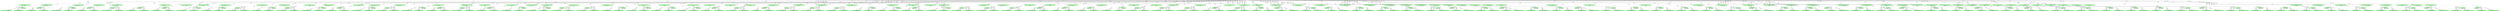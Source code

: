 strict digraph "reflow flowgraph sha256:2eae7474116364f90017352c1538bea4bc4064f0d8445fc7aa8124e503db3eb0" {
// Node definitions.
"0005c218-val-";
"001754a2-val-";
"0027de3c-coerce-n100.r06.s094.Main.fq1";
"002cc89e-val-";
"0041f5f1-val-";
"00697c30-val-";
"007130fa-val-";
"0088c4ca-exec-n100.r06.s034.Main.out_file" [
fillcolor=green
style=filled
];
"00b412ce-coerce-n100.r06.s075.Main.out_file";
"00f652f4-val-";
"0133fcdc-exec-n100.r06.s054.Main.out_file" [
fillcolor=green
style=filled
];
"013ef6f5-val-";
"01638073-val-";
"01687ed8-val-";
"019d69aa-val-";
"01a2a058-val-";
"01f12c3d-val-";
"02138cda-intern-n100.r06.s056.Main.fq2-s3://niema-test/n100/r06/n100.r06.s056_R2.fastq" [
fillcolor=green
style=filled
];
"0222cbb4-val-";
"0236bc9f-val-";
"0240d013-val-";
"02453910-val-";
"0253d78e-intern-n100.r06.s050.Main.fq1-s3://niema-test/n100/r06/n100.r06.s050_R1.fastq" [
fillcolor=green
style=filled
];
"02d42860-coerce-n100.r06.s049.Main.out_file";
"02d78e7e-exec-n100.r06.s094.Main.out_file" [
fillcolor=green
style=filled
];
"02ddb314-val-";
"03133d2f-val-";
"032bd928-val-";
"03373fd9-val-";
"034e555b-intern-n100.r06.s022.Main.fq1-s3://niema-test/n100/r06/n100.r06.s022_R1.fastq" [
fillcolor=green
style=filled
];
"036a7448-coerce-n100.r06.s097.Main.fq2";
"037b497f-val-";
"0399c7aa-val-";
"0399fd9d-coerce-n100.r06.s029.Main.fq1";
"03bbc3db-val-";
"03f460d9-intern-n100.r06.s006.Main.fq1-s3://niema-test/n100/r06/n100.r06.s006_R1.fastq" [
fillcolor=green
style=filled
];
"043d1df9-coerce-n100.r06.s028.Main.out_file";
"045cbc0d-val-";
"047413cc-val-";
"04826a8b-val-";
"04aceeaf-val-";
"04b2e2e2-extern-n100.r06.s078.Main.cp_out_file-s3://niema-test/n100/r06/n100.r06.s078.tar.gz" [
fillcolor=green
style=filled
];
"04d08435-val-";
"04e099de-val-";
"05162ba3-val-";
"0531746e-val-";
"053d2a2f-val-";
"05553cfd-exec-n100.r06.s016.Main.out_file" [
fillcolor=green
style=filled
];
"05555d14-val-";
"057678e9-val-";
"0576eb52-val-";
"05a3f62e-val-";
"05e49162-val-";
"05f174e7-val-";
"061f74fc-coerce-n100.r06.s015.Main.fq1";
"0652fec3-val-";
"067e0df7-val-";
"069dfc25-val-";
"06a876df-val-";
"06b16dc6-val-";
"06c8986b-coerce-n100.r06.s018.Main.out_file";
"06d9ab63-intern-n100.r06.s082.Main.fq1-s3://niema-test/n100/r06/n100.r06.s082_R1.fastq" [
fillcolor=green
style=filled
];
"06e83691-intern-n100.r06.s078.Main.fq2-s3://niema-test/n100/r06/n100.r06.s078_R2.fastq" [
fillcolor=green
style=filled
];
"0744b39d-val-";
"07701084-val-";
"07868e8f-val-";
"078b76e2-coerce-n100.r06.s036.Main.out_file";
"07e54cf8-val-";
"07f22a64-val-";
"0803466a-val-";
"080658ce-exec-n100.r06.s071.Main.out_file" [
fillcolor=green
style=filled
];
"080904d2-extern-n100.r06.s065.Main.cp_out_file-s3://niema-test/n100/r06/n100.r06.s065.tar.gz" [
fillcolor=green
style=filled
];
"086d1152-extern-n100.r06.s042.Main.cp_out_file-s3://niema-test/n100/r06/n100.r06.s042.tar.gz" [
fillcolor=green
style=filled
];
"08a81c55-val-";
"08c96676-val-";
"08e30ea1-val-";
"08e9f830-val-";
"091171c9-val-";
"092334fe-val-";
"09270dd9-val-";
"093fd4df-val-";
"09487d87-extern-n100.r06.s057.Main.cp_out_file-s3://niema-test/n100/r06/n100.r06.s057.tar.gz" [
fillcolor=green
style=filled
];
"095c13e8-coerce-n100.r06.s039.Main.out_file";
"097e6410-coerce-n100.r06.s048.Main.fq1";
"0a2b6f45-intern-n100.r06.s037.Main.fq1-s3://niema-test/n100/r06/n100.r06.s037_R1.fastq" [
fillcolor=green
style=filled
];
"0a334aa8-exec-n100.r06.s087.Main.out_file" [
fillcolor=green
style=filled
];
"0a457f89-coerce-n100.r06.s017.Main.fq2";
"0a763238-coerce-n100.r06.s061.Main.fq2";
"0a93ad38-val-";
"0ac13124-extern-n100.r06.s047.Main.cp_out_file-s3://niema-test/n100/r06/n100.r06.s047.tar.gz" [
fillcolor=green
style=filled
];
"0ae43765-val-";
"0b00b18d-coerce-n100.r06.s072.Main.out_file";
"0b0c8b50-coerce-n100.r06.s001.Main.fq2";
"0b153a7b-val-";
"0b314b02-val-";
"0bb087dd-val-";
"0c3e9fc6-val-";
"0c4d42b0-coerce-n100.r06.s097.Main.out_file";
"0c582197-val-";
"0c80d09d-val-";
"0c872a47-val-";
"0c92f873-val-";
"0c9535f9-val-";
"0cbfa0e5-val-";
"0d1b3481-val-";
"0d4612b7-val-";
"0d46524d-intern-n100.r06.s083.Main.fq2-s3://niema-test/n100/r06/n100.r06.s083_R2.fastq" [
fillcolor=green
style=filled
];
"0d7c10fc-val-";
"0d8972e7-coerce-n100.r06.s054.Main.fq2";
"0dbaa00c-intern-n100.r06.s053.Main.fq2-s3://niema-test/n100/r06/n100.r06.s053_R2.fastq" [
fillcolor=green
style=filled
];
"0de95af5-coerce-n100.r06.s075.Main.fq2";
"0deea2ef-val-";
"0e1057ea-val-";
"0ea45dc8-val-";
"0eae1789-val-";
"0eb0ef37-val-";
"0eb686b6-val-";
"0edde1eb-intern-n100.r06.s061.Main.fq2-s3://niema-test/n100/r06/n100.r06.s061_R2.fastq" [
fillcolor=green
style=filled
];
"0f025bbd-val-";
"0f32692e-val-";
"0f39a69b-intern-n100.r06.s086.Main.fq2-s3://niema-test/n100/r06/n100.r06.s086_R2.fastq" [
fillcolor=green
style=filled
];
"0f416370-val-";
"0f8df37c-exec-n100.r06.s078.Main.out_file" [
fillcolor=green
style=filled
];
"0f8efb5d-coerce-n100.r06.s005.Main.fq2";
"0f99852e-val-";
"0fbc2044-val-";
"0fdf6665-val-";
"0fe62713-coerce-n100.r06.s019.Main.fq1";
"10079a0d-val-";
"102c522b-val-";
"1035b4db-exec-n100.r06.s037.Main.out_file" [
fillcolor=green
style=filled
];
"1041972a-val-";
"108f73af-coerce-n100.r06.s062.Main.out_file";
"109c7075-exec-n100.r06.s018.Main.out_file" [
fillcolor=green
style=filled
];
"10a22b8a-val-";
"10cd036d-exec-n100.r06.s007.Main.out_file" [
fillcolor=green
style=filled
];
"10ebf8ba-val-";
"10f306e8-coerce-n100.r06.s063.Main.fq1";
"1127c32b-intern-n100.r06.s019.Main.fq2-s3://niema-test/n100/r06/n100.r06.s019_R2.fastq" [
fillcolor=green
style=filled
];
"11378432-intern-n100.r06.s004.Main.fq1-s3://niema-test/n100/r06/n100.r06.s004_R1.fastq" [
fillcolor=green
style=filled
];
"113bbe79-val-";
"116ae761-val-";
"11704102-val-";
"119fad86-coerce-n100.r06.s021.Main.fq1";
"11a24fac-intern-n100.r06.s039.Main.fq2-s3://niema-test/n100/r06/n100.r06.s039_R2.fastq" [
fillcolor=green
style=filled
];
"11ca2d96-val-";
"11ec490d-coerce-n100.r06.s071.Main.out_file";
"12065a47-val-";
"12143c77-coerce-n100.r06.s039.Main.fq2";
"121f806c-coerce-n100.r06.s066.Main.fq1";
"12872f77-intern-n100.r06.s100.Main.fq1-s3://niema-test/n100/r06/n100.r06.s100_R1.fastq" [
fillcolor=green
style=filled
];
"12b9aa2f-val-";
"12c7f2f0-val-";
"1300486d-val-";
"132907a0-val-";
"13493564-val-";
"136b8f2e-val-";
"1370fef5-coerce-n100.r06.s070.Main.fq1";
"1384827e-val-";
"139dc385-val-";
"14086e68-exec-n100.r06.s093.Main.out_file" [
fillcolor=green
style=filled
];
"1409682e-val-";
"1480237d-val-";
"14bd0f31-intern-n100.r06.s027.Main.fq2-s3://niema-test/n100/r06/n100.r06.s027_R2.fastq" [
fillcolor=green
style=filled
];
"14f1028c-coerce-n100.r06.s027.Main.fq2";
"1562f619-val-";
"157cdebb-intern-n100.r06.s010.Main.fq1-s3://niema-test/n100/r06/n100.r06.s010_R1.fastq" [
fillcolor=green
style=filled
];
"1591d9e6-val-";
"15e527d3-val-";
"15f37994-val-";
"1610e05c-val-";
"16133e7d-val-";
"166dfafb-val-";
"16bf1375-val-";
"16d263ec-val-";
"1716eca3-val-";
"174fc2ba-val-";
"17643ab7-val-";
"17a00c8d-extern-n100.r06.s030.Main.cp_out_file-s3://niema-test/n100/r06/n100.r06.s030.tar.gz" [
fillcolor=green
style=filled
];
"17c13eb9-coerce-n100.r06.s043.Main.out_file";
"17cfd9b3-val-";
"17da7497-val-";
"1849aa8b-extern-n100.r06.s034.Main.cp_out_file-s3://niema-test/n100/r06/n100.r06.s034.tar.gz" [
fillcolor=green
style=filled
];
"1884af44-val-";
"189c44bd-val-";
"18fef65c-val-";
"191b4863-intern-n100.r06.s062.Main.fq1-s3://niema-test/n100/r06/n100.r06.s062_R1.fastq" [
fillcolor=green
style=filled
];
"19514bf9-intern-n100.r06.s039.Main.fq1-s3://niema-test/n100/r06/n100.r06.s039_R1.fastq" [
fillcolor=green
style=filled
];
"199641c2-val-";
"19a537f6-intern-n100.r06.s015.Main.fq1-s3://niema-test/n100/r06/n100.r06.s015_R1.fastq" [
fillcolor=green
style=filled
];
"19b3f769-val-";
"19d0c7ac-val-";
"19ea8a97-extern-n100.r06.s019.Main.cp_out_file-s3://niema-test/n100/r06/n100.r06.s019.tar.gz" [
fillcolor=green
style=filled
];
"1a0fee1c-val-";
"1a7e2e42-val-";
"1a7eebe7-val-";
"1aa8c85e-coerce-n100.r06.s079.Main.fq1";
"1ac8172f-val-";
"1addbe26-val-";
"1ae7d659-val-";
"1b1f93b9-coerce-n100.r06.s061.Main.fq1";
"1b25b5d9-val-";
"1b27a044-coerce-n100.r06.s051.Main.fq2";
"1b29ba49-val-";
"1b3908f2-val-";
"1b629539-val-";
"1b6438a1-val-";
"1ba5e13f-intern-n100.r06.s028.Main.fq1-s3://niema-test/n100/r06/n100.r06.s028_R1.fastq" [
fillcolor=green
style=filled
];
"1bd1b782-coerce-n100.r06.s034.Main.fq2";
"1bf2b0ec-val-";
"1bfe108f-val-";
"1c3b8e0b-val-";
"1c409b04-coerce-n100.r06.s100.Main.fq2";
"1c545558-val-";
"1c56e9f4-val-";
"1c953d39-extern-n100.r06.s044.Main.cp_out_file-s3://niema-test/n100/r06/n100.r06.s044.tar.gz" [
fillcolor=green
style=filled
];
"1ca107b2-extern-n100.r06.s051.Main.cp_out_file-s3://niema-test/n100/r06/n100.r06.s051.tar.gz" [
fillcolor=green
style=filled
];
"1ca4ad3a-coerce-n100.r06.s050.Main.out_file";
"1caf12ca-intern-n100.r06.s094.Main.fq2-s3://niema-test/n100/r06/n100.r06.s094_R2.fastq" [
fillcolor=green
style=filled
];
"1cba2b18-coerce-n100.r06.s060.Main.fq2";
"1cc095b7-val-";
"1cd1871a-val-";
"1d434dfc-intern-n100.r06.s029.Main.fq1-s3://niema-test/n100/r06/n100.r06.s029_R1.fastq" [
fillcolor=green
style=filled
];
"1d539788-val-";
"1d78b7d0-val-";
"1d792de1-val-";
"1d7faade-val-";
"1da2aa41-val-";
"1dd0aed2-coerce-n100.r06.s027.Main.fq1";
"1e1293fb-val-";
"1e2f9a81-coerce-n100.r06.s080.Main.fq1";
"1e5c33d9-val-";
"1ed246d2-extern-n100.r06.s098.Main.cp_out_file-s3://niema-test/n100/r06/n100.r06.s098.tar.gz" [
fillcolor=green
style=filled
];
"1f2ae12c-coerce-n100.r06.s054.Main.fq1";
"1f7b0c4e-val-";
"1f9c0e53-coerce-n100.r06.s066.Main.fq2";
"1fb319b1-val-";
"1fda739c-val-";
"200ab3bb-coerce-n100.r06.s084.Main.fq1";
"201e75a9-val-";
"201fc189-val-";
"203515a8-intern-n100.r06.s080.Main.fq1-s3://niema-test/n100/r06/n100.r06.s080_R1.fastq" [
fillcolor=green
style=filled
];
"204316fd-val-";
"208611a3-val-";
"209e828b-intern-n100.r06.s058.Main.fq1-s3://niema-test/n100/r06/n100.r06.s058_R1.fastq" [
fillcolor=green
style=filled
];
"20f27665-intern-n100.r06.s093.Main.fq1-s3://niema-test/n100/r06/n100.r06.s093_R1.fastq" [
fillcolor=green
style=filled
];
"211c6b9f-extern-n100.r06.s036.Main.cp_out_file-s3://niema-test/n100/r06/n100.r06.s036.tar.gz" [
fillcolor=green
style=filled
];
"21405eec-val-";
"2143a6f5-val-";
"21638410-coerce-n100.r06.s013.Main.fq2";
"217534b9-val-";
"21776c84-intern-n100.r06.s040.Main.fq1-s3://niema-test/n100/r06/n100.r06.s040_R1.fastq" [
fillcolor=green
style=filled
];
"2257ce2b-intern-n100.r06.s100.Main.fq2-s3://niema-test/n100/r06/n100.r06.s100_R2.fastq" [
fillcolor=green
style=filled
];
"231e0434-val-";
"2337b222-exec-n100.r06.s046.Main.out_file" [
fillcolor=green
style=filled
];
"23525cf7-val-";
"23526dd5-val-";
"235c0864-val-";
"23667c38-intern-n100.r06.s036.Main.fq1-s3://niema-test/n100/r06/n100.r06.s036_R1.fastq" [
fillcolor=green
style=filled
];
"23806a4b-val-";
"23b58a34-val-";
"23c7f592-val-";
"23fd3c94-val-";
"242f869e-extern-n100.r06.s017.Main.cp_out_file-s3://niema-test/n100/r06/n100.r06.s017.tar.gz" [
fillcolor=green
style=filled
];
"2467c10e-val-";
"24a2f32e-val-";
"24b15f56-val-";
"24b57b78-val-";
"24ccf4c7-coerce-n100.r06.s083.Main.out_file";
"25101a58-val-";
"25148af5-intern-n100.r06.s071.Main.fq2-s3://niema-test/n100/r06/n100.r06.s071_R2.fastq" [
fillcolor=green
style=filled
];
"2545ef0c-val-";
"256c70d0-val-";
"2574ea28-val-";
"25c3fe77-val-";
"25ed0be7-exec-n100.r06.s058.Main.out_file" [
fillcolor=green
style=filled
];
"25fe665b-val-";
"264dae67-coerce-n100.r06.s006.Main.fq2";
"2650ba16-intern-n100.r06.s015.Main.fq2-s3://niema-test/n100/r06/n100.r06.s015_R2.fastq" [
fillcolor=green
style=filled
];
"26782be1-exec-n100.r06.s049.Main.out_file" [
fillcolor=green
style=filled
];
"26902a2e-val-";
"26cf7ba6-exec-n100.r06.s100.Main.out_file" [
fillcolor=green
style=filled
];
"26d36653-val-";
"26e7119b-val-";
"26f72f77-val-";
"2712e9ec-coerce-n100.r06.s099.Main.out_file";
"273629eb-intern-n100.r06.s005.Main.fq2-s3://niema-test/n100/r06/n100.r06.s005_R2.fastq" [
fillcolor=green
style=filled
];
"277ae1dc-val-";
"278d3d8a-val-";
"27a353a6-extern-n100.r06.s063.Main.cp_out_file-s3://niema-test/n100/r06/n100.r06.s063.tar.gz" [
fillcolor=green
style=filled
];
"27ad7a57-extern-n100.r06.s083.Main.cp_out_file-s3://niema-test/n100/r06/n100.r06.s083.tar.gz" [
fillcolor=green
style=filled
];
"27e8819f-val-";
"285f2d1c-exec-n100.r06.s067.Main.out_file" [
fillcolor=green
style=filled
];
"286f53b7-val-";
"2887cd88-val-";
"288e8957-val-";
"28b6b47b-intern-n100.r06.s031.Main.fq2-s3://niema-test/n100/r06/n100.r06.s031_R2.fastq" [
fillcolor=green
style=filled
];
"28c232ea-val-";
"28d5bb97-coerce-n100.r06.s088.Main.fq2";
"28f31746-val-";
"29321482-val-";
"29421019-val-";
"29648ff5-extern-n100.r06.s059.Main.cp_out_file-s3://niema-test/n100/r06/n100.r06.s059.tar.gz" [
fillcolor=green
style=filled
];
"29a4d785-val-";
"29a52df3-intern-n100.r06.s084.Main.fq2-s3://niema-test/n100/r06/n100.r06.s084_R2.fastq" [
fillcolor=green
style=filled
];
"29ce5f65-val-";
"29e2d4cb-val-";
"29fc54c1-val-";
"2a25b846-val-";
"2a2f499c-val-";
"2a32dc85-coerce-n100.r06.s075.Main.fq1";
"2a33a25d-val-";
"2a4d791a-val-";
"2a61dfcd-coerce-n100.r06.s004.Main.fq2";
"2a708e21-val-";
"2a91a3aa-val-";
"2a92e6b1-coerce-n100.r06.s037.Main.fq2";
"2aa4c5b3-val-";
"2ab40335-exec-n100.r06.s041.Main.out_file" [
fillcolor=green
style=filled
];
"2afcb777-intern-n100.r06.s065.Main.fq1-s3://niema-test/n100/r06/n100.r06.s065_R1.fastq" [
fillcolor=green
style=filled
];
"2b0388a8-val-";
"2b3a224c-coerce-n100.r06.s073.Main.out_file";
"2b3f8797-val-";
"2b4c85ea-val-";
"2b57a477-val-";
"2bd7c673-val-";
"2bf6016c-val-";
"2c96936d-val-";
"2c9c2b2f-val-";
"2cbfa155-val-";
"2d2036f4-val-";
"2d377895-coerce-n100.r06.s070.Main.fq2";
"2d9f1da5-val-";
"2db00d61-intern-n100.r06.s077.Main.fq1-s3://niema-test/n100/r06/n100.r06.s077_R1.fastq" [
fillcolor=green
style=filled
];
"2db39f4e-val-";
"2def7c92-val-";
"2df9af38-intern-n100.r06.s012.Main.fq1-s3://niema-test/n100/r06/n100.r06.s012_R1.fastq" [
fillcolor=green
style=filled
];
"2e45310f-val-";
"2e567ab1-val-";
"2e696311-val-";
"2e823230-coerce-n100.r06.s016.Main.fq1";
"2e8fe01d-coerce-n100.r06.s065.Main.fq1";
"2e933c97-val-";
"2e962c52-val-";
"2eb91318-val-";
"2ed928a6-val-";
"2f8cfad6-val-";
"2f9bbfc6-coerce-n100.r06.s079.Main.fq2";
"2faa5979-val-";
"2fbb403b-val-";
"2fc3bd0c-val-";
"2fcd09c8-val-";
"2fd52421-val-";
"2fe2f242-val-";
"2fe5d7d3-extern-n100.r06.s008.Main.cp_out_file-s3://niema-test/n100/r06/n100.r06.s008.tar.gz" [
fillcolor=green
style=filled
];
"2feb8273-val-";
"301bcc48-intern-n100.r06.s026.Main.fq1-s3://niema-test/n100/r06/n100.r06.s026_R1.fastq" [
fillcolor=green
style=filled
];
"305034f7-coerce-n100.r06.s014.Main.out_file";
"305dc722-intern-n100.r06.s063.Main.fq2-s3://niema-test/n100/r06/n100.r06.s063_R2.fastq" [
fillcolor=green
style=filled
];
"3073caf2-coerce-n100.r06.s017.Main.out_file";
"309b9b94-val-";
"30a16054-intern-n100.r06.s027.Main.fq1-s3://niema-test/n100/r06/n100.r06.s027_R1.fastq" [
fillcolor=green
style=filled
];
"30d676f5-val-";
"311d35c7-coerce-n100.r06.s092.Main.out_file";
"31291e85-val-";
"3142f814-val-";
"31856493-extern-n100.r06.s011.Main.cp_out_file-s3://niema-test/n100/r06/n100.r06.s011.tar.gz" [
fillcolor=green
style=filled
];
"31ad3036-coerce-n100.r06.s055.Main.out_file";
"31bbc18e-val-";
"31bd4413-val-";
"31c51d40-val-";
"31f891f4-intern-n100.r06.s070.Main.fq2-s3://niema-test/n100/r06/n100.r06.s070_R2.fastq" [
fillcolor=green
style=filled
];
"32079caa-extern-n100.r06.s015.Main.cp_out_file-s3://niema-test/n100/r06/n100.r06.s015.tar.gz" [
fillcolor=green
style=filled
];
"323001c7-val-";
"3234190c-val-";
"3234f01c-coerce-n100.r06.s048.Main.fq2";
"32449b43-val-";
"32671530-val-";
"326d100a-extern-n100.r06.s094.Main.cp_out_file-s3://niema-test/n100/r06/n100.r06.s094.tar.gz" [
fillcolor=green
style=filled
];
"32728c8f-intern-n100.r06.s089.Main.fq2-s3://niema-test/n100/r06/n100.r06.s089_R2.fastq" [
fillcolor=green
style=filled
];
"32dd514a-coerce-n100.r06.s028.Main.fq2";
"32e0e0bc-val-";
"335136b7-val-";
"335a1194-val-";
"33697de2-val-";
"3394a59e-coerce-n100.r06.s092.Main.fq1";
"339db5b2-intern-n100.r06.s020.Main.fq1-s3://niema-test/n100/r06/n100.r06.s020_R1.fastq" [
fillcolor=green
style=filled
];
"33a027b9-val-";
"33c2e052-val-";
"33d648c2-val-";
"33dbb996-intern-n100.r06.s034.Main.fq2-s3://niema-test/n100/r06/n100.r06.s034_R2.fastq" [
fillcolor=green
style=filled
];
"33f1ec1d-val-";
"340a7d5c-intern-n100.r06.s041.Main.fq1-s3://niema-test/n100/r06/n100.r06.s041_R1.fastq" [
fillcolor=green
style=filled
];
"34131345-coerce-n100.r06.s022.Main.fq2";
"3420ea51-val-";
"34528a24-exec-n100.r06.s053.Main.out_file" [
fillcolor=green
style=filled
];
"34556feb-coerce-n100.r06.s057.Main.fq2";
"34a8295a-intern-n100.r06.s038.Main.fq1-s3://niema-test/n100/r06/n100.r06.s038_R1.fastq" [
fillcolor=green
style=filled
];
"34eeb389-val-";
"34fac447-coerce-n100.r06.s077.Main.out_file";
"3525f737-coerce-n100.r06.s091.Main.fq1";
"352ed9db-val-";
"357aeb14-extern-n100.r06.s077.Main.cp_out_file-s3://niema-test/n100/r06/n100.r06.s077.tar.gz" [
fillcolor=green
style=filled
];
"35c0845a-val-";
"35c8e664-coerce-n100.r06.s044.Main.fq2";
"35ca3ac5-val-";
"35da84a0-val-";
"361969ba-intern-n100.r06.s076.Main.fq1-s3://niema-test/n100/r06/n100.r06.s076_R1.fastq" [
fillcolor=green
style=filled
];
"361b803e-coerce-n100.r06.s062.Main.fq2";
"362c806c-val-";
"364d12e6-val-";
"36686677-val-";
"367360c9-val-";
"369132d8-val-";
"37038128-val-";
"3732cdb6-val-";
"37441aaa-val-";
"3748d63a-val-";
"374aafab-val-";
"375169a7-val-";
"377f9ca0-intern-n100.r06.s025.Main.fq2-s3://niema-test/n100/r06/n100.r06.s025_R2.fastq" [
fillcolor=green
style=filled
];
"378f2507-val-";
"379f197b-val-";
"37c3da75-val-";
"37f2f24b-coerce-n100.r06.s080.Main.out_file";
"380be2ad-extern-n100.r06.s092.Main.cp_out_file-s3://niema-test/n100/r06/n100.r06.s092.tar.gz" [
fillcolor=green
style=filled
];
"381cfef1-val-";
"38410ded-val-";
"3849495b-coerce-n100.r06.s007.Main.out_file";
"3861e8e1-extern-n100.r06.s029.Main.cp_out_file-s3://niema-test/n100/r06/n100.r06.s029.tar.gz" [
fillcolor=green
style=filled
];
"3871c226-extern-n100.r06.s079.Main.cp_out_file-s3://niema-test/n100/r06/n100.r06.s079.tar.gz" [
fillcolor=green
style=filled
];
"38771a8e-val-";
"38aa0f8b-exec-n100.r06.s075.Main.out_file" [
fillcolor=green
style=filled
];
"38f6427f-val-";
"3910f092-val-";
"3911e38e-val-";
"3940639a-val-";
"394e2371-val-";
"3972c7b9-val-";
"39813441-intern-n100.r06.s030.Main.fq1-s3://niema-test/n100/r06/n100.r06.s030_R1.fastq" [
fillcolor=green
style=filled
];
"398ccd9b-exec-n100.r06.s015.Main.out_file" [
fillcolor=green
style=filled
];
"39c045f3-val-";
"39d67a3f-val-";
"39df2386-val-";
"39ea512b-val-";
"39f7d23d-val-";
"3a3a5a39-val-";
"3a5b4173-val-";
"3a5c2bc3-coerce-n100.r06.s004.Main.out_file";
"3a9a12e6-intern-n100.r06.s018.Main.fq2-s3://niema-test/n100/r06/n100.r06.s018_R2.fastq" [
fillcolor=green
style=filled
];
"3aa98250-extern-n100.r06.s081.Main.cp_out_file-s3://niema-test/n100/r06/n100.r06.s081.tar.gz" [
fillcolor=green
style=filled
];
"3ac20ab3-intern-n100.r06.s098.Main.fq2-s3://niema-test/n100/r06/n100.r06.s098_R2.fastq" [
fillcolor=green
style=filled
];
"3b040dd3-val-";
"3b0bc251-val-";
"3b2e26b0-val-";
"3b3294ad-val-";
"3bdede81-val-";
"3c4de1de-intern-n100.r06.s046.Main.fq1-s3://niema-test/n100/r06/n100.r06.s046_R1.fastq" [
fillcolor=green
style=filled
];
"3c997280-exec-n100.r06.s060.Main.out_file" [
fillcolor=green
style=filled
];
"3cd3324e-extern-n100.r06.s006.Main.cp_out_file-s3://niema-test/n100/r06/n100.r06.s006.tar.gz" [
fillcolor=green
style=filled
];
"3ce7f8f3-coerce-n100.r06.s010.Main.out_file";
"3ced66c1-val-";
"3d098c28-intern-n100.r06.s058.Main.fq2-s3://niema-test/n100/r06/n100.r06.s058_R2.fastq" [
fillcolor=green
style=filled
];
"3d2e651b-intern-n100.r06.s083.Main.fq1-s3://niema-test/n100/r06/n100.r06.s083_R1.fastq" [
fillcolor=green
style=filled
];
"3d41dba7-val-";
"3d47e552-exec-n100.r06.s005.Main.out_file" [
fillcolor=green
style=filled
];
"3d6708d4-coerce-n100.r06.s056.Main.fq2";
"3d6914d5-val-";
"3d7477ac-val-";
"3d790b99-val-";
"3d794292-intern-n100.r06.s014.Main.fq1-s3://niema-test/n100/r06/n100.r06.s014_R1.fastq" [
fillcolor=green
style=filled
];
"3dd308e0-intern-n100.r06.s018.Main.fq1-s3://niema-test/n100/r06/n100.r06.s018_R1.fastq" [
fillcolor=green
style=filled
];
"3ddb4cfa-val-";
"3e0384a3-intern-n100.r06.s055.Main.fq2-s3://niema-test/n100/r06/n100.r06.s055_R2.fastq" [
fillcolor=green
style=filled
];
"3e47134e-val-";
"3e4acb52-val-";
"3e9f64b4-val-";
"3eaa23cc-intern-n100.r06.s090.Main.fq2-s3://niema-test/n100/r06/n100.r06.s090_R2.fastq" [
fillcolor=green
style=filled
];
"3eb732fd-intern-n100.r06.s046.Main.fq2-s3://niema-test/n100/r06/n100.r06.s046_R2.fastq" [
fillcolor=green
style=filled
];
"3edf4f3f-intern-n100.r06.s099.Main.fq1-s3://niema-test/n100/r06/n100.r06.s099_R1.fastq" [
fillcolor=green
style=filled
];
"3eedb183-val-";
"3f270286-coerce-n100.r06.s066.Main.out_file";
"3f36f495-coerce-n100.r06.s035.Main.fq2";
"3f5f517d-val-";
"3f96632a-val-";
"3fb29c66-coerce-n100.r06.s043.Main.fq2";
"3fb44070-intern-n100.r06.s062.Main.fq2-s3://niema-test/n100/r06/n100.r06.s062_R2.fastq" [
fillcolor=green
style=filled
];
"40045bce-val-";
"400dbf29-val-";
"40133beb-val-";
"40468bd4-val-";
"40846b4d-val-";
"408d7f4a-val-";
"40aec702-exec-n100.r06.s020.Main.out_file" [
fillcolor=green
style=filled
];
"40d98b66-val-";
"4124e1af-coerce-n100.r06.s033.Main.fq2";
"413c57f9-val-";
"4174f90d-val-";
"41e876ac-val-";
"41ec32b0-val-";
"41f45c64-val-";
"42042a20-intern-n100.r06.s079.Main.fq1-s3://niema-test/n100/r06/n100.r06.s079_R1.fastq" [
fillcolor=green
style=filled
];
"420abfb5-val-";
"4223d670-val-";
"423e7de8-coerce-n100.r06.s021.Main.out_file";
"423fbf83-intern-n100.r06.s051.Main.fq1-s3://niema-test/n100/r06/n100.r06.s051_R1.fastq" [
fillcolor=green
style=filled
];
"42427ee0-val-";
"424611db-val-";
"424c6d8d-intern-n100.r06.s051.Main.fq2-s3://niema-test/n100/r06/n100.r06.s051_R2.fastq" [
fillcolor=green
style=filled
];
"424d0dff-val-";
"426debcb-intern-n100.r06.s057.Main.fq1-s3://niema-test/n100/r06/n100.r06.s057_R1.fastq" [
fillcolor=green
style=filled
];
"426e346c-coerce-n100.r06.s032.Main.out_file";
"42960f0e-coerce-n100.r06.s086.Main.fq1";
"42b237ab-val-";
"42c30927-val-";
"42fb1c9f-val-";
"430814d5-coerce-n100.r06.s001.Main.fq1";
"434a8699-coerce-n100.r06.s100.Main.out_file";
"43678254-val-";
"43795a11-val-";
"437cee90-val-";
"43abe3b5-coerce-n100.r06.s041.Main.fq2";
"43d927e8-val-";
"43f8fac9-coerce-n100.r06.s009.Main.fq1";
"444ac16d-val-";
"444c45cc-coerce-n100.r06.s044.Main.fq1";
"4457d08c-val-";
"446d4ccb-val-";
"448e0822-val-";
"44969c43-val-";
"44af8b2f-val-";
"44b1d745-val-";
"44b390c3-coerce-n100.r06.s031.Main.out_file";
"44cfad38-val-";
"452c3a6c-coerce-n100.r06.s015.Main.out_file";
"4536a38f-val-";
"454ed013-intern-n100.r06.s079.Main.fq2-s3://niema-test/n100/r06/n100.r06.s079_R2.fastq" [
fillcolor=green
style=filled
];
"45597de8-coerce-n100.r06.s059.Main.fq2";
"4575a54f-val-";
"4588aa62-val-";
"45b8e42e-val-";
"46286a22-val-";
"4671fd79-val-";
"46aa1355-val-";
"47047140-val-";
"474705ab-intern-n100.r06.s063.Main.fq1-s3://niema-test/n100/r06/n100.r06.s063_R1.fastq" [
fillcolor=green
style=filled
];
"474c0c5d-intern-n100.r06.s073.Main.fq1-s3://niema-test/n100/r06/n100.r06.s073_R1.fastq" [
fillcolor=green
style=filled
];
"47aa2555-val-";
"47c64c34-val-";
"47ea5d01-val-";
"47f7ae31-extern-n100.r06.s001.Main.cp_out_file-s3://niema-test/n100/r06/n100.r06.s001.tar.gz" [
fillcolor=green
style=filled
];
"487b7c4d-val-";
"489458cf-extern-n100.r06.s084.Main.cp_out_file-s3://niema-test/n100/r06/n100.r06.s084.tar.gz" [
fillcolor=green
style=filled
];
"48abff35-val-";
"48ac017e-val-";
"48f9b6ed-intern-n100.r06.s044.Main.fq2-s3://niema-test/n100/r06/n100.r06.s044_R2.fastq" [
fillcolor=green
style=filled
];
"492d0e79-val-";
"495b16f3-val-";
"495d8cd0-val-";
"497c5c8a-val-";
"49b6748b-extern-n100.r06.s087.Main.cp_out_file-s3://niema-test/n100/r06/n100.r06.s087.tar.gz" [
fillcolor=green
style=filled
];
"49b8eeb5-val-";
"49f82b8f-val-";
"4a171378-coerce-n100.r06.s058.Main.fq1";
"4a23163f-val-";
"4a23781e-val-";
"4a4cb5f9-val-";
"4a734604-val-";
"4a9e6c73-coerce-n100.r06.s029.Main.fq2";
"4acba5af-val-";
"4ad41ded-coerce-n100.r06.s027.Main.out_file";
"4aea7233-val-";
"4b0bd2ae-val-";
"4b11adcd-intern-n100.r06.s011.Main.fq1-s3://niema-test/n100/r06/n100.r06.s011_R1.fastq" [
fillcolor=green
style=filled
];
"4b20c89d-intern-n100.r06.s023.Main.fq1-s3://niema-test/n100/r06/n100.r06.s023_R1.fastq" [
fillcolor=green
style=filled
];
"4b4267c3-exec-n100.r06.s068.Main.out_file" [
fillcolor=green
style=filled
];
"4b4dff51-coerce-n100.r06.s067.Main.fq2";
"4b54ffdb-val-";
"4b7ab3c1-coerce-n100.r06.s052.Main.fq2";
"4bbc0052-intern-n100.r06.s035.Main.fq2-s3://niema-test/n100/r06/n100.r06.s035_R2.fastq" [
fillcolor=green
style=filled
];
"4bc88741-exec-n100.r06.s033.Main.out_file" [
fillcolor=green
style=filled
];
"4bca7064-val-";
"4bd5f168-val-";
"4c374d18-val-";
"4c70b6e9-val-";
"4c7aa919-val-";
"4c9d792b-exec-n100.r06.s079.Main.out_file" [
fillcolor=green
style=filled
];
"4c9ffe26-coerce-n100.r06.s038.Main.fq1";
"4cbea8b0-val-";
"4ce49ff5-val-";
"4d0b876f-coerce-n100.r06.s095.Main.fq2";
"4d46c6f7-val-";
"4d580355-intern-n100.r06.s026.Main.fq2-s3://niema-test/n100/r06/n100.r06.s026_R2.fastq" [
fillcolor=green
style=filled
];
"4e052669-coerce-n100.r06.s060.Main.fq1";
"4e55ad9a-coerce-n100.r06.s028.Main.fq1";
"4e75f5ec-val-";
"4e887abd-exec-n100.r06.s040.Main.out_file" [
fillcolor=green
style=filled
];
"4e8bc7b7-extern-n100.r06.s018.Main.cp_out_file-s3://niema-test/n100/r06/n100.r06.s018.tar.gz" [
fillcolor=green
style=filled
];
"4e8f7231-val-";
"4eaadaa6-val-";
"4f0d95fc-val-";
"4f2bea6a-val-";
"4f571b43-val-";
"4f7fe0e2-val-";
"4fc9d672-val-";
"4fd9b6d0-val-";
"4fea45d4-val-";
"502645a1-exec-n100.r06.s010.Main.out_file" [
fillcolor=green
style=filled
];
"5047d50a-val-";
"50764c57-exec-n100.r06.s027.Main.out_file" [
fillcolor=green
style=filled
];
"50e42130-val-";
"50e4221b-val-";
"514801f3-val-";
"515575fc-val-";
"51696513-coerce-n100.r06.s003.Main.fq2";
"519954b1-val-";
"51b67bb9-val-";
"51cb1a5b-val-";
"524910b5-intern-n100.r06.s035.Main.fq1-s3://niema-test/n100/r06/n100.r06.s035_R1.fastq" [
fillcolor=green
style=filled
];
"52673d43-coerce-n100.r06.s045.Main.fq1";
"529a4fbb-val-";
"52b245c8-val-";
"52d65aa5-val-";
"52fb1dd4-val-";
"5312e891-intern-n100.r06.s064.Main.fq1-s3://niema-test/n100/r06/n100.r06.s064_R1.fastq" [
fillcolor=green
style=filled
];
"5317c4fa-val-";
"537e6361-intern-n100.r06.s022.Main.fq2-s3://niema-test/n100/r06/n100.r06.s022_R2.fastq" [
fillcolor=green
style=filled
];
"53a311e6-val-";
"53a45524-val-";
"53c13d17-val-";
"540cbc99-intern-n100.r06.s070.Main.fq1-s3://niema-test/n100/r06/n100.r06.s070_R1.fastq" [
fillcolor=green
style=filled
];
"54230830-val-";
"545f9e78-val-";
"5463c8d9-val-";
"546aa8ec-val-";
"549b28ec-val-";
"54a753f3-exec-n100.r06.s044.Main.out_file" [
fillcolor=green
style=filled
];
"54b8b931-intern-n100.r06.s095.Main.fq2-s3://niema-test/n100/r06/n100.r06.s095_R2.fastq" [
fillcolor=green
style=filled
];
"54da292f-coerce-n100.r06.s060.Main.out_file";
"5557f07b-val-";
"5568e306-val-";
"55cf35da-intern-n100.r06.s004.Main.fq2-s3://niema-test/n100/r06/n100.r06.s004_R2.fastq" [
fillcolor=green
style=filled
];
"55e9d3c5-val-";
"5621a838-coerce-n100.r06.s088.Main.fq1";
"563218d1-val-";
"56443f2e-exec-n100.r06.s024.Main.out_file" [
fillcolor=green
style=filled
];
"569f27c5-coerce-n100.r06.s082.Main.fq2";
"56a3b3b5-val-";
"56d98834-intern-n100.r06.s043.Main.fq1-s3://niema-test/n100/r06/n100.r06.s043_R1.fastq" [
fillcolor=green
style=filled
];
"56e2035a-intern-n100.r06.s007.Main.fq2-s3://niema-test/n100/r06/n100.r06.s007_R2.fastq" [
fillcolor=green
style=filled
];
"56e4470b-val-";
"57088d8f-exec-n100.r06.s043.Main.out_file" [
fillcolor=green
style=filled
];
"57107778-val-";
"572331ce-exec-n100.r06.s006.Main.out_file" [
fillcolor=green
style=filled
];
"577ac3c6-val-";
"57dfb35c-val-";
"57f43eb8-intern-n100.r06.s068.Main.fq1-s3://niema-test/n100/r06/n100.r06.s068_R1.fastq" [
fillcolor=green
style=filled
];
"5817d400-val-";
"588f5bfc-intern-n100.r06.s020.Main.fq2-s3://niema-test/n100/r06/n100.r06.s020_R2.fastq" [
fillcolor=green
style=filled
];
"58ab8c6c-val-";
"58c2da81-exec-n100.r06.s095.Main.out_file" [
fillcolor=green
style=filled
];
"58d761e2-val-";
"58f2d8cb-val-";
"58fc5586-extern-n100.r06.s010.Main.cp_out_file-s3://niema-test/n100/r06/n100.r06.s010.tar.gz" [
fillcolor=green
style=filled
];
"590ce76c-val-";
"593665fa-intern-n100.r06.s049.Main.fq1-s3://niema-test/n100/r06/n100.r06.s049_R1.fastq" [
fillcolor=green
style=filled
];
"5966637c-val-";
"59b86ddf-val-";
"59cff767-val-";
"59ff5ee2-coerce-n100.r06.s065.Main.fq2";
"5a3ac59e-coerce-n100.r06.s072.Main.fq1";
"5a3c7187-val-";
"5a64b2c2-val-";
"5a6858f3-val-";
"5a8b583e-val-";
"5a8db6f8-val-";
"5a972023-val-";
"5ab00fbc-val-";
"5ac4b7e4-val-";
"5ace57c8-val-";
"5aeb473d-val-";
"5af1208d-val-";
"5af7ef6c-val-";
"5b0ac69e-val-";
"5ba3bfe3-val-";
"5bb2d43b-val-";
"5c101e9a-val-";
"5c1bb4d1-val-";
"5c4c374f-exec-n100.r06.s069.Main.out_file" [
fillcolor=green
style=filled
];
"5c5aab4e-val-";
"5c5cfe11-val-";
"5c82a288-val-";
"5c950af9-coerce-n100.r06.s019.Main.fq2";
"5cdac6fd-val-";
"5d4ab3ad-coerce-n100.r06.s004.Main.fq1";
"5d6ab524-coerce-n100.r06.s083.Main.fq1";
"5d84b58c-val-";
"5de80074-extern-n100.r06.s039.Main.cp_out_file-s3://niema-test/n100/r06/n100.r06.s039.tar.gz" [
fillcolor=green
style=filled
];
"5e64333b-val-";
"5e986eb3-extern-n100.r06.s093.Main.cp_out_file-s3://niema-test/n100/r06/n100.r06.s093.tar.gz" [
fillcolor=green
style=filled
];
"5eb0ba84-val-";
"5ebfb87e-val-";
"5efc4c83-extern-n100.r06.s032.Main.cp_out_file-s3://niema-test/n100/r06/n100.r06.s032.tar.gz" [
fillcolor=green
style=filled
];
"5f0fc007-val-";
"5f593048-val-";
"5f70cf0d-val-";
"5f92a746-val-";
"5f9dfc62-val-";
"5fa08163-val-";
"5fc78a70-coerce-n100.r06.s059.Main.fq1";
"6026bc7d-val-";
"602d3731-coerce-n100.r06.s094.Main.fq2";
"603cdfc9-val-";
"608fd661-val-";
"60d3550b-exec-n100.r06.s098.Main.out_file" [
fillcolor=green
style=filled
];
"60d8d2d8-val-";
"60e03e6c-coerce-n100.r06.s084.Main.out_file";
"60ee05d4-extern-n100.r06.s038.Main.cp_out_file-s3://niema-test/n100/r06/n100.r06.s038.tar.gz" [
fillcolor=green
style=filled
];
"60f65719-val-";
"610c2171-extern-n100.r06.s070.Main.cp_out_file-s3://niema-test/n100/r06/n100.r06.s070.tar.gz" [
fillcolor=green
style=filled
];
"611802f2-val-";
"6143cdc7-val-";
"61541816-val-";
"619a8173-val-";
"61c3769b-coerce-n100.r06.s056.Main.out_file";
"61d3c5e8-extern-n100.r06.s086.Main.cp_out_file-s3://niema-test/n100/r06/n100.r06.s086.tar.gz" [
fillcolor=green
style=filled
];
"61dfb4b3-val-";
"62058cb6-extern-n100.r06.s028.Main.cp_out_file-s3://niema-test/n100/r06/n100.r06.s028.tar.gz" [
fillcolor=green
style=filled
];
"6214885a-val-";
"6220c748-val-";
"62a6ff64-val-";
"62dc38a0-val-";
"63111330-val-";
"6319d8ef-extern-n100.r06.s056.Main.cp_out_file-s3://niema-test/n100/r06/n100.r06.s056.tar.gz" [
fillcolor=green
style=filled
];
"639a986b-val-";
"639c4fe4-val-";
"639e3264-exec-n100.r06.s030.Main.out_file" [
fillcolor=green
style=filled
];
"63f03712-val-";
"6413418d-intern-n100.r06.s021.Main.fq1-s3://niema-test/n100/r06/n100.r06.s021_R1.fastq" [
fillcolor=green
style=filled
];
"6413c4e6-val-";
"6435273e-val-";
"64a26024-exec-n100.r06.s032.Main.out_file" [
fillcolor=green
style=filled
];
"653318fc-val-";
"6563f393-coerce-n100.r06.s095.Main.fq1";
"657f0dab-coerce-n100.r06.s055.Main.fq1";
"65832cff-coerce-n100.r06.s047.Main.fq2";
"65925bd7-val-";
"65991ef6-intern-n100.r06.s060.Main.fq1-s3://niema-test/n100/r06/n100.r06.s060_R1.fastq" [
fillcolor=green
style=filled
];
"65bcc4bc-val-";
"65d6be24-extern-n100.r06.s074.Main.cp_out_file-s3://niema-test/n100/r06/n100.r06.s074.tar.gz" [
fillcolor=green
style=filled
];
"65de9ce1-coerce-n100.r06.s090.Main.fq1";
"65e9eab4-coerce-n100.r06.s087.Main.fq2";
"65f42e58-val-";
"65fc5782-val-";
"662dee1a-val-";
"664e584a-extern-n100.r06.s046.Main.cp_out_file-s3://niema-test/n100/r06/n100.r06.s046.tar.gz" [
fillcolor=green
style=filled
];
"66599580-coerce-n100.r06.s052.Main.out_file";
"665b39f3-val-";
"66e0c86f-val-";
"66f0430c-coerce-n100.r06.s031.Main.fq2";
"66f8e5f1-val-";
"66f9b0f9-exec-n100.r06.s064.Main.out_file" [
fillcolor=green
style=filled
];
"66fd0328-val-";
"670f5c38-coerce-n100.r06.s033.Main.out_file";
"6735aaca-coerce-n100.r06.s016.Main.fq2";
"674aed47-val-";
"677c78a5-intern-n100.r06.s047.Main.fq1-s3://niema-test/n100/r06/n100.r06.s047_R1.fastq" [
fillcolor=green
style=filled
];
"677e678f-val-";
"67812701-extern-n100.r06.s066.Main.cp_out_file-s3://niema-test/n100/r06/n100.r06.s066.tar.gz" [
fillcolor=green
style=filled
];
"6791e387-exec-n100.r06.s038.Main.out_file" [
fillcolor=green
style=filled
];
"68004864-val-";
"6863e374-val-";
"689ddd7c-exec-n100.r06.s052.Main.out_file" [
fillcolor=green
style=filled
];
"68ca6642-intern-n100.r06.s049.Main.fq2-s3://niema-test/n100/r06/n100.r06.s049_R2.fastq" [
fillcolor=green
style=filled
];
"68e55007-val-";
"68f17373-coerce-n100.r06.s047.Main.fq1";
"68ff44cb-val-";
"6900e72e-val-";
"693e6c95-intern-n100.r06.s048.Main.fq2-s3://niema-test/n100/r06/n100.r06.s048_R2.fastq" [
fillcolor=green
style=filled
];
"695ce84a-val-";
"6994f4fd-val-";
"699dc3cb-val-";
"69b13b59-val-";
"69bf5997-val-";
"69c3356f-val-";
"69f534e7-val-";
"6a03536f-val-";
"6a170639-val-";
"6a1deef2-val-";
"6a43092a-exec-n100.r06.s023.Main.out_file" [
fillcolor=green
style=filled
];
"6a7c7a60-val-";
"6a98c5ea-coerce-n100.r06.s074.Main.fq2";
"6ac85715-coerce-n100.r06.s082.Main.fq1";
"6ae98dea-val-";
"6b0deac5-coerce-n100.r06.s045.Main.fq2";
"6b2615bf-val-";
"6b306cac-val-";
"6b3206c4-val-";
"6b658992-val-";
"6b80c54a-intern-n100.r06.s085.Main.fq1-s3://niema-test/n100/r06/n100.r06.s085_R1.fastq" [
fillcolor=green
style=filled
];
"6b8c0009-val-";
"6bb1d514-val-";
"6bc99e40-val-";
"6bd6e23e-val-";
"6becdc8d-val-";
"6c0c0826-val-";
"6c233389-val-";
"6c46f27d-intern-n100.r06.s097.Main.fq1-s3://niema-test/n100/r06/n100.r06.s097_R1.fastq" [
fillcolor=green
style=filled
];
"6c4b74f6-val-";
"6c559c06-val-";
"6c76080d-coerce-n100.r06.s099.Main.fq1";
"6c93e5df-coerce-n100.r06.s019.Main.out_file";
"6cc4c46f-val-";
"6de79248-val-";
"6df1c83f-val-";
"6df55f91-val-";
"6dfc3ee7-val-";
"6e348e89-coerce-n100.r06.s030.Main.fq2";
"6e3714a0-coerce-n100.r06.s033.Main.fq1";
"6e54b48f-extern-n100.r06.s023.Main.cp_out_file-s3://niema-test/n100/r06/n100.r06.s023.tar.gz" [
fillcolor=green
style=filled
];
"6eb587c8-val-";
"6eb687d9-exec-n100.r06.s039.Main.out_file" [
fillcolor=green
style=filled
];
"6ebb5cbc-val-";
"6efbcb64-intern-n100.r06.s074.Main.fq1-s3://niema-test/n100/r06/n100.r06.s074_R1.fastq" [
fillcolor=green
style=filled
];
"6f147ce4-val-";
"70011fc0-val-";
"70190510-val-";
"701abb7d-val-";
"709708ca-val-";
"70b79f4b-val-";
"70b839d7-val-";
"70d6ee21-val-";
"70f0c0c0-exec-n100.r06.s012.Main.out_file" [
fillcolor=green
style=filled
];
"71049f35-val-";
"712b4c26-coerce-n100.r06.s023.Main.fq2";
"71540e25-val-";
"716403a5-val-";
"71c5053f-val-";
"71dedf32-val-";
"71fc5e00-val-";
"721191ac-intern-n100.r06.s069.Main.fq2-s3://niema-test/n100/r06/n100.r06.s069_R2.fastq" [
fillcolor=green
style=filled
];
"723817bb-val-";
"727d24bc-val-";
"72cbfa25-extern-n100.r06.s097.Main.cp_out_file-s3://niema-test/n100/r06/n100.r06.s097.tar.gz" [
fillcolor=green
style=filled
];
"73004c68-exec-n100.r06.s028.Main.out_file" [
fillcolor=green
style=filled
];
"73139f5e-val-";
"732abe41-val-";
"7361dd7b-val-";
"73711932-val-";
"7371590c-val-";
"739a0e22-val-";
"739e9263-coerce-n100.r06.s003.Main.out_file";
"73deb35a-coerce-n100.r06.s005.Main.fq1";
"73ee6737-val-";
"73f7d0e6-val-";
"740bd3db-val-";
"7418c0f3-val-";
"74646cdb-val-";
"747fea7e-val-";
"74b8f960-val-";
"74c32919-val-";
"74c59f8c-val-";
"74da069f-val-";
"7515a847-exec-n100.r06.s085.Main.out_file" [
fillcolor=green
style=filled
];
"75274b1c-coerce-n100.r06.s003.Main.fq1";
"7553df94-val-";
"7560787a-val-";
"75a708e8-val-";
"75aacbe4-val-";
"75ab46a8-exec-n100.r06.s081.Main.out_file" [
fillcolor=green
style=filled
];
"75f08cad-val-";
"75f41dcc-coerce-n100.r06.s032.Main.fq2";
"75f755fc-val-";
"76162e47-val-";
"7650d365-val-";
"76822ebb-val-";
"768da677-val-";
"76a6005d-val-";
"76c7fbce-coerce-n100.r06.s008.Main.out_file";
"770202ef-val-";
"771c8893-val-";
"77429d9a-val-";
"778edecb-val-";
"779c84c8-val-";
"77b84bbd-val-";
"77ce7795-val-";
"77d95b04-val-";
"77df878f-val-";
"77e0ad2a-coerce-n100.r06.s045.Main.out_file";
"7814bb1a-exec-n100.r06.s074.Main.out_file" [
fillcolor=green
style=filled
];
"7894b9f1-val-";
"78f5024d-val-";
"78f7ab83-val-";
"7933eb48-coerce-n100.r06.s012.Main.fq2";
"79714794-val-";
"7974b574-val-";
"79b55080-val-";
"79dcc0bd-extern-n100.r06.s060.Main.cp_out_file-s3://niema-test/n100/r06/n100.r06.s060.tar.gz" [
fillcolor=green
style=filled
];
"79ea9235-val-";
"7a01f493-val-";
"7a518d20-val-";
"7a60accc-val-";
"7a6ae298-intern-n100.r06.s013.Main.fq1-s3://niema-test/n100/r06/n100.r06.s013_R1.fastq" [
fillcolor=green
style=filled
];
"7b3edbdb-val-";
"7b4cabe8-val-";
"7b5b3afb-exec-n100.r06.s050.Main.out_file" [
fillcolor=green
style=filled
];
"7b74fa85-val-";
"7b7f7a4d-val-";
"7b85af97-intern-n100.r06.s068.Main.fq2-s3://niema-test/n100/r06/n100.r06.s068_R2.fastq" [
fillcolor=green
style=filled
];
"7b89de89-coerce-n100.r06.s074.Main.fq1";
"7bcf6d79-val-";
"7bd0299a-val-";
"7be5f6cb-val-";
"7c0f55d6-val-";
"7c1bfe84-val-";
"7c2f3b57-val-";
"7c3ab8a0-intern-n100.r06.s031.Main.fq1-s3://niema-test/n100/r06/n100.r06.s031_R1.fastq" [
fillcolor=green
style=filled
];
"7c5a60d5-val-";
"7c68205c-val-";
"7c6e56b7-coerce-n100.r06.s006.Main.out_file";
"7c8044b5-val-";
"7c8679ac-coerce-n100.r06.s074.Main.out_file";
"7ca1ac79-extern-n100.r06.s027.Main.cp_out_file-s3://niema-test/n100/r06/n100.r06.s027.tar.gz" [
fillcolor=green
style=filled
];
"7cfa75f7-val-";
"7d03fa99-val-";
"7d104342-val-";
"7d26d421-val-";
"7d2a59f7-coerce-n100.r06.s064.Main.fq1";
"7d30d4d2-val-";
"7d385d3c-val-";
"7d5d6027-intern-n100.r06.s075.Main.fq2-s3://niema-test/n100/r06/n100.r06.s075_R2.fastq" [
fillcolor=green
style=filled
];
"7d7d9d29-coerce-n100.r06.s046.Main.out_file";
"7d87c17b-val-";
"7da4557b-val-";
"7dd48634-coerce-n100.r06.s046.Main.fq2";
"7de53ed6-coerce-n100.r06.s014.Main.fq1";
"7df80e1c-intern-n100.r06.s021.Main.fq2-s3://niema-test/n100/r06/n100.r06.s021_R2.fastq" [
fillcolor=green
style=filled
];
"7e36f339-val-";
"7e7e05a0-val-";
"7eba9cd7-intern-n100.r06.s005.Main.fq1-s3://niema-test/n100/r06/n100.r06.s005_R1.fastq" [
fillcolor=green
style=filled
];
"7ed185fa-val-";
"7ed8c944-coerce-n100.r06.s062.Main.fq1";
"7ede98f5-val-";
"7f16f473-val-";
"7f1ad1a1-val-";
"7f23a0fd-intern-n100.r06.s054.Main.fq2-s3://niema-test/n100/r06/n100.r06.s054_R2.fastq" [
fillcolor=green
style=filled
];
"7f416887-val-";
"7f4bd217-val-";
"7f4ce266-intern-n100.r06.s077.Main.fq2-s3://niema-test/n100/r06/n100.r06.s077_R2.fastq" [
fillcolor=green
style=filled
];
"7f64122f-val-";
"7f7b21b7-val-";
"7f88ca6b-val-";
"7f91bcfa-val-";
"7fa3f40d-val-";
"7fa86ef7-intern-n100.r06.s024.Main.fq1-s3://niema-test/n100/r06/n100.r06.s024_R1.fastq" [
fillcolor=green
style=filled
];
"7fafa0df-intern-n100.r06.s014.Main.fq2-s3://niema-test/n100/r06/n100.r06.s014_R2.fastq" [
fillcolor=green
style=filled
];
"7fb5abed-intern-n100.r06.s061.Main.fq1-s3://niema-test/n100/r06/n100.r06.s061_R1.fastq" [
fillcolor=green
style=filled
];
"7fc7603b-val-";
"7ff3fe7a-val-";
"8023b4cb-extern-n100.r06.s040.Main.cp_out_file-s3://niema-test/n100/r06/n100.r06.s040.tar.gz" [
fillcolor=green
style=filled
];
"805702fe-intern-n100.r06.s091.Main.fq1-s3://niema-test/n100/r06/n100.r06.s091_R1.fastq" [
fillcolor=green
style=filled
];
"80651586-val-";
"807dfcc6-val-";
"807ea2cc-exec-n100.r06.s083.Main.out_file" [
fillcolor=green
style=filled
];
"809682d3-val-";
"8124f2f9-val-";
"81571d79-val-";
"81849dbb-val-";
"81f20710-val-";
"8239a10e-val-";
"825909f3-coerce-n100.r06.s097.Main.fq1";
"827f1d92-intern-n100.r06.s032.Main.fq1-s3://niema-test/n100/r06/n100.r06.s032_R1.fastq" [
fillcolor=green
style=filled
];
"82826c20-extern-n100.r06.s095.Main.cp_out_file-s3://niema-test/n100/r06/n100.r06.s095.tar.gz" [
fillcolor=green
style=filled
];
"829089bc-intern-n100.r06.s001.Main.fq2-s3://niema-test/n100/r06/n100.r06.s001_R2.fastq" [
fillcolor=green
style=filled
];
"82ae3283-intern-n100.r06.s067.Main.fq2-s3://niema-test/n100/r06/n100.r06.s067_R2.fastq" [
fillcolor=green
style=filled
];
"82b6b75d-val-";
"82bc0705-exec-n100.r06.s014.Main.out_file" [
fillcolor=green
style=filled
];
"82fe52a1-val-";
"8309bd8f-val-";
"830c1fdd-val-";
"831e6f84-intern-n100.r06.s066.Main.fq1-s3://niema-test/n100/r06/n100.r06.s066_R1.fastq" [
fillcolor=green
style=filled
];
"833000b0-val-";
"83820892-val-";
"839a7688-intern-n100.r06.s052.Main.fq1-s3://niema-test/n100/r06/n100.r06.s052_R1.fastq" [
fillcolor=green
style=filled
];
"83c99531-val-";
"83d8b90b-val-";
"841db4ea-val-";
"843df0f4-val-";
"8460c357-val-";
"8469a670-extern-n100.r06.s002.Main.cp_out_file-s3://niema-test/n100/r06/n100.r06.s002.tar.gz" [
fillcolor=green
style=filled
];
"8487c9da-val-";
"8487e3f9-coerce-n100.r06.s082.Main.out_file";
"8491a226-val-";
"8496f21d-extern-n100.r06.s005.Main.cp_out_file-s3://niema-test/n100/r06/n100.r06.s005.tar.gz" [
fillcolor=green
style=filled
];
"84d7f638-coerce-n100.r06.s021.Main.fq2";
"854214da-coerce-n100.r06.s096.Main.fq1";
"85469b34-coerce-n100.r06.s018.Main.fq1";
"85a4cac0-val-";
"85dd921b-coerce-n100.r06.s096.Main.out_file";
"861bbb05-coerce-n100.r06.s017.Main.fq1";
"862fba69-val-";
"8656e665-val-";
"86681ea1-val-";
"86972c97-val-";
"86e474b4-val-";
"86eeb40b-val-";
"87129988-extern-n100.r06.s072.Main.cp_out_file-s3://niema-test/n100/r06/n100.r06.s072.tar.gz" [
fillcolor=green
style=filled
];
"871d74a1-val-";
"8752c03b-val-";
"87669143-val-";
"8781ead5-extern-n100.r06.s016.Main.cp_out_file-s3://niema-test/n100/r06/n100.r06.s016.tar.gz" [
fillcolor=green
style=filled
];
"87851dc6-exec-n100.r06.s055.Main.out_file" [
fillcolor=green
style=filled
];
"878d157c-val-";
"8793829b-coerce-n100.r06.s089.Main.fq1";
"879a379f-intern-n100.r06.s087.Main.fq2-s3://niema-test/n100/r06/n100.r06.s087_R2.fastq" [
fillcolor=green
style=filled
];
"87ca651a-val-";
"87dc2c2d-val-";
"87ee0de2-val-";
"87f3b867-val-";
"882ee50d-coerce-n100.r06.s091.Main.out_file";
"88528092-coerce-n100.r06.s044.Main.out_file";
"888cf0ee-val-";
"8893c291-val-";
"88a5227e-val-";
"88a81b34-extern-n100.r06.s090.Main.cp_out_file-s3://niema-test/n100/r06/n100.r06.s090.tar.gz" [
fillcolor=green
style=filled
];
"88ae016d-val-";
"89522c1e-val-";
"8993972c-val-";
"89996823-val-";
"8a104c91-val-";
"8a2f3c55-val-";
"8a8be67b-intern-n100.r06.s029.Main.fq2-s3://niema-test/n100/r06/n100.r06.s029_R2.fastq" [
fillcolor=green
style=filled
];
"8aa6d386-coerce-n100.r06.s008.Main.fq1";
"8ae2595d-exec-n100.r06.s059.Main.out_file" [
fillcolor=green
style=filled
];
"8b000258-val-";
"8b67010a-intern-n100.r06.s085.Main.fq2-s3://niema-test/n100/r06/n100.r06.s085_R2.fastq" [
fillcolor=green
style=filled
];
"8b7e8094-val-";
"8ba4afdd-extern-n100.r06.s024.Main.cp_out_file-s3://niema-test/n100/r06/n100.r06.s024.tar.gz" [
fillcolor=green
style=filled
];
"8c35b299-val-";
"8c419aad-intern-n100.r06.s008.Main.fq1-s3://niema-test/n100/r06/n100.r06.s008_R1.fastq" [
fillcolor=green
style=filled
];
"8c7fa9e0-val-";
"8ca37afe-intern-n100.r06.s095.Main.fq1-s3://niema-test/n100/r06/n100.r06.s095_R1.fastq" [
fillcolor=green
style=filled
];
"8cb9e9d9-val-";
"8cbb33b4-val-";
"8ce3806c-coerce-n100.r06.s052.Main.fq1";
"8cef1634-val-";
"8d045f46-extern-n100.r06.s085.Main.cp_out_file-s3://niema-test/n100/r06/n100.r06.s085.tar.gz" [
fillcolor=green
style=filled
];
"8d26279a-intern-n100.r06.s045.Main.fq2-s3://niema-test/n100/r06/n100.r06.s045_R2.fastq" [
fillcolor=green
style=filled
];
"8d2ede58-extern-n100.r06.s073.Main.cp_out_file-s3://niema-test/n100/r06/n100.r06.s073.tar.gz" [
fillcolor=green
style=filled
];
"8d2f65bc-val-";
"8d4ef128-val-";
"8d555f5c-val-";
"8d81b673-val-";
"8d858775-coerce-n100.r06.s046.Main.fq1";
"8dcad7f4-val-";
"8dd9928e-intern-n100.r06.s091.Main.fq2-s3://niema-test/n100/r06/n100.r06.s091_R2.fastq" [
fillcolor=green
style=filled
];
"8de75c95-coerce-n100.r06.s038.Main.out_file";
"8df2f096-val-";
"8df82dba-coerce-n100.r06.s009.Main.fq2";
"8e098026-val-";
"8e0a6c25-exec-n100.r06.s063.Main.out_file" [
fillcolor=green
style=filled
];
"8e1d1a2b-extern-n100.r06.s041.Main.cp_out_file-s3://niema-test/n100/r06/n100.r06.s041.tar.gz" [
fillcolor=green
style=filled
];
"8e2cdc8e-exec-n100.r06.s048.Main.out_file" [
fillcolor=green
style=filled
];
"8e7dd802-extern-n100.r06.s031.Main.cp_out_file-s3://niema-test/n100/r06/n100.r06.s031.tar.gz" [
fillcolor=green
style=filled
];
"8ea561a9-coerce-n100.r06.s041.Main.fq1";
"8f390d45-extern-n100.r06.s082.Main.cp_out_file-s3://niema-test/n100/r06/n100.r06.s082.tar.gz" [
fillcolor=green
style=filled
];
"8f5397a5-val-";
"8f7dd778-val-";
"8f8e5263-coerce-n100.r06.s057.Main.out_file";
"8fbf2077-val-";
"8fcab93c-intern-n100.r06.s007.Main.fq1-s3://niema-test/n100/r06/n100.r06.s007_R1.fastq" [
fillcolor=green
style=filled
];
"902f50c4-extern-n100.r06.s054.Main.cp_out_file-s3://niema-test/n100/r06/n100.r06.s054.tar.gz" [
fillcolor=green
style=filled
];
"907ea593-val-";
"90bd9e56-val-";
"90c4466f-val-";
"9141b9f6-coerce-n100.r06.s036.Main.fq2";
"9268eb05-intern-n100.r06.s052.Main.fq2-s3://niema-test/n100/r06/n100.r06.s052_R2.fastq" [
fillcolor=green
style=filled
];
"92b646f2-coerce-n100.r06.s023.Main.out_file";
"92db9fe1-coerce-n100.r06.s022.Main.out_file";
"9315f75f-val-";
"931fedb9-coerce-n100.r06.s086.Main.out_file";
"9356a521-val-";
"936d4ab9-exec-n100.r06.s088.Main.out_file" [
fillcolor=green
style=filled
];
"93a6eb0c-val-";
"93bff328-val-";
"93c23ec9-val-";
"940c644c-val-";
"9423e0b7-coerce-n100.r06.s067.Main.out_file";
"944116dd-val-";
"945d50fa-val-";
"946a9c13-exec-n100.r06.s004.Main.out_file" [
fillcolor=green
style=filled
];
"946b8992-val-";
"94722989-exec-n100.r06.s025.Main.out_file" [
fillcolor=green
style=filled
];
"94ec67e1-val-";
"94f9e847-val-";
"950cbbaf-val-";
"95383ffa-val-";
"955c398c-val-";
"955fe093-val-";
"95b4b6ea-val-";
"95d9e27e-val-";
"95dac53e-val-";
"95ea12fa-val-";
"95fb34ae-val-";
"9603e46c-val-";
"9604f2b8-coerce-n100.r06.s058.Main.out_file";
"962cf533-val-";
"96538588-val-";
"965617d8-exec-n100.r06.s047.Main.out_file" [
fillcolor=green
style=filled
];
"967aacd0-val-";
"96847290-val-";
"96976db5-val-";
"9699817d-val-";
"96cae92b-exec-n100.r06.s029.Main.out_file" [
fillcolor=green
style=filled
];
"96eba4aa-val-";
"96fd70cd-val-";
"97725c9e-coerce-n100.r06.s008.Main.fq2";
"97747c0b-val-";
"97889218-val-";
"979b248c-val-";
"97a3ec19-val-";
"97c88371-val-";
"97d7c98f-val-";
"97da2f5e-val-";
"97dce27e-val-";
"97edaf57-intern-n100.r06.s001.Main.fq1-s3://niema-test/n100/r06/n100.r06.s001_R1.fastq" [
fillcolor=green
style=filled
];
"97ede309-val-";
"97f5436a-coerce-n100.r06.s012.Main.fq1";
"97f56c6c-coerce-n100.r06.s068.Main.fq1";
"98246ed2-val-";
"9828913f-extern-n100.r06.s099.Main.cp_out_file-s3://niema-test/n100/r06/n100.r06.s099.tar.gz" [
fillcolor=green
style=filled
];
"98315004-intern-n100.r06.s080.Main.fq2-s3://niema-test/n100/r06/n100.r06.s080_R2.fastq" [
fillcolor=green
style=filled
];
"983e90d2-val-";
"98407f9b-extern-n100.r06.s067.Main.cp_out_file-s3://niema-test/n100/r06/n100.r06.s067.tar.gz" [
fillcolor=green
style=filled
];
"98578790-coerce-n100.r06.s056.Main.fq1";
"98846c04-coerce-n100.r06.s025.Main.out_file";
"98afccb7-val-";
"98d65d27-val-";
"994c8b73-extern-n100.r06.s088.Main.cp_out_file-s3://niema-test/n100/r06/n100.r06.s088.tar.gz" [
fillcolor=green
style=filled
];
"99d4b438-exec-n100.r06.s021.Main.out_file" [
fillcolor=green
style=filled
];
"9a002243-val-";
"9a3cda52-val-";
"9a3d4008-val-";
"9a6290cc-val-";
"9a691c74-exec-n100.r06.s076.Main.out_file" [
fillcolor=green
style=filled
];
"9a7002da-val-";
"9a9d2321-intern-n100.r06.s038.Main.fq2-s3://niema-test/n100/r06/n100.r06.s038_R2.fastq" [
fillcolor=green
style=filled
];
"9ab9ba8e-val-";
"9abdc50e-val-";
"9ad6512a-coerce-n100.r06.s053.Main.fq1";
"9ae89217-val-";
"9aed7291-val-";
"9b02b021-coerce-n100.r06.s085.Main.out_file";
"9b037ce5-val-";
"9b09c795-coerce-n100.r06.s013.Main.out_file";
"9b229e63-val-";
"9b61886a-intern-n100.r06.s076.Main.fq2-s3://niema-test/n100/r06/n100.r06.s076_R2.fastq" [
fillcolor=green
style=filled
];
"9bb4fbba-val-";
"9be60434-coerce-n100.r06.s091.Main.fq2";
"9c51c1c2-coerce-n100.r06.s050.Main.fq1";
"9cd0a215-val-";
"9cec1791-val-";
"9d23b533-val-";
"9d264d79-val-";
"9d29a01c-coerce-n100.r06.s002.Main.fq2";
"9d5627fd-val-";
"9d5a9905-val-";
"9d60654b-val-";
"9d75b2f4-val-";
"9d7d4c31-coerce-n100.r06.s076.Main.fq2";
"9e38089a-intern-n100.r06.s030.Main.fq2-s3://niema-test/n100/r06/n100.r06.s030_R2.fastq" [
fillcolor=green
style=filled
];
"9e5f4a3c-val-";
"9e60e320-coerce-n100.r06.s095.Main.out_file";
"9e70c9c4-coerce-n100.r06.s034.Main.fq1";
"9e956433-val-";
"9ee1e25f-val-";
"9ef9193a-coerce-n100.r06.s087.Main.fq1";
"9f2c7788-val-";
"9f59688b-exec-n100.r06.s002.Main.out_file" [
fillcolor=green
style=filled
];
"9f5a18a1-extern-n100.r06.s021.Main.cp_out_file-s3://niema-test/n100/r06/n100.r06.s021.tar.gz" [
fillcolor=green
style=filled
];
"9fd6f546-val-";
"a03efa08-val-";
"a06f5356-coerce-n100.r06.s040.Main.out_file";
"a0a0303a-val-";
"a0bf2fce-val-";
"a0c14906-val-";
"a0d3ca58-coerce-n100.r06.s100.Main.fq1";
"a128cc50-val-";
"a12d0d1c-val-";
"a175f40f-val-";
"a17c7aff-val-";
"a186dc65-intern-n100.r06.s028.Main.fq2-s3://niema-test/n100/r06/n100.r06.s028_R2.fastq" [
fillcolor=green
style=filled
];
"a18c0fb4-coerce-n100.r06.s048.Main.out_file";
"a193826f-val-";
"a19c0293-coerce-n100.r06.s032.Main.fq1";
"a1b10e02-coerce-n100.r06.s034.Main.out_file";
"a1cf4375-coerce-n100.r06.s011.Main.fq2";
"a213e655-val-";
"a231e2fa-coerce-n100.r06.s068.Main.fq2";
"a24c497e-val-";
"a2658dfd-val-";
"a2671c94-val-";
"a273639f-extern-n100.r06.s064.Main.cp_out_file-s3://niema-test/n100/r06/n100.r06.s064.tar.gz" [
fillcolor=green
style=filled
];
"a27aacf0-intern-n100.r06.s088.Main.fq1-s3://niema-test/n100/r06/n100.r06.s088_R1.fastq" [
fillcolor=green
style=filled
];
"a2a8e2f9-intern-n100.r06.s092.Main.fq2-s3://niema-test/n100/r06/n100.r06.s092_R2.fastq" [
fillcolor=green
style=filled
];
"a2c8a0df-val-";
"a3295fb3-coerce-n100.r06.s055.Main.fq2";
"a333b53e-val-";
"a33c6231-val-";
"a361276f-val-";
"a39ca672-val-";
"a3d6621f-intern-n100.r06.s097.Main.fq2-s3://niema-test/n100/r06/n100.r06.s097_R2.fastq" [
fillcolor=green
style=filled
];
"a3e196a1-val-";
"a3e47ddb-coerce-n100.r06.s049.Main.fq1";
"a3fad1c5-val-";
"a413bd08-intern-n100.r06.s033.Main.fq1-s3://niema-test/n100/r06/n100.r06.s033_R1.fastq" [
fillcolor=green
style=filled
];
"a42a45fe-exec-n100.r06.s091.Main.out_file" [
fillcolor=green
style=filled
];
"a43f8829-val-";
"a449b1fa-val-";
"a45e2833-coerce-n100.r06.s068.Main.out_file";
"a48a8510-coerce-n100.r06.s038.Main.fq2";
"a4969f8c-val-";
"a4abe662-val-";
"a4be9b72-val-";
"a4cf94bc-val-";
"a4f0a88d-val-";
"a5718a83-val-";
"a58be8b1-coerce-n100.r06.s081.Main.fq1";
"a599d0d2-val-";
"a5f60360-val-";
"a6041cc8-val-";
"a620cc92-val-";
"a6217f32-val-";
"a63c0590-extern-n100.r06.s089.Main.cp_out_file-s3://niema-test/n100/r06/n100.r06.s089.tar.gz" [
fillcolor=green
style=filled
];
"a65ff1e4-val-";
"a6edd253-val-";
"a70b8789-coerce-n100.r06.s047.Main.out_file";
"a7b4c07a-val-";
"a7d0ac90-extern-n100.r06.s009.Main.cp_out_file-s3://niema-test/n100/r06/n100.r06.s009.tar.gz" [
fillcolor=green
style=filled
];
"a7f03b0b-val-";
"a801b505-val-";
"a82a1ba3-extern-n100.r06.s033.Main.cp_out_file-s3://niema-test/n100/r06/n100.r06.s033.tar.gz" [
fillcolor=green
style=filled
];
"a83e68c9-coerce-n100.r06.s073.Main.fq1";
"a845f362-val-";
"a84c8eec-coerce-n100.r06.s041.Main.out_file";
"a8547ffe-val-";
"a856565d-val-";
"a85b49f3-coerce-n100.r06.s049.Main.fq2";
"a8635c60-extern-n100.r06.s022.Main.cp_out_file-s3://niema-test/n100/r06/n100.r06.s022.tar.gz" [
fillcolor=green
style=filled
];
"a88e276e-coerce-n100.r06.s030.Main.fq1";
"a8ac7d6c-val-";
"a8f21da7-intern-n100.r06.s043.Main.fq2-s3://niema-test/n100/r06/n100.r06.s043_R2.fastq" [
fillcolor=green
style=filled
];
"a90443f2-val-";
"a9464047-val-";
"a9609204-intern-n100.r06.s090.Main.fq1-s3://niema-test/n100/r06/n100.r06.s090_R1.fastq" [
fillcolor=green
style=filled
];
"a9974043-val-";
"a9a08416-val-";
"a9abc5a6-val-";
"a9be3af4-val-";
"a9dcc54d-val-";
"aa855446-val-";
"aa878f0f-val-";
"aab2674f-extern-n100.r06.s096.Main.cp_out_file-s3://niema-test/n100/r06/n100.r06.s096.tar.gz" [
fillcolor=green
style=filled
];
"aad1b323-val-";
"aad3ca93-intern-n100.r06.s066.Main.fq2-s3://niema-test/n100/r06/n100.r06.s066_R2.fastq" [
fillcolor=green
style=filled
];
"aadcbf85-coerce-n100.r06.s053.Main.fq2";
"ab0b4aba-val-";
"ab8e0839-intern-n100.r06.s073.Main.fq2-s3://niema-test/n100/r06/n100.r06.s073_R2.fastq" [
fillcolor=green
style=filled
];
"aba8c656-val-";
"abd4b079-val-";
"ac1322a5-intern-n100.r06.s003.Main.fq2-s3://niema-test/n100/r06/n100.r06.s003_R2.fastq" [
fillcolor=green
style=filled
];
"ac1e678f-extern-n100.r06.s012.Main.cp_out_file-s3://niema-test/n100/r06/n100.r06.s012.tar.gz" [
fillcolor=green
style=filled
];
"ac23656f-val-";
"ac4ec149-val-";
"ac6a4602-val-";
"acd436a8-val-";
"acd5bb85-val-";
"acd64ebe-val-";
"acf528b1-coerce-n100.r06.s043.Main.fq1";
"ad16a62e-exec-n100.r06.s077.Main.out_file" [
fillcolor=green
style=filled
];
"ad200b89-val-";
"ad29da44-val-";
"ad3525d3-intern-n100.r06.s019.Main.fq1-s3://niema-test/n100/r06/n100.r06.s019_R1.fastq" [
fillcolor=green
style=filled
];
"ad60408c-coerce-n100.r06.s013.Main.fq1";
"ad75497d-coerce-n100.r06.s026.Main.fq2";
"ad7e2805-val-";
"adb0ff41-val-";
"adbea025-coerce-n100.r06.s067.Main.fq1";
"adcf4f6b-val-";
"ae3e99e4-extern-n100.r06.s050.Main.cp_out_file-s3://niema-test/n100/r06/n100.r06.s050.tar.gz" [
fillcolor=green
style=filled
];
"ae78943f-coerce-n100.r06.s059.Main.out_file";
"ae7e923d-val-";
"ae9c2be8-val-";
"af196f47-val-";
"af1e8eee-val-";
"af517247-intern-n100.r06.s057.Main.fq2-s3://niema-test/n100/r06/n100.r06.s057_R2.fastq" [
fillcolor=green
style=filled
];
"af6606b0-val-";
"af7c347d-val-";
"af851819-val-";
"af85560b-coerce-n100.r06.s085.Main.fq2";
"af97a1b9-intern-n100.r06.s094.Main.fq1-s3://niema-test/n100/r06/n100.r06.s094_R1.fastq" [
fillcolor=green
style=filled
];
"afbd16c3-val-";
"afcd18bf-coerce-n100.r06.s029.Main.out_file";
"afd5b1d7-intern-n100.r06.s069.Main.fq1-s3://niema-test/n100/r06/n100.r06.s069_R1.fastq" [
fillcolor=green
style=filled
];
"afdce0b6-val-";
"b016ca48-intern-n100.r06.s025.Main.fq1-s3://niema-test/n100/r06/n100.r06.s025_R1.fastq" [
fillcolor=green
style=filled
];
"b08e5109-val-";
"b0c90530-coerce-n100.r06.s053.Main.out_file";
"b1388215-val-";
"b1901f87-coerce-n100.r06.s092.Main.fq2";
"b1a6892d-val-";
"b1bc9ad9-val-";
"b1c3883c-coerce-n100.r06.s069.Main.fq1";
"b1cc5cab-val-";
"b1de95a7-val-";
"b1e2e3ab-extern-n100.r06.s075.Main.cp_out_file-s3://niema-test/n100/r06/n100.r06.s075.tar.gz" [
fillcolor=green
style=filled
];
"b20b67c9-intern-n100.r06.s050.Main.fq2-s3://niema-test/n100/r06/n100.r06.s050_R2.fastq" [
fillcolor=green
style=filled
];
"b22600e6-extern-n100.r06.s062.Main.cp_out_file-s3://niema-test/n100/r06/n100.r06.s062.tar.gz" [
fillcolor=green
style=filled
];
"b23e28e5-intern-n100.r06.s047.Main.fq2-s3://niema-test/n100/r06/n100.r06.s047_R2.fastq" [
fillcolor=green
style=filled
];
"b24022cf-coerce-n100.r06.s010.Main.fq2";
"b25f7a65-val-";
"b264c511-intern-n100.r06.s074.Main.fq2-s3://niema-test/n100/r06/n100.r06.s074_R2.fastq" [
fillcolor=green
style=filled
];
"b26d36ef-exec-n100.r06.s092.Main.out_file" [
fillcolor=green
style=filled
];
"b26f45d2-val-";
"b2947eaa-extern-n100.r06.s035.Main.cp_out_file-s3://niema-test/n100/r06/n100.r06.s035.tar.gz" [
fillcolor=green
style=filled
];
"b2c8673e-val-";
"b2d5cceb-intern-n100.r06.s009.Main.fq1-s3://niema-test/n100/r06/n100.r06.s009_R1.fastq" [
fillcolor=green
style=filled
];
"b302f74d-exec-n100.r06.s045.Main.out_file" [
fillcolor=green
style=filled
];
"b37d758e-val-";
"b3d209ef-intern-n100.r06.s072.Main.fq2-s3://niema-test/n100/r06/n100.r06.s072_R2.fastq" [
fillcolor=green
style=filled
];
"b3e9c093-intern-n100.r06.s002.Main.fq2-s3://niema-test/n100/r06/n100.r06.s002_R2.fastq" [
fillcolor=green
style=filled
];
"b47f2471-val-";
"b4bde84c-val-";
"b4e03496-exec-n100.r06.s099.Main.out_file" [
fillcolor=green
style=filled
];
"b4e7e7a4-val-";
"b4f314fd-val-";
"b50bf13c-val-";
"b520b1a4-coerce-n100.r06.s063.Main.fq2";
"b522a078-val-";
"b558f47e-val-";
"b59a9b8c-coerce-n100.r06.s098.Main.fq1";
"b615580f-coerce-n100.r06.s064.Main.fq2";
"b6320bdb-val-";
"b63b7e11-intern-n100.r06.s053.Main.fq1-s3://niema-test/n100/r06/n100.r06.s053_R1.fastq" [
fillcolor=green
style=filled
];
"b6406c47-val-";
"b67385b5-exec-n100.r06.s089.Main.out_file" [
fillcolor=green
style=filled
];
"b6767988-val-";
"b676f268-val-";
"b6bb9215-val-";
"b6c4366f-val-";
"b6ecdb4e-coerce-n100.r06.s093.Main.fq1";
"b70c42d9-val-";
"b71a7073-exec-n100.r06.s066.Main.out_file" [
fillcolor=green
style=filled
];
"b734323c-intern-n100.r06.s023.Main.fq2-s3://niema-test/n100/r06/n100.r06.s023_R2.fastq" [
fillcolor=green
style=filled
];
"b75f8e11-val-";
"b76dc2a2-val-";
"b7939171-coerce-n100.r06.s051.Main.out_file";
"b7a8d0e7-val-";
"b7ceb898-val-";
"b7f697a6-extern-n100.r06.s080.Main.cp_out_file-s3://niema-test/n100/r06/n100.r06.s080.tar.gz" [
fillcolor=green
style=filled
];
"b82879b0-val-";
"b83d9f69-coerce-n100.r06.s018.Main.fq2";
"b8449ca4-exec-n100.r06.s073.Main.out_file" [
fillcolor=green
style=filled
];
"b88d92c6-intern-n100.r06.s037.Main.fq2-s3://niema-test/n100/r06/n100.r06.s037_R2.fastq" [
fillcolor=green
style=filled
];
"b8954cfb-val-";
"b8a9e8b7-val-";
"b8db1603-intern-n100.r06.s081.Main.fq2-s3://niema-test/n100/r06/n100.r06.s081_R2.fastq" [
fillcolor=green
style=filled
];
"b8ef45e5-coerce-n100.r06.s089.Main.out_file";
"b8f13301-val-";
"b932e0ab-coerce-n100.r06.s023.Main.fq1";
"b937d932-val-";
"b97f9352-val-";
"b987c157-val-";
"b998d961-val-";
"b9de1bb9-val-";
"ba07faae-val-";
"ba18aacc-coerce-n100.r06.s093.Main.out_file";
"ba23594e-coerce-n100.r06.s030.Main.out_file";
"ba608868-coerce-n100.r06.s069.Main.out_file";
"ba6a7d32-val-";
"ba78102c-coerce-n100.r06.s076.Main.fq1";
"ba80dc65-exec-n100.r06.s026.Main.out_file" [
fillcolor=green
style=filled
];
"ba880133-coerce-n100.r06.s065.Main.out_file";
"bab852fe-coerce-n100.r06.s020.Main.out_file";
"bad69a68-exec-n100.r06.s009.Main.out_file" [
fillcolor=green
style=filled
];
"badba26a-val-";
"bb660204-val-";
"bb6ec391-coerce-n100.r06.s037.Main.out_file";
"bb826a24-val-";
"bb9bfb20-val-";
"bbac3ae4-val-";
"bbaf271f-coerce-n100.r06.s078.Main.out_file";
"bbdba061-val-";
"bbf43e6a-intern-n100.r06.s024.Main.fq2-s3://niema-test/n100/r06/n100.r06.s024_R2.fastq" [
fillcolor=green
style=filled
];
"bc547c40-val-";
"bc69385d-coerce-n100.r06.s054.Main.out_file";
"bca7c73f-val-";
"bcb00123-val-";
"bcc066d5-val-";
"bcf4c7be-extern-n100.r06.s025.Main.cp_out_file-s3://niema-test/n100/r06/n100.r06.s025.tar.gz" [
fillcolor=green
style=filled
];
"bd0606b3-val-";
"bd23a70b-val-";
"bd25b89b-val-";
"bd36172d-exec-n100.r06.s061.Main.out_file" [
fillcolor=green
style=filled
];
"bd37c8c0-intern-n100.r06.s060.Main.fq2-s3://niema-test/n100/r06/n100.r06.s060_R2.fastq" [
fillcolor=green
style=filled
];
"bd6b5734-val-";
"bd79a373-exec-n100.r06.s003.Main.out_file" [
fillcolor=green
style=filled
];
"bdb4f87c-val-";
"bdc3360f-val-";
"bdd997f4-intern-n100.r06.s071.Main.fq1-s3://niema-test/n100/r06/n100.r06.s071_R1.fastq" [
fillcolor=green
style=filled
];
"bdf05ec1-val-";
"be14d054-val-";
"be20c0fb-val-";
"be20fa5a-val-";
"be2f89f9-val-";
"be3548f0-val-";
"be7b4de9-val-";
"be8040a1-extern-n100.r06.s004.Main.cp_out_file-s3://niema-test/n100/r06/n100.r06.s004.tar.gz" [
fillcolor=green
style=filled
];
"bec5cf4b-coerce-n100.r06.s070.Main.out_file";
"beefbeed-val-";
"bef617d6-val-";
"bf0c0eb7-val-";
"bf0d10f3-val-";
"bf373bf8-val-";
"bf3f30d1-val-";
"bf4609bd-val-";
"bf5e27bf-val-";
"bf5e6e38-val-";
"bf5efc1a-val-";
"bfab964c-val-";
"bfb5af6d-coerce-n100.r06.s072.Main.fq2";
"bfc74923-coerce-n100.r06.s081.Main.out_file";
"bfdc7ffb-exec-n100.r06.s019.Main.out_file" [
fillcolor=green
style=filled
];
"c015abf5-val-";
"c01f1aa6-coerce-n100.r06.s015.Main.fq2";
"c0264ca7-intern-n100.r06.s075.Main.fq1-s3://niema-test/n100/r06/n100.r06.s075_R1.fastq" [
fillcolor=green
style=filled
];
"c0775a04-val-";
"c081dfc6-val-";
"c08376a8-val-";
"c09542e4-exec-n100.r06.s097.Main.out_file" [
fillcolor=green
style=filled
];
"c0f80abb-coerce-n100.r06.s089.Main.fq2";
"c10a38f2-exec-n100.r06.s056.Main.out_file" [
fillcolor=green
style=filled
];
"c1181041-coerce-n100.r06.s020.Main.fq1";
"c12f58f7-val-";
"c14fd6bf-val-";
"c1640856-val-";
"c1a2c571-extern-n100.r06.s052.Main.cp_out_file-s3://niema-test/n100/r06/n100.r06.s052.tar.gz" [
fillcolor=green
style=filled
];
"c207aa40-intern-n100.r06.s011.Main.fq2-s3://niema-test/n100/r06/n100.r06.s011_R2.fastq" [
fillcolor=green
style=filled
];
"c21c2428-val-";
"c2302f9b-val-";
"c2661e8a-extern-n100.r06.s100.Main.cp_out_file-s3://niema-test/n100/r06/n100.r06.s100.tar.gz" [
fillcolor=green
style=filled
];
"c27d53eb-val-";
"c281c727-val-";
"c28ba734-coerce-n100.r06.s042.Main.fq1";
"c2a2b55c-val-";
"c2bf2060-val-";
"c2e1ae8f-val-";
"c2e67bc8-extern-n100.r06.s045.Main.cp_out_file-s3://niema-test/n100/r06/n100.r06.s045.tar.gz" [
fillcolor=green
style=filled
];
"c3009f9c-val-";
"c3012d3c-val-";
"c36781c8-val-";
"c379d55f-coerce-n100.r06.s058.Main.fq2";
"c3c2135c-coerce-n100.r06.s042.Main.out_file";
"c3da7f56-val-";
"c3eb3c2d-intern-n100.r06.s087.Main.fq1-s3://niema-test/n100/r06/n100.r06.s087_R1.fastq" [
fillcolor=green
style=filled
];
"c41e1721-val-";
"c46e9ad2-exec-n100.r06.s080.Main.out_file" [
fillcolor=green
style=filled
];
"c524e1ba-val-";
"c52cc31b-val-";
"c55a7a37-val-";
"c573d037-val-";
"c579ee91-coerce-n100.r06.s007.Main.fq1";
"c5a13db7-val-";
"c5c6e34d-val-";
"c600c260-val-";
"c6306c23-val-";
"c67d5b73-intern-n100.r06.s096.Main.fq1-s3://niema-test/n100/r06/n100.r06.s096_R1.fastq" [
fillcolor=green
style=filled
];
"c69af4a0-intern-n100.r06.s099.Main.fq2-s3://niema-test/n100/r06/n100.r06.s099_R2.fastq" [
fillcolor=green
style=filled
];
"c6c2edd2-val-";
"c6e530e8-val-";
"c710c37d-coerce-n100.r06.s039.Main.fq1";
"c775b833-val-";
"c77cc4ba-val-";
"c7d85eca-val-";
"c7f313ba-val-";
"c80acdb8-extern-n100.r06.s061.Main.cp_out_file-s3://niema-test/n100/r06/n100.r06.s061.tar.gz" [
fillcolor=green
style=filled
];
"c8410a00-val-";
"c843f30b-intern-n100.r06.s048.Main.fq1-s3://niema-test/n100/r06/n100.r06.s048_R1.fastq" [
fillcolor=green
style=filled
];
"c8859785-val-";
"c8995750-val-";
"c8b02d75-val-";
"c8b59ae1-val-";
"c8bbc8ad-val-";
"c8fe929e-intern-n100.r06.s016.Main.fq1-s3://niema-test/n100/r06/n100.r06.s016_R1.fastq" [
fillcolor=green
style=filled
];
"c929807e-val-";
"c9442c23-intern-n100.r06.s045.Main.fq1-s3://niema-test/n100/r06/n100.r06.s045_R1.fastq" [
fillcolor=green
style=filled
];
"c94722a0-val-";
"c99ff562-val-";
"c9a1ed8b-val-";
"c9b2eb6f-coerce-n100.r06.s050.Main.fq2";
"c9d5dc8d-coerce-n100.r06.s042.Main.fq2";
"c9e40fed-exec-n100.r06.s096.Main.out_file" [
fillcolor=green
style=filled
];
"c9ea0648-intern-n100.r06.s082.Main.fq2-s3://niema-test/n100/r06/n100.r06.s082_R2.fastq" [
fillcolor=green
style=filled
];
"ca150527-val-";
"ca452626-extern-n100.r06.s049.Main.cp_out_file-s3://niema-test/n100/r06/n100.r06.s049.tar.gz" [
fillcolor=green
style=filled
];
"ca79fb15-val-";
"caa25c8c-val-";
"caad7672-val-";
"cae50530-val-";
"cb015f71-val-";
"cb270249-val-";
"cb2e2f2c-intern-n100.r06.s016.Main.fq2-s3://niema-test/n100/r06/n100.r06.s016_R2.fastq" [
fillcolor=green
style=filled
];
"cb47e654-val-";
"cbe84f7f-val-";
"cc170077-val-";
"cc38252a-coerce-n100.r06.s063.Main.out_file";
"cc4472e7-val-";
"cc592753-val-";
"cca9f6ac-intern-n100.r06.s003.Main.fq1-s3://niema-test/n100/r06/n100.r06.s003_R1.fastq" [
fillcolor=green
style=filled
];
"ccdfb09c-val-";
"cce6f7b4-val-";
"ccfe8c5e-val-";
"cd040f3c-intern-n100.r06.s055.Main.fq1-s3://niema-test/n100/r06/n100.r06.s055_R1.fastq" [
fillcolor=green
style=filled
];
"cd68b57d-coerce-n100.r06.s020.Main.fq2";
"cd8bf440-val-";
"cda8a398-val-";
"cdeba924-val-";
"cdf5d4c0-val-";
"cdf636d2-val-";
"ce1400cd-intern-n100.r06.s033.Main.fq2-s3://niema-test/n100/r06/n100.r06.s033_R2.fastq" [
fillcolor=green
style=filled
];
"ce7e062b-val-";
"cf05acf8-val-";
"cf247b53-extern-n100.r06.s013.Main.cp_out_file-s3://niema-test/n100/r06/n100.r06.s013.tar.gz" [
fillcolor=green
style=filled
];
"cf2b71d9-intern-n100.r06.s089.Main.fq1-s3://niema-test/n100/r06/n100.r06.s089_R1.fastq" [
fillcolor=green
style=filled
];
"cf58eefc-exec-n100.r06.s042.Main.out_file" [
fillcolor=green
style=filled
];
"cf82f550-extern-n100.r06.s055.Main.cp_out_file-s3://niema-test/n100/r06/n100.r06.s055.tar.gz" [
fillcolor=green
style=filled
];
"cfcb9e7a-val-";
"cfcbbb7a-val-";
"cfd6bb46-val-";
"cfe0fa35-val-";
"d044c0b3-coerce-n100.r06.s094.Main.out_file";
"d06f9fb8-extern-n100.r06.s003.Main.cp_out_file-s3://niema-test/n100/r06/n100.r06.s003.tar.gz" [
fillcolor=green
style=filled
];
"d0759b36-coerce-n100.r06.s064.Main.out_file";
"d083b24c-val-";
"d085ff25-val-";
"d08a213e-val-";
"d0dd5e41-val-";
"d109de64-val-";
"d11d40d3-val-";
"d1346001-val-";
"d134be0c-coerce-n100.r06.s077.Main.fq1";
"d135aef5-val-";
"d1782da5-val-";
"d17b2e7d-val-";
"d1ceac77-val-";
"d204e074-intern-n100.r06.s034.Main.fq1-s3://niema-test/n100/r06/n100.r06.s034_R1.fastq" [
fillcolor=green
style=filled
];
"d218fa91-intern-n100.r06.s064.Main.fq2-s3://niema-test/n100/r06/n100.r06.s064_R2.fastq" [
fillcolor=green
style=filled
];
"d2962916-val-";
"d2a32e3d-val-";
"d2c4e948-val-";
"d2ccc67e-val-";
"d2e611a5-val-";
"d2ea901e-val-";
"d2f70478-coerce-n100.r06.s005.Main.out_file";
"d30c136e-val-";
"d330ab78-coerce-n100.r06.s022.Main.fq1";
"d3359bb4-coerce-n100.r06.s088.Main.out_file";
"d34d0c62-intern-n100.r06.s067.Main.fq1-s3://niema-test/n100/r06/n100.r06.s067_R1.fastq" [
fillcolor=green
style=filled
];
"d381100b-val-";
"d3c07497-val-";
"d3c5bfa6-val-";
"d3e7f269-val-";
"d3eab1cc-val-";
"d3f419a5-val-";
"d43ce08e-coerce-n100.r06.s026.Main.fq1";
"d4a55f24-val-";
"d4feda8a-val-";
"d52bb231-val-";
"d540d7a5-intern-n100.r06.s054.Main.fq1-s3://niema-test/n100/r06/n100.r06.s054_R1.fastq" [
fillcolor=green
style=filled
];
"d5643dcd-val-";
"d5953555-coerce-n100.r06.s025.Main.fq2";
"d5ae0b8d-val-";
"d5d5946e-coerce-n100.r06.s080.Main.fq2";
"d5ea3832-val-";
"d5f625e7-intern-n100.r06.s041.Main.fq2-s3://niema-test/n100/r06/n100.r06.s041_R2.fastq" [
fillcolor=green
style=filled
];
"d6368caa-exec-n100.r06.s008.Main.out_file" [
fillcolor=green
style=filled
];
"d6b3f8cd-val-";
"d707deac-coerce-n100.r06.s024.Main.fq1";
"d7761731-val-";
"d781ae0b-intern-n100.r06.s096.Main.fq2-s3://niema-test/n100/r06/n100.r06.s096_R2.fastq" [
fillcolor=green
style=filled
];
"d7a82216-val-";
"d7afab02-val-";
"d7bcee4f-exec-n100.r06.s001.Main.out_file" [
fillcolor=green
style=filled
];
"d7e2ad61-val-";
"d803dbb0-coerce-n100.r06.s007.Main.fq2";
"d81fe5b6-coerce-n100.r06.s078.Main.fq2";
"d8336e2a-intern-n100.r06.s002.Main.fq1-s3://niema-test/n100/r06/n100.r06.s002_R1.fastq" [
fillcolor=green
style=filled
];
"d8372e28-val-";
"d86dac87-val-";
"d86e8e54-val-";
"d8a87815-coerce-n100.r06.s051.Main.fq1";
"d8bb6c45-exec-n100.r06.s090.Main.out_file" [
fillcolor=green
style=filled
];
"d8d599b3-coerce-n100.r06.s040.Main.fq2";
"d8da4a43-exec-n100.r06.s036.Main.out_file" [
fillcolor=green
style=filled
];
"d9019dda-val-";
"d93cb694-coerce-n100.r06.s085.Main.fq1";
"d9474089-val-";
"d953ca30-val-";
"d97337f1-val-";
"d975b4e5-coerce-n100.r06.s084.Main.fq2";
"d992b23d-val-";
"d993b297-val-";
"d9a7da4b-extern-n100.r06.s058.Main.cp_out_file-s3://niema-test/n100/r06/n100.r06.s058.tar.gz" [
fillcolor=green
style=filled
];
"da2cb9ef-intern-n100.r06.s017.Main.fq2-s3://niema-test/n100/r06/n100.r06.s017_R2.fastq" [
fillcolor=green
style=filled
];
"da34c92e-extern-n100.r06.s037.Main.cp_out_file-s3://niema-test/n100/r06/n100.r06.s037.tar.gz" [
fillcolor=green
style=filled
];
"da34e174-coerce-n100.r06.s076.Main.out_file";
"da3f4561-val-";
"da430f40-val-";
"da4bbdad-val-";
"da91f96e-val-";
"daa20678-val-";
"daacfb62-val-";
"daf36e21-coerce-n100.r06.s010.Main.fq1";
"db2053e1-val-";
"db219155-val-";
"db3f7752-val-";
"db4839ee-val-";
"db89757f-val-";
"db96f099-val-";
"dbb1a595-val-";
"dbcc2177-val-";
"dc455878-coerce-n100.r06.s037.Main.fq1";
"dc4dce65-val-";
"dc593dae-val-";
"dc73accb-val-";
"dc8c77d0-val-";
"dcab93ed-val-";
"dcc1bf0b-val-";
"dcd242ad-val-";
"dcd7a2ad-coerce-n100.r06.s087.Main.out_file";
"dcf9e3ef-coerce-n100.r06.s090.Main.fq2";
"dd0a7024-intern-n100.r06.s092.Main.fq1-s3://niema-test/n100/r06/n100.r06.s092_R1.fastq" [
fillcolor=green
style=filled
];
"dd21f074-exec-n100.r06.s013.Main.out_file" [
fillcolor=green
style=filled
];
"dd2d970e-val-";
"dd42e107-exec-n100.r06.s084.Main.out_file" [
fillcolor=green
style=filled
];
"dd545e1b-val-";
"dda56d98-val-";
"dda600a4-val-";
"ddcd26fa-val-";
"de5c4e55-intern-n100.r06.s072.Main.fq1-s3://niema-test/n100/r06/n100.r06.s072_R1.fastq" [
fillcolor=green
style=filled
];
"de7e3f81-extern-n100.r06.s091.Main.cp_out_file-s3://niema-test/n100/r06/n100.r06.s091.tar.gz" [
fillcolor=green
style=filled
];
"deaea449-val-";
"dece9cd5-exec-n100.r06.s035.Main.out_file" [
fillcolor=green
style=filled
];
"defbf177-val-";
"deff47be-val-";
"df27c960-val-";
"df51fc91-val-";
"df5b977a-val-";
"df92436a-coerce-n100.r06.s090.Main.out_file";
"dfac6d46-val-";
"dff1ce94-intern-n100.r06.s036.Main.fq2-s3://niema-test/n100/r06/n100.r06.s036_R2.fastq" [
fillcolor=green
style=filled
];
"dfff43cb-coerce-n100.r06.s025.Main.fq1";
"e050636e-val-";
"e0857dce-coerce-n100.r06.s009.Main.out_file";
"e08a8c1a-coerce-n100.r06.s011.Main.fq1";
"e0980aec-val-";
"e0b38189-val-";
"e0c8c821-val-";
"e0e83114-val-";
"e132afd9-val-";
"e18ac2c0-coerce-n100.r06.s061.Main.out_file";
"e1ca2d95-val-";
"e1cedb66-val-";
"e1d1bc1a-coerce-n100.r06.s096.Main.fq2";
"e1e928f3-val-";
"e1edabc5-coerce-n100.r06.s073.Main.fq2";
"e22ac870-val-";
"e26ccb45-val-";
"e27abed2-val-";
"e2cc75f4-exec-n100.r06.s082.Main.out_file" [
fillcolor=green
style=filled
];
"e2d2f693-val-";
"e312fd66-val-";
"e3294b22-val-";
"e34273b7-exec-n100.r06.s070.Main.out_file" [
fillcolor=green
style=filled
];
"e3585e0d-coerce-n100.r06.s002.Main.fq1";
"e386f378-val-";
"e3a1d54d-val-";
"e3a2ed66-val-";
"e3bfa41f-val-";
"e3cac26a-val-";
"e40d1011-intern-n100.r06.s065.Main.fq2-s3://niema-test/n100/r06/n100.r06.s065_R2.fastq" [
fillcolor=green
style=filled
];
"e4841439-val-";
"e4861e02-val-";
"e4a13c0a-val-";
"e4e04a38-val-";
"e528e69b-val-";
"e53435b2-val-";
"e540b609-intern-n100.r06.s042.Main.fq2-s3://niema-test/n100/r06/n100.r06.s042_R2.fastq" [
fillcolor=green
style=filled
];
"e557c67f-val-";
"e56b2e21-val-";
"e576b959-val-";
"e5be63a5-val-";
"e5d1593b-val-";
"e5d3dbfa-coerce-n100.r06.s014.Main.fq2";
"e5d4388e-coerce-n100.r06.s093.Main.fq2";
"e5f54aa3-intern-n100.r06.s013.Main.fq2-s3://niema-test/n100/r06/n100.r06.s013_R2.fastq" [
fillcolor=green
style=filled
];
"e609e424-val-";
"e6812117-val-";
"e6b368a0-extern-n100.r06.s048.Main.cp_out_file-s3://niema-test/n100/r06/n100.r06.s048.tar.gz" [
fillcolor=green
style=filled
];
"e6d64766-intern-n100.r06.s044.Main.fq1-s3://niema-test/n100/r06/n100.r06.s044_R1.fastq" [
fillcolor=green
style=filled
];
"e6debe27-coerce-n100.r06.s024.Main.out_file";
"e6ea9d5f-val-";
"e7209bac-exec-n100.r06.s051.Main.out_file" [
fillcolor=green
style=filled
];
"e7449678-exec-n100.r06.s072.Main.out_file" [
fillcolor=green
style=filled
];
"e75c2ba9-val-";
"e75fc8cb-intern-n100.r06.s078.Main.fq1-s3://niema-test/n100/r06/n100.r06.s078_R1.fastq" [
fillcolor=green
style=filled
];
"e772e915-extern-n100.r06.s076.Main.cp_out_file-s3://niema-test/n100/r06/n100.r06.s076.tar.gz" [
fillcolor=green
style=filled
];
"e7de1af7-extern-n100.r06.s014.Main.cp_out_file-s3://niema-test/n100/r06/n100.r06.s014.tar.gz" [
fillcolor=green
style=filled
];
"e7e69d9f-extern-n100.r06.s069.Main.cp_out_file-s3://niema-test/n100/r06/n100.r06.s069.tar.gz" [
fillcolor=green
style=filled
];
"e8013221-val-";
"e80820b2-exec-n100.r06.s017.Main.out_file" [
fillcolor=green
style=filled
];
"e82f281d-intern-n100.r06.s009.Main.fq2-s3://niema-test/n100/r06/n100.r06.s009_R2.fastq" [
fillcolor=green
style=filled
];
"e8ccf63a-extern-n100.r06.s026.Main.cp_out_file-s3://niema-test/n100/r06/n100.r06.s026.tar.gz" [
fillcolor=green
style=filled
];
"e9048d4f-val-";
"e916466b-intern-n100.r06.s017.Main.fq1-s3://niema-test/n100/r06/n100.r06.s017_R1.fastq" [
fillcolor=green
style=filled
];
"e92dca42-val-";
"e9755b66-val-";
"e9779187-val-";
"e98bcf7d-val-";
"e99b28d0-extern-n100.r06.s068.Main.cp_out_file-s3://niema-test/n100/r06/n100.r06.s068.tar.gz" [
fillcolor=green
style=filled
];
"e9a1f5e7-val-";
"e9aa87e3-val-";
"e9aec5b7-val-";
"e9cf65ed-coerce-n100.r06.s016.Main.out_file";
"ea4b2319-intern-n100.r06.s008.Main.fq2-s3://niema-test/n100/r06/n100.r06.s008_R2.fastq" [
fillcolor=green
style=filled
];
"ea80d1a9-val-";
"ea851f8b-val-";
"ea8b329c-val-";
"eaad9f35-val-";
"eae253c4-val-";
"eaf8d5dc-val-";
"eaff7b95-val-";
"eb00a975-val-";
"eb1ca217-val-";
"eb2ca29c-val-";
"eb65e852-extern-n100.r06.s020.Main.cp_out_file-s3://niema-test/n100/r06/n100.r06.s020.tar.gz" [
fillcolor=green
style=filled
];
"eb802bfd-val-";
"eb992813-coerce-n100.r06.s036.Main.fq1";
"eb9eb5a1-val-";
"ebcc6300-val-";
"ebd332ff-val-";
"ebebb3d2-val-";
"ebf4e88b-coerce-n100.r06.s026.Main.out_file";
"ec0a422e-val-";
"ec1c8cf1-coerce-n100.r06.s006.Main.fq1";
"ec298dbd-coerce-n100.r06.s069.Main.fq2";
"ec2e1134-exec-n100.r06.s057.Main.out_file" [
fillcolor=green
style=filled
];
"ec46c83d-val-";
"ec4e99e5-val-";
"ec5442a9-val-";
"ecd6636c-val-";
"ecf0d346-val-";
"ed30c823-val-";
"ed5d7a30-val-";
"ed96eb31-exec-n100.r06.s086.Main.out_file" [
fillcolor=green
style=filled
];
"eda7cfd2-exec-n100.r06.s011.Main.out_file" [
fillcolor=green
style=filled
];
"edb3592e-val-";
"edb98b78-val-";
"edc152ce-extern-n100.r06.s007.Main.cp_out_file-s3://niema-test/n100/r06/n100.r06.s007.tar.gz" [
fillcolor=green
style=filled
];
"edcd21af-coerce-n100.r06.s031.Main.fq1";
"ee0389e8-intern-n100.r06.s088.Main.fq2-s3://niema-test/n100/r06/n100.r06.s088_R2.fastq" [
fillcolor=green
style=filled
];
"ee23288f-val-";
"ee2fac93-intern-n100.r06.s056.Main.fq1-s3://niema-test/n100/r06/n100.r06.s056_R1.fastq" [
fillcolor=green
style=filled
];
"ee48804c-val-";
"eed261f0-val-";
"eee53fbb-val-";
"ef33cb40-coerce-n100.r06.s012.Main.out_file";
"ef484665-val-";
"ef59e474-val-";
"ef62854a-val-";
"ef65f805-val-";
"ef6a6385-intern-n100.r06.s081.Main.fq1-s3://niema-test/n100/r06/n100.r06.s081_R1.fastq" [
fillcolor=green
style=filled
];
"ef733855-val-";
"ef8f0df2-intern-n100.r06.s012.Main.fq2-s3://niema-test/n100/r06/n100.r06.s012_R2.fastq" [
fillcolor=green
style=filled
];
"efebbbe1-coerce-n100.r06.s083.Main.fq2";
"f00093e0-intern-n100.r06.s086.Main.fq1-s3://niema-test/n100/r06/n100.r06.s086_R1.fastq" [
fillcolor=green
style=filled
];
"f00edfcc-intern-n100.r06.s010.Main.fq2-s3://niema-test/n100/r06/n100.r06.s010_R2.fastq" [
fillcolor=green
style=filled
];
"f04fe471-exec-n100.r06.s031.Main.out_file" [
fillcolor=green
style=filled
];
"f084e939-val-";
"f0ec6268-val-";
"f11bde41-coerce-n100.r06.s071.Main.fq2";
"f19e1e1f-val-";
"f1b0d7ef-coerce-n100.r06.s077.Main.fq2";
"f1cd0ce1-val-";
"f1cd611e-val-";
"f20cf6ba-val-";
"f247e93d-val-";
"f298a047-val-";
"f30d110f-val-";
"f31927b3-coerce-n100.r06.s079.Main.out_file";
"f34f9274-val-";
"f37768e5-val-";
"f37ad878-val-";
"f3859b4a-val-";
"f3c98d8d-val-";
"f3cf8415-val-";
"f4317c3e-coerce-n100.r06.s035.Main.fq1";
"f43a9f0a-val-";
"f467ce1d-intern-n100.r06.s059.Main.fq1-s3://niema-test/n100/r06/n100.r06.s059_R1.fastq" [
fillcolor=green
style=filled
];
"f48f5609-val-";
"f496d021-extern-n100.r06.s043.Main.cp_out_file-s3://niema-test/n100/r06/n100.r06.s043.tar.gz" [
fillcolor=green
style=filled
];
"f4a5a184-val-";
"f4a752ce-val-";
"f4e463de-val-";
"f5a1764c-val-";
"f5a260ae-val-";
"f5cdd951-val-";
"f5ce0b8c-val-";
"f5d7c041-val-";
"f5f10665-coerce-n100.r06.s098.Main.out_file";
"f5f9c93c-val-";
"f6019df0-val-";
"f6850fef-val-";
"f6c21c97-val-";
"f6ccc650-intern-n100.r06.s042.Main.fq1-s3://niema-test/n100/r06/n100.r06.s042_R1.fastq" [
fillcolor=green
style=filled
];
"f6e06a55-intern-n100.r06.s093.Main.fq2-s3://niema-test/n100/r06/n100.r06.s093_R2.fastq" [
fillcolor=green
style=filled
];
"f70c9824-val-";
"f73d0b1a-coerce-n100.r06.s081.Main.fq2";
"f78d7f70-val-";
"f7b84128-val-";
"f7c9677c-val-";
"f835263e-val-";
"f84b9a0d-val-";
"f84ff882-val-";
"f85b9721-coerce-n100.r06.s098.Main.fq2";
"f87ff176-val-";
"f8afdbdd-val-";
"f8d119ed-val-";
"f8f9acb5-val-";
"f904a9ad-val-";
"f914765c-intern-n100.r06.s032.Main.fq2-s3://niema-test/n100/r06/n100.r06.s032_R2.fastq" [
fillcolor=green
style=filled
];
"f964bd83-val-";
"f96d075f-val-";
"f9837312-val-";
"f98ae54d-val-";
"f9a07ecc-exec-n100.r06.s022.Main.out_file" [
fillcolor=green
style=filled
];
"f9b2290b-val-";
"f9b88700-intern-n100.r06.s098.Main.fq1-s3://niema-test/n100/r06/n100.r06.s098_R1.fastq" [
fillcolor=green
style=filled
];
"f9c196cf-val-";
"f9ce01a7-val-";
"f9e00fa2-exec-n100.r06.s062.Main.out_file" [
fillcolor=green
style=filled
];
"f9f652f8-val-";
"fa0cd1bb-val-";
"fa11adb6-val-";
"fa5f3dcd-val-";
"fa9eea30-coerce-n100.r06.s024.Main.fq2";
"fa9f6a5e-val-";
"faa5703c-coerce-n100.r06.s001.Main.out_file";
"fb089ffc-val-";
"fb2ac1ba-val-";
"fb735ebf-val-";
"fb97adaa-val-";
"fbaeb42f-val-";
"fbc4ec39-val-";
"fc1bf461-val-";
"fc298844-coerce-n100.r06.s057.Main.fq1";
"fc4223aa-extern-n100.r06.s071.Main.cp_out_file-s3://niema-test/n100/r06/n100.r06.s071.tar.gz" [
fillcolor=green
style=filled
];
"fc612d8b-val-";
"fc8213d6-coerce-n100.r06.s078.Main.fq1";
"fc84ad4b-intern-n100.r06.s084.Main.fq1-s3://niema-test/n100/r06/n100.r06.s084_R1.fastq" [
fillcolor=green
style=filled
];
"fc84fd1c-val-";
"fc88c70f-val-";
"fca0920b-val-";
"fcd277ea-val-";
"fd2d6ef3-val-";
"fd42b724-val-";
"fd5079c8-coerce-n100.r06.s035.Main.out_file";
"fd5690be-coerce-n100.r06.s099.Main.fq2";
"fd5f8bf3-val-";
"fd625187-val-";
"fd62d6bf-val-";
"fd6ed2b7-intern-n100.r06.s006.Main.fq2-s3://niema-test/n100/r06/n100.r06.s006_R2.fastq" [
fillcolor=green
style=filled
];
"fdbcd420-val-";
"fe123fba-coerce-n100.r06.s002.Main.out_file";
"fe5d7527-coerce-n100.r06.s040.Main.fq1";
"fe7db0f0-val-";
"fe8bfee6-coerce-n100.r06.s011.Main.out_file";
"fe8e7eee-val-";
"feec544e-intern-n100.r06.s059.Main.fq2-s3://niema-test/n100/r06/n100.r06.s059_R2.fastq" [
fillcolor=green
style=filled
];
"fef002e5-val-";
"ff0fc72b-val-";
"ff42d1bf-extern-n100.r06.s053.Main.cp_out_file-s3://niema-test/n100/r06/n100.r06.s053.tar.gz" [
fillcolor=green
style=filled
];
"ff4d8244-exec-n100.r06.s065.Main.out_file" [
fillcolor=green
style=filled
];
"ff627522-coerce-n100.r06.s086.Main.fq2";
"ff641732-coerce-n100.r06.s071.Main.fq1";
"ff6516a9-val-";
"ff83af02-val-";
"ffac2c46-val-";
"ffae0291-val-";
"ffe5072c-intern-n100.r06.s040.Main.fq2-s3://niema-test/n100/r06/n100.r06.s040_R2.fastq" [
fillcolor=green
style=filled
];
"fffeaaf4-val-";

// Edge definitions.
"0005c218-val-" -> "88528092-coerce-n100.r06.s044.Main.out_file" [dynamic=false];
"001754a2-val-" -> "79dcc0bd-extern-n100.r06.s060.Main.cp_out_file-s3://niema-test/n100/r06/n100.r06.s060.tar.gz" [dynamic=false];
"0027de3c-coerce-n100.r06.s094.Main.fq1" -> "af97a1b9-intern-n100.r06.s094.Main.fq1-s3://niema-test/n100/r06/n100.r06.s094_R1.fastq" [dynamic=false];
"0041f5f1-val-" -> "38410ded-val-" [dynamic=false];
"00697c30-val-" -> "4a23781e-val-" [dynamic=false];
"0088c4ca-exec-n100.r06.s034.Main.out_file" -> "24a2f32e-val-" [
dynamic=true
color=blue
];
"0088c4ca-exec-n100.r06.s034.Main.out_file" -> "2feb8273-val-" [
dynamic=true
color=blue
];
"00b412ce-coerce-n100.r06.s075.Main.out_file" -> "2b4c85ea-val-" [dynamic=false];
"00b412ce-coerce-n100.r06.s075.Main.out_file" -> "38aa0f8b-exec-n100.r06.s075.Main.out_file" [
dynamic=true
color=blue
];
"00b412ce-coerce-n100.r06.s075.Main.out_file" -> "86eeb40b-val-" [dynamic=false];
"00f652f4-val-" -> "e050636e-val-" [dynamic=false];
"0133fcdc-exec-n100.r06.s054.Main.out_file" -> "955fe093-val-" [
dynamic=true
color=blue
];
"0133fcdc-exec-n100.r06.s054.Main.out_file" -> "fd42b724-val-" [
dynamic=true
color=blue
];
"013ef6f5-val-" -> "ff6516a9-val-" [dynamic=false];
"01638073-val-" -> "cdeba924-val-" [dynamic=false];
"01687ed8-val-" -> "e6b368a0-extern-n100.r06.s048.Main.cp_out_file-s3://niema-test/n100/r06/n100.r06.s048.tar.gz" [dynamic=false];
"019d69aa-val-" -> "d3c5bfa6-val-" [dynamic=false];
"01a2a058-val-" -> "1384827e-val-" [dynamic=false];
"01f12c3d-val-" -> "fb97adaa-val-" [dynamic=false];
"0222cbb4-val-" -> "e53435b2-val-" [dynamic=false];
"0236bc9f-val-" -> "d2ccc67e-val-" [dynamic=false];
"0240d013-val-" -> "4b7ab3c1-coerce-n100.r06.s052.Main.fq2" [dynamic=false];
"02d42860-coerce-n100.r06.s049.Main.out_file" -> "05a3f62e-val-" [dynamic=false];
"02d42860-coerce-n100.r06.s049.Main.out_file" -> "26782be1-exec-n100.r06.s049.Main.out_file" [
dynamic=true
color=blue
];
"02d42860-coerce-n100.r06.s049.Main.out_file" -> "7560787a-val-" [dynamic=false];
"02d78e7e-exec-n100.r06.s094.Main.out_file" -> "ca150527-val-" [
dynamic=true
color=blue
];
"02d78e7e-exec-n100.r06.s094.Main.out_file" -> "f9ce01a7-val-" [
dynamic=true
color=blue
];
"02ddb314-val-" -> "ad29da44-val-" [dynamic=false];
"03133d2f-val-" -> "204316fd-val-" [dynamic=false];
"032bd928-val-" -> "d085ff25-val-" [dynamic=false];
"036a7448-coerce-n100.r06.s097.Main.fq2" -> "a3d6621f-intern-n100.r06.s097.Main.fq2-s3://niema-test/n100/r06/n100.r06.s097_R2.fastq" [dynamic=false];
"037b497f-val-" -> "00b412ce-coerce-n100.r06.s075.Main.out_file" [dynamic=false];
"0399c7aa-val-" -> "f1b0d7ef-coerce-n100.r06.s077.Main.fq2" [dynamic=false];
"0399fd9d-coerce-n100.r06.s029.Main.fq1" -> "1d434dfc-intern-n100.r06.s029.Main.fq1-s3://niema-test/n100/r06/n100.r06.s029_R1.fastq" [dynamic=false];
"043d1df9-coerce-n100.r06.s028.Main.out_file" -> "2ed928a6-val-" [dynamic=false];
"043d1df9-coerce-n100.r06.s028.Main.out_file" -> "33d648c2-val-" [dynamic=false];
"043d1df9-coerce-n100.r06.s028.Main.out_file" -> "73004c68-exec-n100.r06.s028.Main.out_file" [
dynamic=true
color=blue
];
"045cbc0d-val-" -> "f78d7f70-val-" [dynamic=false];
"04826a8b-val-" -> "7bd0299a-val-" [dynamic=false];
"04aceeaf-val-" -> "76162e47-val-" [dynamic=false];
"04b2e2e2-extern-n100.r06.s078.Main.cp_out_file-s3://niema-test/n100/r06/n100.r06.s078.tar.gz" -> "3eedb183-val-" [dynamic=false];
"04b2e2e2-extern-n100.r06.s078.Main.cp_out_file-s3://niema-test/n100/r06/n100.r06.s078.tar.gz" -> "87669143-val-" [
dynamic=true
color=blue
];
"04e099de-val-" -> "db2053e1-val-" [dynamic=false];
"05553cfd-exec-n100.r06.s016.Main.out_file" -> "6a7c7a60-val-" [
dynamic=true
color=blue
];
"05553cfd-exec-n100.r06.s016.Main.out_file" -> "8c7fa9e0-val-" [
dynamic=true
color=blue
];
"05555d14-val-" -> "2e45310f-val-" [dynamic=false];
"057678e9-val-" -> "b1e2e3ab-extern-n100.r06.s075.Main.cp_out_file-s3://niema-test/n100/r06/n100.r06.s075.tar.gz" [dynamic=false];
"05a3f62e-val-" -> "78f5024d-val-" [dynamic=false];
"05e49162-val-" -> "cf247b53-extern-n100.r06.s013.Main.cp_out_file-s3://niema-test/n100/r06/n100.r06.s013.tar.gz" [dynamic=false];
"05f174e7-val-" -> "1ca107b2-extern-n100.r06.s051.Main.cp_out_file-s3://niema-test/n100/r06/n100.r06.s051.tar.gz" [dynamic=false];
"061f74fc-coerce-n100.r06.s015.Main.fq1" -> "19a537f6-intern-n100.r06.s015.Main.fq1-s3://niema-test/n100/r06/n100.r06.s015_R1.fastq" [dynamic=false];
"0652fec3-val-" -> "6735aaca-coerce-n100.r06.s016.Main.fq2" [dynamic=false];
"067e0df7-val-" -> "3f5f517d-val-" [dynamic=false];
"069dfc25-val-" -> "be8040a1-extern-n100.r06.s004.Main.cp_out_file-s3://niema-test/n100/r06/n100.r06.s004.tar.gz" [dynamic=false];
"06a876df-val-" -> "5d4ab3ad-coerce-n100.r06.s004.Main.fq1" [dynamic=false];
"06c8986b-coerce-n100.r06.s018.Main.out_file" -> "109c7075-exec-n100.r06.s018.Main.out_file" [
dynamic=true
color=blue
];
"06c8986b-coerce-n100.r06.s018.Main.out_file" -> "608fd661-val-" [dynamic=false];
"06c8986b-coerce-n100.r06.s018.Main.out_file" -> "db4839ee-val-" [dynamic=false];
"0744b39d-val-" -> "1c409b04-coerce-n100.r06.s100.Main.fq2" [dynamic=false];
"07868e8f-val-" -> "c710c37d-coerce-n100.r06.s039.Main.fq1" [dynamic=false];
"078b76e2-coerce-n100.r06.s036.Main.out_file" -> "7bcf6d79-val-" [dynamic=false];
"078b76e2-coerce-n100.r06.s036.Main.out_file" -> "d8da4a43-exec-n100.r06.s036.Main.out_file" [
dynamic=true
color=blue
];
"078b76e2-coerce-n100.r06.s036.Main.out_file" -> "f4a752ce-val-" [dynamic=false];
"07e54cf8-val-" -> "58fc5586-extern-n100.r06.s010.Main.cp_out_file-s3://niema-test/n100/r06/n100.r06.s010.tar.gz" [dynamic=false];
"07f22a64-val-" -> "8d2ede58-extern-n100.r06.s073.Main.cp_out_file-s3://niema-test/n100/r06/n100.r06.s073.tar.gz" [dynamic=false];
"0803466a-val-" -> "97725c9e-coerce-n100.r06.s008.Main.fq2" [dynamic=false];
"080658ce-exec-n100.r06.s071.Main.out_file" -> "06b16dc6-val-" [
dynamic=true
color=blue
];
"080658ce-exec-n100.r06.s071.Main.out_file" -> "eed261f0-val-" [
dynamic=true
color=blue
];
"080904d2-extern-n100.r06.s065.Main.cp_out_file-s3://niema-test/n100/r06/n100.r06.s065.tar.gz" -> "af196f47-val-" [dynamic=false];
"080904d2-extern-n100.r06.s065.Main.cp_out_file-s3://niema-test/n100/r06/n100.r06.s065.tar.gz" -> "f298a047-val-" [
dynamic=true
color=blue
];
"086d1152-extern-n100.r06.s042.Main.cp_out_file-s3://niema-test/n100/r06/n100.r06.s042.tar.gz" -> "26902a2e-val-" [
dynamic=true
color=blue
];
"086d1152-extern-n100.r06.s042.Main.cp_out_file-s3://niema-test/n100/r06/n100.r06.s042.tar.gz" -> "95fb34ae-val-" [dynamic=false];
"08a81c55-val-" -> "4b4dff51-coerce-n100.r06.s067.Main.fq2" [dynamic=false];
"08c96676-val-" -> "0a93ad38-val-" [dynamic=false];
"091171c9-val-" -> "4e052669-coerce-n100.r06.s060.Main.fq1" [dynamic=false];
"092334fe-val-" -> "ff641732-coerce-n100.r06.s071.Main.fq1" [dynamic=false];
"09270dd9-val-" -> "4e55ad9a-coerce-n100.r06.s028.Main.fq1" [dynamic=false];
"093fd4df-val-" -> "ab0b4aba-val-" [dynamic=false];
"09487d87-extern-n100.r06.s057.Main.cp_out_file-s3://niema-test/n100/r06/n100.r06.s057.tar.gz" -> "23525cf7-val-" [dynamic=false];
"09487d87-extern-n100.r06.s057.Main.cp_out_file-s3://niema-test/n100/r06/n100.r06.s057.tar.gz" -> "d86e8e54-val-" [
dynamic=true
color=blue
];
"095c13e8-coerce-n100.r06.s039.Main.out_file" -> "653318fc-val-" [dynamic=false];
"095c13e8-coerce-n100.r06.s039.Main.out_file" -> "6eb687d9-exec-n100.r06.s039.Main.out_file" [
dynamic=true
color=blue
];
"095c13e8-coerce-n100.r06.s039.Main.out_file" -> "bf0c0eb7-val-" [dynamic=false];
"097e6410-coerce-n100.r06.s048.Main.fq1" -> "c843f30b-intern-n100.r06.s048.Main.fq1-s3://niema-test/n100/r06/n100.r06.s048_R1.fastq" [dynamic=false];
"0a334aa8-exec-n100.r06.s087.Main.out_file" -> "3b2e26b0-val-" [
dynamic=true
color=blue
];
"0a334aa8-exec-n100.r06.s087.Main.out_file" -> "76a6005d-val-" [
dynamic=true
color=blue
];
"0a457f89-coerce-n100.r06.s017.Main.fq2" -> "da2cb9ef-intern-n100.r06.s017.Main.fq2-s3://niema-test/n100/r06/n100.r06.s017_R2.fastq" [dynamic=false];
"0a763238-coerce-n100.r06.s061.Main.fq2" -> "0edde1eb-intern-n100.r06.s061.Main.fq2-s3://niema-test/n100/r06/n100.r06.s061_R2.fastq" [dynamic=false];
"0a93ad38-val-" -> "2e823230-coerce-n100.r06.s016.Main.fq1" [dynamic=false];
"0ac13124-extern-n100.r06.s047.Main.cp_out_file-s3://niema-test/n100/r06/n100.r06.s047.tar.gz" -> "2e696311-val-" [dynamic=false];
"0ac13124-extern-n100.r06.s047.Main.cp_out_file-s3://niema-test/n100/r06/n100.r06.s047.tar.gz" -> "639a986b-val-" [
dynamic=true
color=blue
];
"0b00b18d-coerce-n100.r06.s072.Main.out_file" -> "1fda739c-val-" [dynamic=false];
"0b00b18d-coerce-n100.r06.s072.Main.out_file" -> "59b86ddf-val-" [dynamic=false];
"0b00b18d-coerce-n100.r06.s072.Main.out_file" -> "e7449678-exec-n100.r06.s072.Main.out_file" [
dynamic=true
color=blue
];
"0b0c8b50-coerce-n100.r06.s001.Main.fq2" -> "829089bc-intern-n100.r06.s001.Main.fq2-s3://niema-test/n100/r06/n100.r06.s001_R2.fastq" [dynamic=false];
"0b153a7b-val-" -> "e2d2f693-val-" [dynamic=false];
"0b314b02-val-" -> "c015abf5-val-" [dynamic=false];
"0bb087dd-val-" -> "5568e306-val-" [dynamic=false];
"0c3e9fc6-val-" -> "adb0ff41-val-" [dynamic=false];
"0c4d42b0-coerce-n100.r06.s097.Main.out_file" -> "5c82a288-val-" [dynamic=false];
"0c4d42b0-coerce-n100.r06.s097.Main.out_file" -> "8124f2f9-val-" [dynamic=false];
"0c4d42b0-coerce-n100.r06.s097.Main.out_file" -> "c09542e4-exec-n100.r06.s097.Main.out_file" [
dynamic=true
color=blue
];
"0c80d09d-val-" -> "dfff43cb-coerce-n100.r06.s025.Main.fq1" [dynamic=false];
"0c872a47-val-" -> "825909f3-coerce-n100.r06.s097.Main.fq1" [dynamic=false];
"0c92f873-val-" -> "778edecb-val-" [dynamic=false];
"0c9535f9-val-" -> "3849495b-coerce-n100.r06.s007.Main.out_file" [dynamic=false];
"0cbfa0e5-val-" -> "ef33cb40-coerce-n100.r06.s012.Main.out_file" [dynamic=false];
"0d1b3481-val-" -> "ae78943f-coerce-n100.r06.s059.Main.out_file" [dynamic=false];
"0d7c10fc-val-" -> "545f9e78-val-" [dynamic=false];
"0d8972e7-coerce-n100.r06.s054.Main.fq2" -> "7f23a0fd-intern-n100.r06.s054.Main.fq2-s3://niema-test/n100/r06/n100.r06.s054_R2.fastq" [dynamic=false];
"0de95af5-coerce-n100.r06.s075.Main.fq2" -> "7d5d6027-intern-n100.r06.s075.Main.fq2-s3://niema-test/n100/r06/n100.r06.s075_R2.fastq" [dynamic=false];
"0deea2ef-val-" -> "9a6290cc-val-" [dynamic=false];
"0e1057ea-val-" -> "49f82b8f-val-" [dynamic=false];
"0eae1789-val-" -> "e0e83114-val-" [dynamic=false];
"0eb0ef37-val-" -> "40468bd4-val-" [dynamic=false];
"0eb686b6-val-" -> "00697c30-val-" [dynamic=false];
"0f025bbd-val-" -> "610c2171-extern-n100.r06.s070.Main.cp_out_file-s3://niema-test/n100/r06/n100.r06.s070.tar.gz" [dynamic=false];
"0f32692e-val-" -> "87ca651a-val-" [dynamic=false];
"0f416370-val-" -> "02d42860-coerce-n100.r06.s049.Main.out_file" [dynamic=false];
"0f8df37c-exec-n100.r06.s078.Main.out_file" -> "65fc5782-val-" [
dynamic=true
color=blue
];
"0f8df37c-exec-n100.r06.s078.Main.out_file" -> "ef733855-val-" [
dynamic=true
color=blue
];
"0f8efb5d-coerce-n100.r06.s005.Main.fq2" -> "273629eb-intern-n100.r06.s005.Main.fq2-s3://niema-test/n100/r06/n100.r06.s005_R2.fastq" [dynamic=false];
"0f99852e-val-" -> "d08a213e-val-" [dynamic=false];
"0fbc2044-val-" -> "4ad41ded-coerce-n100.r06.s027.Main.out_file" [dynamic=false];
"0fe62713-coerce-n100.r06.s019.Main.fq1" -> "ad3525d3-intern-n100.r06.s019.Main.fq1-s3://niema-test/n100/r06/n100.r06.s019_R1.fastq" [dynamic=false];
"10079a0d-val-" -> "7f1ad1a1-val-" [dynamic=false];
"1035b4db-exec-n100.r06.s037.Main.out_file" -> "716403a5-val-" [
dynamic=true
color=blue
];
"1035b4db-exec-n100.r06.s037.Main.out_file" -> "b558f47e-val-" [
dynamic=true
color=blue
];
"108f73af-coerce-n100.r06.s062.Main.out_file" -> "6863e374-val-" [dynamic=false];
"108f73af-coerce-n100.r06.s062.Main.out_file" -> "699dc3cb-val-" [dynamic=false];
"108f73af-coerce-n100.r06.s062.Main.out_file" -> "f9e00fa2-exec-n100.r06.s062.Main.out_file" [
dynamic=true
color=blue
];
"109c7075-exec-n100.r06.s018.Main.out_file" -> "23b58a34-val-" [
dynamic=true
color=blue
];
"109c7075-exec-n100.r06.s018.Main.out_file" -> "420abfb5-val-" [
dynamic=true
color=blue
];
"10cd036d-exec-n100.r06.s007.Main.out_file" -> "1716eca3-val-" [
dynamic=true
color=blue
];
"10cd036d-exec-n100.r06.s007.Main.out_file" -> "edb3592e-val-" [
dynamic=true
color=blue
];
"10ebf8ba-val-" -> "17c13eb9-coerce-n100.r06.s043.Main.out_file" [dynamic=false];
"10f306e8-coerce-n100.r06.s063.Main.fq1" -> "474705ab-intern-n100.r06.s063.Main.fq1-s3://niema-test/n100/r06/n100.r06.s063_R1.fastq" [dynamic=false];
"113bbe79-val-" -> "41ec32b0-val-" [dynamic=false];
"11704102-val-" -> "8469a670-extern-n100.r06.s002.Main.cp_out_file-s3://niema-test/n100/r06/n100.r06.s002.tar.gz" [dynamic=false];
"119fad86-coerce-n100.r06.s021.Main.fq1" -> "6413418d-intern-n100.r06.s021.Main.fq1-s3://niema-test/n100/r06/n100.r06.s021_R1.fastq" [dynamic=false];
"11ec490d-coerce-n100.r06.s071.Main.out_file" -> "080658ce-exec-n100.r06.s071.Main.out_file" [
dynamic=true
color=blue
];
"11ec490d-coerce-n100.r06.s071.Main.out_file" -> "96fd70cd-val-" [dynamic=false];
"11ec490d-coerce-n100.r06.s071.Main.out_file" -> "c55a7a37-val-" [dynamic=false];
"12065a47-val-" -> "c775b833-val-" [dynamic=false];
"12143c77-coerce-n100.r06.s039.Main.fq2" -> "11a24fac-intern-n100.r06.s039.Main.fq2-s3://niema-test/n100/r06/n100.r06.s039_R2.fastq" [dynamic=false];
"121f806c-coerce-n100.r06.s066.Main.fq1" -> "831e6f84-intern-n100.r06.s066.Main.fq1-s3://niema-test/n100/r06/n100.r06.s066_R1.fastq" [dynamic=false];
"1300486d-val-" -> "74646cdb-val-" [dynamic=false];
"132907a0-val-" -> "8e1d1a2b-extern-n100.r06.s041.Main.cp_out_file-s3://niema-test/n100/r06/n100.r06.s041.tar.gz" [dynamic=false];
"13493564-val-" -> "66599580-coerce-n100.r06.s052.Main.out_file" [dynamic=false];
"136b8f2e-val-" -> "caad7672-val-" [dynamic=false];
"1370fef5-coerce-n100.r06.s070.Main.fq1" -> "540cbc99-intern-n100.r06.s070.Main.fq1-s3://niema-test/n100/r06/n100.r06.s070_R1.fastq" [dynamic=false];
"1384827e-val-" -> "444c45cc-coerce-n100.r06.s044.Main.fq1" [dynamic=false];
"14086e68-exec-n100.r06.s093.Main.out_file" -> "002cc89e-val-" [
dynamic=true
color=blue
];
"14086e68-exec-n100.r06.s093.Main.out_file" -> "5bb2d43b-val-" [
dynamic=true
color=blue
];
"1409682e-val-" -> "9b02b021-coerce-n100.r06.s085.Main.out_file" [dynamic=false];
"1480237d-val-" -> "a90443f2-val-" [dynamic=false];
"14f1028c-coerce-n100.r06.s027.Main.fq2" -> "14bd0f31-intern-n100.r06.s027.Main.fq2-s3://niema-test/n100/r06/n100.r06.s027_R2.fastq" [dynamic=false];
"1562f619-val-" -> "7371590c-val-" [dynamic=false];
"1591d9e6-val-" -> "eb1ca217-val-" [dynamic=false];
"15f37994-val-" -> "4e8bc7b7-extern-n100.r06.s018.Main.cp_out_file-s3://niema-test/n100/r06/n100.r06.s018.tar.gz" [dynamic=false];
"16133e7d-val-" -> "5c5cfe11-val-" [dynamic=false];
"166dfafb-val-" -> "77e0ad2a-coerce-n100.r06.s045.Main.out_file" [dynamic=false];
"16bf1375-val-" -> "db89757f-val-" [dynamic=false];
"16d263ec-val-" -> "f4317c3e-coerce-n100.r06.s035.Main.fq1" [dynamic=false];
"174fc2ba-val-" -> "92b646f2-coerce-n100.r06.s023.Main.out_file" [dynamic=false];
"17a00c8d-extern-n100.r06.s030.Main.cp_out_file-s3://niema-test/n100/r06/n100.r06.s030.tar.gz" -> "02453910-val-" [
dynamic=true
color=blue
];
"17a00c8d-extern-n100.r06.s030.Main.cp_out_file-s3://niema-test/n100/r06/n100.r06.s030.tar.gz" -> "4a4cb5f9-val-" [dynamic=false];
"17c13eb9-coerce-n100.r06.s043.Main.out_file" -> "369132d8-val-" [dynamic=false];
"17c13eb9-coerce-n100.r06.s043.Main.out_file" -> "57088d8f-exec-n100.r06.s043.Main.out_file" [
dynamic=true
color=blue
];
"17c13eb9-coerce-n100.r06.s043.Main.out_file" -> "c573d037-val-" [dynamic=false];
"17cfd9b3-val-" -> "a6217f32-val-" [dynamic=false];
"1849aa8b-extern-n100.r06.s034.Main.cp_out_file-s3://niema-test/n100/r06/n100.r06.s034.tar.gz" -> "b998d961-val-" [
dynamic=true
color=blue
];
"1849aa8b-extern-n100.r06.s034.Main.cp_out_file-s3://niema-test/n100/r06/n100.r06.s034.tar.gz" -> "e3294b22-val-" [dynamic=false];
"1884af44-val-" -> "e8ccf63a-extern-n100.r06.s026.Main.cp_out_file-s3://niema-test/n100/r06/n100.r06.s026.tar.gz" [dynamic=false];
"189c44bd-val-" -> "37038128-val-" [dynamic=false];
"18fef65c-val-" -> "067e0df7-val-" [dynamic=false];
"19ea8a97-extern-n100.r06.s019.Main.cp_out_file-s3://niema-test/n100/r06/n100.r06.s019.tar.gz" -> "56e4470b-val-" [
dynamic=true
color=blue
];
"19ea8a97-extern-n100.r06.s019.Main.cp_out_file-s3://niema-test/n100/r06/n100.r06.s019.tar.gz" -> "7f16f473-val-" [dynamic=false];
"1a0fee1c-val-" -> "acd5bb85-val-" [dynamic=false];
"1a7e2e42-val-" -> "ee48804c-val-" [dynamic=false];
"1a7eebe7-val-" -> "108f73af-coerce-n100.r06.s062.Main.out_file" [dynamic=false];
"1aa8c85e-coerce-n100.r06.s079.Main.fq1" -> "42042a20-intern-n100.r06.s079.Main.fq1-s3://niema-test/n100/r06/n100.r06.s079_R1.fastq" [dynamic=false];
"1addbe26-val-" -> "62a6ff64-val-" [dynamic=false];
"1b1f93b9-coerce-n100.r06.s061.Main.fq1" -> "7fb5abed-intern-n100.r06.s061.Main.fq1-s3://niema-test/n100/r06/n100.r06.s061_R1.fastq" [dynamic=false];
"1b25b5d9-val-" -> "b615580f-coerce-n100.r06.s064.Main.fq2" [dynamic=false];
"1b27a044-coerce-n100.r06.s051.Main.fq2" -> "424c6d8d-intern-n100.r06.s051.Main.fq2-s3://niema-test/n100/r06/n100.r06.s051_R2.fastq" [dynamic=false];
"1b29ba49-val-" -> "1884af44-val-" [dynamic=false];
"1b629539-val-" -> "9e60e320-coerce-n100.r06.s095.Main.out_file" [dynamic=false];
"1bd1b782-coerce-n100.r06.s034.Main.fq2" -> "33dbb996-intern-n100.r06.s034.Main.fq2-s3://niema-test/n100/r06/n100.r06.s034_R2.fastq" [dynamic=false];
"1bf2b0ec-val-" -> "d975b4e5-coerce-n100.r06.s084.Main.fq2" [dynamic=false];
"1bfe108f-val-" -> "740bd3db-val-" [dynamic=false];
"1c3b8e0b-val-" -> "6e54b48f-extern-n100.r06.s023.Main.cp_out_file-s3://niema-test/n100/r06/n100.r06.s023.tar.gz" [dynamic=false];
"1c409b04-coerce-n100.r06.s100.Main.fq2" -> "2257ce2b-intern-n100.r06.s100.Main.fq2-s3://niema-test/n100/r06/n100.r06.s100_R2.fastq" [dynamic=false];
"1c545558-val-" -> "f96d075f-val-" [dynamic=false];
"1c953d39-extern-n100.r06.s044.Main.cp_out_file-s3://niema-test/n100/r06/n100.r06.s044.tar.gz" -> "0005c218-val-" [dynamic=false];
"1c953d39-extern-n100.r06.s044.Main.cp_out_file-s3://niema-test/n100/r06/n100.r06.s044.tar.gz" -> "1cd1871a-val-" [
dynamic=true
color=blue
];
"1ca107b2-extern-n100.r06.s051.Main.cp_out_file-s3://niema-test/n100/r06/n100.r06.s051.tar.gz" -> "b4f314fd-val-" [dynamic=false];
"1ca107b2-extern-n100.r06.s051.Main.cp_out_file-s3://niema-test/n100/r06/n100.r06.s051.tar.gz" -> "ec0a422e-val-" [
dynamic=true
color=blue
];
"1ca4ad3a-coerce-n100.r06.s050.Main.out_file" -> "2a25b846-val-" [dynamic=false];
"1ca4ad3a-coerce-n100.r06.s050.Main.out_file" -> "6900e72e-val-" [dynamic=false];
"1ca4ad3a-coerce-n100.r06.s050.Main.out_file" -> "7b5b3afb-exec-n100.r06.s050.Main.out_file" [
dynamic=true
color=blue
];
"1cba2b18-coerce-n100.r06.s060.Main.fq2" -> "bd37c8c0-intern-n100.r06.s060.Main.fq2-s3://niema-test/n100/r06/n100.r06.s060_R2.fastq" [dynamic=false];
"1cc095b7-val-" -> "8f5397a5-val-" [dynamic=false];
"1d539788-val-" -> "7dd48634-coerce-n100.r06.s046.Main.fq2" [dynamic=false];
"1d78b7d0-val-" -> "8f7dd778-val-" [dynamic=false];
"1d792de1-val-" -> "6ac85715-coerce-n100.r06.s082.Main.fq1" [dynamic=false];
"1da2aa41-val-" -> "0803466a-val-" [dynamic=false];
"1dd0aed2-coerce-n100.r06.s027.Main.fq1" -> "30a16054-intern-n100.r06.s027.Main.fq1-s3://niema-test/n100/r06/n100.r06.s027_R1.fastq" [dynamic=false];
"1e1293fb-val-" -> "e3a1d54d-val-" [dynamic=false];
"1e2f9a81-coerce-n100.r06.s080.Main.fq1" -> "203515a8-intern-n100.r06.s080.Main.fq1-s3://niema-test/n100/r06/n100.r06.s080_R1.fastq" [dynamic=false];
"1e5c33d9-val-" -> "3fb29c66-coerce-n100.r06.s043.Main.fq2" [dynamic=false];
"1ed246d2-extern-n100.r06.s098.Main.cp_out_file-s3://niema-test/n100/r06/n100.r06.s098.tar.gz" -> "2887cd88-val-" [
dynamic=true
color=blue
];
"1ed246d2-extern-n100.r06.s098.Main.cp_out_file-s3://niema-test/n100/r06/n100.r06.s098.tar.gz" -> "cfcbbb7a-val-" [dynamic=false];
"1f2ae12c-coerce-n100.r06.s054.Main.fq1" -> "d540d7a5-intern-n100.r06.s054.Main.fq1-s3://niema-test/n100/r06/n100.r06.s054_R1.fastq" [dynamic=false];
"1f7b0c4e-val-" -> "d2962916-val-" [dynamic=false];
"1f9c0e53-coerce-n100.r06.s066.Main.fq2" -> "aad3ca93-intern-n100.r06.s066.Main.fq2-s3://niema-test/n100/r06/n100.r06.s066_R2.fastq" [dynamic=false];
"1fb319b1-val-" -> "42fb1c9f-val-" [dynamic=false];
"1fda739c-val-" -> "97dce27e-val-" [dynamic=false];
"200ab3bb-coerce-n100.r06.s084.Main.fq1" -> "fc84ad4b-intern-n100.r06.s084.Main.fq1-s3://niema-test/n100/r06/n100.r06.s084_R1.fastq" [dynamic=false];
"201e75a9-val-" -> "0399c7aa-val-" [dynamic=false];
"201fc189-val-" -> "a58be8b1-coerce-n100.r06.s081.Main.fq1" [dynamic=false];
"204316fd-val-" -> "497c5c8a-val-" [dynamic=false];
"208611a3-val-" -> "af7c347d-val-" [dynamic=false];
"211c6b9f-extern-n100.r06.s036.Main.cp_out_file-s3://niema-test/n100/r06/n100.r06.s036.tar.gz" -> "3e4acb52-val-" [dynamic=false];
"211c6b9f-extern-n100.r06.s036.Main.cp_out_file-s3://niema-test/n100/r06/n100.r06.s036.tar.gz" -> "8893c291-val-" [
dynamic=true
color=blue
];
"21405eec-val-" -> "6ae98dea-val-" [dynamic=false];
"2143a6f5-val-" -> "8e7dd802-extern-n100.r06.s031.Main.cp_out_file-s3://niema-test/n100/r06/n100.r06.s031.tar.gz" [dynamic=false];
"21638410-coerce-n100.r06.s013.Main.fq2" -> "e5f54aa3-intern-n100.r06.s013.Main.fq2-s3://niema-test/n100/r06/n100.r06.s013_R2.fastq" [dynamic=false];
"217534b9-val-" -> "0027de3c-coerce-n100.r06.s094.Main.fq1" [dynamic=false];
"231e0434-val-" -> "7c6e56b7-coerce-n100.r06.s006.Main.out_file" [dynamic=false];
"2337b222-exec-n100.r06.s046.Main.out_file" -> "abd4b079-val-" [
dynamic=true
color=blue
];
"2337b222-exec-n100.r06.s046.Main.out_file" -> "d7a82216-val-" [
dynamic=true
color=blue
];
"23525cf7-val-" -> "8f8e5263-coerce-n100.r06.s057.Main.out_file" [dynamic=false];
"23526dd5-val-" -> "6dfc3ee7-val-" [dynamic=false];
"235c0864-val-" -> "662dee1a-val-" [dynamic=false];
"23806a4b-val-" -> "e0857dce-coerce-n100.r06.s009.Main.out_file" [dynamic=false];
"23c7f592-val-" -> "1b27a044-coerce-n100.r06.s051.Main.fq2" [dynamic=false];
"23fd3c94-val-" -> "c12f58f7-val-" [dynamic=false];
"242f869e-extern-n100.r06.s017.Main.cp_out_file-s3://niema-test/n100/r06/n100.r06.s017.tar.gz" -> "309b9b94-val-" [
dynamic=true
color=blue
];
"242f869e-extern-n100.r06.s017.Main.cp_out_file-s3://niema-test/n100/r06/n100.r06.s017.tar.gz" -> "c9a1ed8b-val-" [dynamic=false];
"2467c10e-val-" -> "85dd921b-coerce-n100.r06.s096.Main.out_file" [dynamic=false];
"24b15f56-val-" -> "c01f1aa6-coerce-n100.r06.s015.Main.fq2" [dynamic=false];
"24ccf4c7-coerce-n100.r06.s083.Main.out_file" -> "0d7c10fc-val-" [dynamic=false];
"24ccf4c7-coerce-n100.r06.s083.Main.out_file" -> "29e2d4cb-val-" [dynamic=false];
"24ccf4c7-coerce-n100.r06.s083.Main.out_file" -> "807ea2cc-exec-n100.r06.s083.Main.out_file" [
dynamic=true
color=blue
];
"25101a58-val-" -> "2e567ab1-val-" [dynamic=false];
"2545ef0c-val-" -> "6becdc8d-val-" [dynamic=false];
"2574ea28-val-" -> "fd5f8bf3-val-" [dynamic=false];
"25c3fe77-val-" -> "326d100a-extern-n100.r06.s094.Main.cp_out_file-s3://niema-test/n100/r06/n100.r06.s094.tar.gz" [dynamic=false];
"25ed0be7-exec-n100.r06.s058.Main.out_file" -> "24b57b78-val-" [
dynamic=true
color=blue
];
"25ed0be7-exec-n100.r06.s058.Main.out_file" -> "611802f2-val-" [
dynamic=true
color=blue
];
"25fe665b-val-" -> "17a00c8d-extern-n100.r06.s030.Main.cp_out_file-s3://niema-test/n100/r06/n100.r06.s030.tar.gz" [dynamic=false];
"264dae67-coerce-n100.r06.s006.Main.fq2" -> "fd6ed2b7-intern-n100.r06.s006.Main.fq2-s3://niema-test/n100/r06/n100.r06.s006_R2.fastq" [dynamic=false];
"26782be1-exec-n100.r06.s049.Main.out_file" -> "5f9dfc62-val-" [
dynamic=true
color=blue
];
"26782be1-exec-n100.r06.s049.Main.out_file" -> "c41e1721-val-" [
dynamic=true
color=blue
];
"26cf7ba6-exec-n100.r06.s100.Main.out_file" -> "61541816-val-" [
dynamic=true
color=blue
];
"26cf7ba6-exec-n100.r06.s100.Main.out_file" -> "a449b1fa-val-" [
dynamic=true
color=blue
];
"26d36653-val-" -> "97ede309-val-" [dynamic=false];
"26e7119b-val-" -> "4a23163f-val-" [dynamic=false];
"26f72f77-val-" -> "5e986eb3-extern-n100.r06.s093.Main.cp_out_file-s3://niema-test/n100/r06/n100.r06.s093.tar.gz" [dynamic=false];
"2712e9ec-coerce-n100.r06.s099.Main.out_file" -> "3a5b4173-val-" [dynamic=false];
"2712e9ec-coerce-n100.r06.s099.Main.out_file" -> "40045bce-val-" [dynamic=false];
"2712e9ec-coerce-n100.r06.s099.Main.out_file" -> "b4e03496-exec-n100.r06.s099.Main.out_file" [
dynamic=true
color=blue
];
"277ae1dc-val-" -> "b0c90530-coerce-n100.r06.s053.Main.out_file" [dynamic=false];
"278d3d8a-val-" -> "cae50530-val-" [dynamic=false];
"27a353a6-extern-n100.r06.s063.Main.cp_out_file-s3://niema-test/n100/r06/n100.r06.s063.tar.gz" -> "5a6858f3-val-" [
dynamic=true
color=blue
];
"27a353a6-extern-n100.r06.s063.Main.cp_out_file-s3://niema-test/n100/r06/n100.r06.s063.tar.gz" -> "9a002243-val-" [dynamic=false];
"27ad7a57-extern-n100.r06.s083.Main.cp_out_file-s3://niema-test/n100/r06/n100.r06.s083.tar.gz" -> "07701084-val-" [
dynamic=true
color=blue
];
"27ad7a57-extern-n100.r06.s083.Main.cp_out_file-s3://niema-test/n100/r06/n100.r06.s083.tar.gz" -> "b676f268-val-" [dynamic=false];
"285f2d1c-exec-n100.r06.s067.Main.out_file" -> "116ae761-val-" [
dynamic=true
color=blue
];
"285f2d1c-exec-n100.r06.s067.Main.out_file" -> "89996823-val-" [
dynamic=true
color=blue
];
"286f53b7-val-" -> "bdc3360f-val-" [dynamic=false];
"288e8957-val-" -> "b83d9f69-coerce-n100.r06.s018.Main.fq2" [dynamic=false];
"28d5bb97-coerce-n100.r06.s088.Main.fq2" -> "ee0389e8-intern-n100.r06.s088.Main.fq2-s3://niema-test/n100/r06/n100.r06.s088_R2.fastq" [dynamic=false];
"29321482-val-" -> "cda8a398-val-" [dynamic=false];
"29421019-val-" -> "39c045f3-val-" [dynamic=false];
"29648ff5-extern-n100.r06.s059.Main.cp_out_file-s3://niema-test/n100/r06/n100.r06.s059.tar.gz" -> "0d1b3481-val-" [dynamic=false];
"29648ff5-extern-n100.r06.s059.Main.cp_out_file-s3://niema-test/n100/r06/n100.r06.s059.tar.gz" -> "6b658992-val-" [
dynamic=true
color=blue
];
"29a4d785-val-" -> "04826a8b-val-" [dynamic=false];
"29e2d4cb-val-" -> "739a0e22-val-" [dynamic=false];
"29fc54c1-val-" -> "c579ee91-coerce-n100.r06.s007.Main.fq1" [dynamic=false];
"2a25b846-val-" -> "d2e611a5-val-" [dynamic=false];
"2a2f499c-val-" -> "7de53ed6-coerce-n100.r06.s014.Main.fq1" [dynamic=false];
"2a32dc85-coerce-n100.r06.s075.Main.fq1" -> "c0264ca7-intern-n100.r06.s075.Main.fq1-s3://niema-test/n100/r06/n100.r06.s075_R1.fastq" [dynamic=false];
"2a4d791a-val-" -> "58d761e2-val-" [dynamic=false];
"2a61dfcd-coerce-n100.r06.s004.Main.fq2" -> "55cf35da-intern-n100.r06.s004.Main.fq2-s3://niema-test/n100/r06/n100.r06.s004_R2.fastq" [dynamic=false];
"2a708e21-val-" -> "32079caa-extern-n100.r06.s015.Main.cp_out_file-s3://niema-test/n100/r06/n100.r06.s015.tar.gz" [dynamic=false];
"2a91a3aa-val-" -> "61d3c5e8-extern-n100.r06.s086.Main.cp_out_file-s3://niema-test/n100/r06/n100.r06.s086.tar.gz" [dynamic=false];
"2a92e6b1-coerce-n100.r06.s037.Main.fq2" -> "b88d92c6-intern-n100.r06.s037.Main.fq2-s3://niema-test/n100/r06/n100.r06.s037_R2.fastq" [dynamic=false];
"2aa4c5b3-val-" -> "bab852fe-coerce-n100.r06.s020.Main.out_file" [dynamic=false];
"2ab40335-exec-n100.r06.s041.Main.out_file" -> "28c232ea-val-" [
dynamic=true
color=blue
];
"2ab40335-exec-n100.r06.s041.Main.out_file" -> "7d87c17b-val-" [
dynamic=true
color=blue
];
"2b3a224c-coerce-n100.r06.s073.Main.out_file" -> "1fb319b1-val-" [dynamic=false];
"2b3a224c-coerce-n100.r06.s073.Main.out_file" -> "23526dd5-val-" [dynamic=false];
"2b3a224c-coerce-n100.r06.s073.Main.out_file" -> "b8449ca4-exec-n100.r06.s073.Main.out_file" [
dynamic=true
color=blue
];
"2b3f8797-val-" -> "5c950af9-coerce-n100.r06.s019.Main.fq2" [dynamic=false];
"2b4c85ea-val-" -> "a9be3af4-val-" [dynamic=false];
"2c96936d-val-" -> "d06f9fb8-extern-n100.r06.s003.Main.cp_out_file-s3://niema-test/n100/r06/n100.r06.s003.tar.gz" [dynamic=false];
"2c9c2b2f-val-" -> "d2f70478-coerce-n100.r06.s005.Main.out_file" [dynamic=false];
"2cbfa155-val-" -> "3142f814-val-" [dynamic=false];
"2d377895-coerce-n100.r06.s070.Main.fq2" -> "31f891f4-intern-n100.r06.s070.Main.fq2-s3://niema-test/n100/r06/n100.r06.s070_R2.fastq" [dynamic=false];
"2d9f1da5-val-" -> "c6c2edd2-val-" [dynamic=false];
"2def7c92-val-" -> "23fd3c94-val-" [dynamic=false];
"2e45310f-val-" -> "fa9eea30-coerce-n100.r06.s024.Main.fq2" [dynamic=false];
"2e567ab1-val-" -> "48ac017e-val-" [dynamic=false];
"2e696311-val-" -> "a70b8789-coerce-n100.r06.s047.Main.out_file" [dynamic=false];
"2e823230-coerce-n100.r06.s016.Main.fq1" -> "c8fe929e-intern-n100.r06.s016.Main.fq1-s3://niema-test/n100/r06/n100.r06.s016_R1.fastq" [dynamic=false];
"2e8fe01d-coerce-n100.r06.s065.Main.fq1" -> "2afcb777-intern-n100.r06.s065.Main.fq1-s3://niema-test/n100/r06/n100.r06.s065_R1.fastq" [dynamic=false];
"2e962c52-val-" -> "bb9bfb20-val-" [dynamic=false];
"2eb91318-val-" -> "a4969f8c-val-" [dynamic=false];
"2ed928a6-val-" -> "6b306cac-val-" [dynamic=false];
"2f9bbfc6-coerce-n100.r06.s079.Main.fq2" -> "454ed013-intern-n100.r06.s079.Main.fq2-s3://niema-test/n100/r06/n100.r06.s079_R2.fastq" [dynamic=false];
"2faa5979-val-" -> "097e6410-coerce-n100.r06.s048.Main.fq1" [dynamic=false];
"2fbb403b-val-" -> "51696513-coerce-n100.r06.s003.Main.fq2" [dynamic=false];
"2fc3bd0c-val-" -> "eaf8d5dc-val-" [dynamic=false];
"2fcd09c8-val-" -> "0c3e9fc6-val-" [dynamic=false];
"2fd52421-val-" -> "30d676f5-val-" [dynamic=false];
"2fe2f242-val-" -> "bef617d6-val-" [dynamic=false];
"2fe5d7d3-extern-n100.r06.s008.Main.cp_out_file-s3://niema-test/n100/r06/n100.r06.s008.tar.gz" -> "b08e5109-val-" [
dynamic=true
color=blue
];
"2fe5d7d3-extern-n100.r06.s008.Main.cp_out_file-s3://niema-test/n100/r06/n100.r06.s008.tar.gz" -> "e4861e02-val-" [dynamic=false];
"305034f7-coerce-n100.r06.s014.Main.out_file" -> "82bc0705-exec-n100.r06.s014.Main.out_file" [
dynamic=true
color=blue
];
"305034f7-coerce-n100.r06.s014.Main.out_file" -> "bd0606b3-val-" [dynamic=false];
"305034f7-coerce-n100.r06.s014.Main.out_file" -> "d6b3f8cd-val-" [dynamic=false];
"3073caf2-coerce-n100.r06.s017.Main.out_file" -> "4b54ffdb-val-" [dynamic=false];
"3073caf2-coerce-n100.r06.s017.Main.out_file" -> "b1bc9ad9-val-" [dynamic=false];
"3073caf2-coerce-n100.r06.s017.Main.out_file" -> "e80820b2-exec-n100.r06.s017.Main.out_file" [
dynamic=true
color=blue
];
"30d676f5-val-" -> "b6320bdb-val-" [dynamic=false];
"311d35c7-coerce-n100.r06.s092.Main.out_file" -> "8309bd8f-val-" [dynamic=false];
"311d35c7-coerce-n100.r06.s092.Main.out_file" -> "b26d36ef-exec-n100.r06.s092.Main.out_file" [
dynamic=true
color=blue
];
"311d35c7-coerce-n100.r06.s092.Main.out_file" -> "f9c196cf-val-" [dynamic=false];
"31291e85-val-" -> "8fbf2077-val-" [dynamic=false];
"3142f814-val-" -> "47aa2555-val-" [dynamic=false];
"31856493-extern-n100.r06.s011.Main.cp_out_file-s3://niema-test/n100/r06/n100.r06.s011.tar.gz" -> "2e933c97-val-" [
dynamic=true
color=blue
];
"31856493-extern-n100.r06.s011.Main.cp_out_file-s3://niema-test/n100/r06/n100.r06.s011.tar.gz" -> "e9048d4f-val-" [dynamic=false];
"31ad3036-coerce-n100.r06.s055.Main.out_file" -> "113bbe79-val-" [dynamic=false];
"31ad3036-coerce-n100.r06.s055.Main.out_file" -> "2545ef0c-val-" [dynamic=false];
"31ad3036-coerce-n100.r06.s055.Main.out_file" -> "87851dc6-exec-n100.r06.s055.Main.out_file" [
dynamic=true
color=blue
];
"31bd4413-val-" -> "53c13d17-val-" [dynamic=false];
"31c51d40-val-" -> "0652fec3-val-" [dynamic=false];
"32079caa-extern-n100.r06.s015.Main.cp_out_file-s3://niema-test/n100/r06/n100.r06.s015.tar.gz" -> "54230830-val-" [
dynamic=true
color=blue
];
"32079caa-extern-n100.r06.s015.Main.cp_out_file-s3://niema-test/n100/r06/n100.r06.s015.tar.gz" -> "95b4b6ea-val-" [dynamic=false];
"323001c7-val-" -> "25c3fe77-val-" [dynamic=false];
"3234190c-val-" -> "2143a6f5-val-" [dynamic=false];
"3234f01c-coerce-n100.r06.s048.Main.fq2" -> "693e6c95-intern-n100.r06.s048.Main.fq2-s3://niema-test/n100/r06/n100.r06.s048_R2.fastq" [dynamic=false];
"32449b43-val-" -> "9828913f-extern-n100.r06.s099.Main.cp_out_file-s3://niema-test/n100/r06/n100.r06.s099.tar.gz" [dynamic=false];
"32671530-val-" -> "5966637c-val-" [dynamic=false];
"326d100a-extern-n100.r06.s094.Main.cp_out_file-s3://niema-test/n100/r06/n100.r06.s094.tar.gz" -> "400dbf29-val-" [
dynamic=true
color=blue
];
"326d100a-extern-n100.r06.s094.Main.cp_out_file-s3://niema-test/n100/r06/n100.r06.s094.tar.gz" -> "9a3d4008-val-" [dynamic=false];
"32dd514a-coerce-n100.r06.s028.Main.fq2" -> "a186dc65-intern-n100.r06.s028.Main.fq2-s3://niema-test/n100/r06/n100.r06.s028_R2.fastq" [dynamic=false];
"32e0e0bc-val-" -> "e9cf65ed-coerce-n100.r06.s016.Main.out_file" [dynamic=false];
"335136b7-val-" -> "2fcd09c8-val-" [dynamic=false];
"335a1194-val-" -> "d43ce08e-coerce-n100.r06.s026.Main.fq1" [dynamic=false];
"3394a59e-coerce-n100.r06.s092.Main.fq1" -> "dd0a7024-intern-n100.r06.s092.Main.fq1-s3://niema-test/n100/r06/n100.r06.s092_R1.fastq" [dynamic=false];
"33a027b9-val-" -> "87f3b867-val-" [dynamic=false];
"33c2e052-val-" -> "1370fef5-coerce-n100.r06.s070.Main.fq1" [dynamic=false];
"33d648c2-val-" -> "09270dd9-val-" [dynamic=false];
"33f1ec1d-val-" -> "1d792de1-val-" [dynamic=false];
"34131345-coerce-n100.r06.s022.Main.fq2" -> "537e6361-intern-n100.r06.s022.Main.fq2-s3://niema-test/n100/r06/n100.r06.s022_R2.fastq" [dynamic=false];
"34528a24-exec-n100.r06.s053.Main.out_file" -> "9cd0a215-val-" [
dynamic=true
color=blue
];
"34528a24-exec-n100.r06.s053.Main.out_file" -> "d0dd5e41-val-" [
dynamic=true
color=blue
];
"34556feb-coerce-n100.r06.s057.Main.fq2" -> "af517247-intern-n100.r06.s057.Main.fq2-s3://niema-test/n100/r06/n100.r06.s057_R2.fastq" [dynamic=false];
"34fac447-coerce-n100.r06.s077.Main.out_file" -> "201e75a9-val-" [dynamic=false];
"34fac447-coerce-n100.r06.s077.Main.out_file" -> "ad16a62e-exec-n100.r06.s077.Main.out_file" [
dynamic=true
color=blue
];
"34fac447-coerce-n100.r06.s077.Main.out_file" -> "e4e04a38-val-" [dynamic=false];
"3525f737-coerce-n100.r06.s091.Main.fq1" -> "805702fe-intern-n100.r06.s091.Main.fq1-s3://niema-test/n100/r06/n100.r06.s091_R1.fastq" [dynamic=false];
"352ed9db-val-" -> "7c1bfe84-val-" [dynamic=false];
"357aeb14-extern-n100.r06.s077.Main.cp_out_file-s3://niema-test/n100/r06/n100.r06.s077.tar.gz" -> "75aacbe4-val-" [dynamic=false];
"357aeb14-extern-n100.r06.s077.Main.cp_out_file-s3://niema-test/n100/r06/n100.r06.s077.tar.gz" -> "f43a9f0a-val-" [
dynamic=true
color=blue
];
"35c8e664-coerce-n100.r06.s044.Main.fq2" -> "48f9b6ed-intern-n100.r06.s044.Main.fq2-s3://niema-test/n100/r06/n100.r06.s044_R2.fastq" [dynamic=false];
"35da84a0-val-" -> "1cba2b18-coerce-n100.r06.s060.Main.fq2" [dynamic=false];
"361b803e-coerce-n100.r06.s062.Main.fq2" -> "3fb44070-intern-n100.r06.s062.Main.fq2-s3://niema-test/n100/r06/n100.r06.s062_R2.fastq" [dynamic=false];
"362c806c-val-" -> "edcd21af-coerce-n100.r06.s031.Main.fq1" [dynamic=false];
"36686677-val-" -> "c9d5dc8d-coerce-n100.r06.s042.Main.fq2" [dynamic=false];
"369132d8-val-" -> "8c35b299-val-" [dynamic=false];
"37038128-val-" -> "65832cff-coerce-n100.r06.s047.Main.fq2" [dynamic=false];
"3732cdb6-val-" -> "577ac3c6-val-" [dynamic=false];
"37441aaa-val-" -> "217534b9-val-" [dynamic=false];
"374aafab-val-" -> "9423e0b7-coerce-n100.r06.s067.Main.out_file" [dynamic=false];
"375169a7-val-" -> "a0bf2fce-val-" [dynamic=false];
"378f2507-val-" -> "ad60408c-coerce-n100.r06.s013.Main.fq1" [dynamic=false];
"379f197b-val-" -> "1bf2b0ec-val-" [dynamic=false];
"37c3da75-val-" -> "fa5f3dcd-val-" [dynamic=false];
"37f2f24b-coerce-n100.r06.s080.Main.out_file" -> "695ce84a-val-" [dynamic=false];
"37f2f24b-coerce-n100.r06.s080.Main.out_file" -> "c46e9ad2-exec-n100.r06.s080.Main.out_file" [
dynamic=true
color=blue
];
"37f2f24b-coerce-n100.r06.s080.Main.out_file" -> "f7b84128-val-" [dynamic=false];
"380be2ad-extern-n100.r06.s092.Main.cp_out_file-s3://niema-test/n100/r06/n100.r06.s092.tar.gz" -> "0d4612b7-val-" [
dynamic=true
color=blue
];
"380be2ad-extern-n100.r06.s092.Main.cp_out_file-s3://niema-test/n100/r06/n100.r06.s092.tar.gz" -> "519954b1-val-" [dynamic=false];
"381cfef1-val-" -> "3ddb4cfa-val-" [dynamic=false];
"38410ded-val-" -> "9d264d79-val-" [dynamic=false];
"3849495b-coerce-n100.r06.s007.Main.out_file" -> "10cd036d-exec-n100.r06.s007.Main.out_file" [
dynamic=true
color=blue
];
"3849495b-coerce-n100.r06.s007.Main.out_file" -> "6df1c83f-val-" [dynamic=false];
"3849495b-coerce-n100.r06.s007.Main.out_file" -> "6ebb5cbc-val-" [dynamic=false];
"3861e8e1-extern-n100.r06.s029.Main.cp_out_file-s3://niema-test/n100/r06/n100.r06.s029.tar.gz" -> "619a8173-val-" [
dynamic=true
color=blue
];
"3861e8e1-extern-n100.r06.s029.Main.cp_out_file-s3://niema-test/n100/r06/n100.r06.s029.tar.gz" -> "bd23a70b-val-" [dynamic=false];
"3871c226-extern-n100.r06.s079.Main.cp_out_file-s3://niema-test/n100/r06/n100.r06.s079.tar.gz" -> "ad7e2805-val-" [
dynamic=true
color=blue
];
"3871c226-extern-n100.r06.s079.Main.cp_out_file-s3://niema-test/n100/r06/n100.r06.s079.tar.gz" -> "d135aef5-val-" [dynamic=false];
"38771a8e-val-" -> "ac23656f-val-" [dynamic=false];
"38aa0f8b-exec-n100.r06.s075.Main.out_file" -> "88a5227e-val-" [
dynamic=true
color=blue
];
"38aa0f8b-exec-n100.r06.s075.Main.out_file" -> "9b037ce5-val-" [
dynamic=true
color=blue
];
"38f6427f-val-" -> "12065a47-val-" [dynamic=false];
"3911e38e-val-" -> "9d75b2f4-val-" [dynamic=false];
"3940639a-val-" -> "d81fe5b6-coerce-n100.r06.s078.Main.fq2" [dynamic=false];
"394e2371-val-" -> "1c3b8e0b-val-" [dynamic=false];
"3972c7b9-val-" -> "f84b9a0d-val-" [dynamic=false];
"398ccd9b-exec-n100.r06.s015.Main.out_file" -> "0ea45dc8-val-" [
dynamic=true
color=blue
];
"398ccd9b-exec-n100.r06.s015.Main.out_file" -> "ebd332ff-val-" [
dynamic=true
color=blue
];
"39c045f3-val-" -> "edc152ce-extern-n100.r06.s007.Main.cp_out_file-s3://niema-test/n100/r06/n100.r06.s007.tar.gz" [dynamic=false];
"39d67a3f-val-" -> "709708ca-val-" [dynamic=false];
"39df2386-val-" -> "31856493-extern-n100.r06.s011.Main.cp_out_file-s3://niema-test/n100/r06/n100.r06.s011.tar.gz" [dynamic=false];
"39ea512b-val-" -> "3394a59e-coerce-n100.r06.s092.Main.fq1" [dynamic=false];
"39f7d23d-val-" -> "8ce3806c-coerce-n100.r06.s052.Main.fq1" [dynamic=false];
"3a3a5a39-val-" -> "ba07faae-val-" [dynamic=false];
"3a5b4173-val-" -> "50e42130-val-" [dynamic=false];
"3a5c2bc3-coerce-n100.r06.s004.Main.out_file" -> "4e75f5ec-val-" [dynamic=false];
"3a5c2bc3-coerce-n100.r06.s004.Main.out_file" -> "946a9c13-exec-n100.r06.s004.Main.out_file" [
dynamic=true
color=blue
];
"3a5c2bc3-coerce-n100.r06.s004.Main.out_file" -> "dbcc2177-val-" [dynamic=false];
"3aa98250-extern-n100.r06.s081.Main.cp_out_file-s3://niema-test/n100/r06/n100.r06.s081.tar.gz" -> "446d4ccb-val-" [dynamic=false];
"3aa98250-extern-n100.r06.s081.Main.cp_out_file-s3://niema-test/n100/r06/n100.r06.s081.tar.gz" -> "9e956433-val-" [
dynamic=true
color=blue
];
"3b040dd3-val-" -> "0744b39d-val-" [dynamic=false];
"3b0bc251-val-" -> "830c1fdd-val-" [dynamic=false];
"3b3294ad-val-" -> "dbb1a595-val-" [dynamic=false];
"3bdede81-val-" -> "1e2f9a81-coerce-n100.r06.s080.Main.fq1" [dynamic=false];
"3c997280-exec-n100.r06.s060.Main.out_file" -> "7c5a60d5-val-" [
dynamic=true
color=blue
];
"3c997280-exec-n100.r06.s060.Main.out_file" -> "7f416887-val-" [
dynamic=true
color=blue
];
"3cd3324e-extern-n100.r06.s006.Main.cp_out_file-s3://niema-test/n100/r06/n100.r06.s006.tar.gz" -> "231e0434-val-" [dynamic=false];
"3cd3324e-extern-n100.r06.s006.Main.cp_out_file-s3://niema-test/n100/r06/n100.r06.s006.tar.gz" -> "4671fd79-val-" [
dynamic=true
color=blue
];
"3ce7f8f3-coerce-n100.r06.s010.Main.out_file" -> "502645a1-exec-n100.r06.s010.Main.out_file" [
dynamic=true
color=blue
];
"3ce7f8f3-coerce-n100.r06.s010.Main.out_file" -> "52d65aa5-val-" [dynamic=false];
"3ce7f8f3-coerce-n100.r06.s010.Main.out_file" -> "7f4bd217-val-" [dynamic=false];
"3d41dba7-val-" -> "4b0bd2ae-val-" [dynamic=false];
"3d47e552-exec-n100.r06.s005.Main.out_file" -> "c08376a8-val-" [
dynamic=true
color=blue
];
"3d47e552-exec-n100.r06.s005.Main.out_file" -> "d7761731-val-" [
dynamic=true
color=blue
];
"3d6708d4-coerce-n100.r06.s056.Main.fq2" -> "02138cda-intern-n100.r06.s056.Main.fq2-s3://niema-test/n100/r06/n100.r06.s056_R2.fastq" [dynamic=false];
"3d6914d5-val-" -> "95ea12fa-val-" [dynamic=false];
"3d7477ac-val-" -> "2a91a3aa-val-" [dynamic=false];
"3d790b99-val-" -> "f964bd83-val-" [dynamic=false];
"3ddb4cfa-val-" -> "47047140-val-" [dynamic=false];
"3e47134e-val-" -> "fd62d6bf-val-" [dynamic=false];
"3e4acb52-val-" -> "078b76e2-coerce-n100.r06.s036.Main.out_file" [dynamic=false];
"3e9f64b4-val-" -> "defbf177-val-" [dynamic=false];
"3eedb183-val-" -> "bbaf271f-coerce-n100.r06.s078.Main.out_file" [dynamic=false];
"3f270286-coerce-n100.r06.s066.Main.out_file" -> "a7f03b0b-val-" [dynamic=false];
"3f270286-coerce-n100.r06.s066.Main.out_file" -> "b1de95a7-val-" [dynamic=false];
"3f270286-coerce-n100.r06.s066.Main.out_file" -> "b71a7073-exec-n100.r06.s066.Main.out_file" [
dynamic=true
color=blue
];
"3f36f495-coerce-n100.r06.s035.Main.fq2" -> "4bbc0052-intern-n100.r06.s035.Main.fq2-s3://niema-test/n100/r06/n100.r06.s035_R2.fastq" [dynamic=false];
"3f5f517d-val-" -> "b8954cfb-val-" [dynamic=false];
"3f96632a-val-" -> "fd5690be-coerce-n100.r06.s099.Main.fq2" [dynamic=false];
"3fb29c66-coerce-n100.r06.s043.Main.fq2" -> "a8f21da7-intern-n100.r06.s043.Main.fq2-s3://niema-test/n100/r06/n100.r06.s043_R2.fastq" [dynamic=false];
"40045bce-val-" -> "3f96632a-val-" [dynamic=false];
"40133beb-val-" -> "7e36f339-val-" [dynamic=false];
"40468bd4-val-" -> "8aa6d386-coerce-n100.r06.s008.Main.fq1" [dynamic=false];
"40846b4d-val-" -> "7ed8c944-coerce-n100.r06.s062.Main.fq1" [dynamic=false];
"408d7f4a-val-" -> "b9de1bb9-val-" [dynamic=false];
"40aec702-exec-n100.r06.s020.Main.out_file" -> "888cf0ee-val-" [
dynamic=true
color=blue
];
"40aec702-exec-n100.r06.s020.Main.out_file" -> "bd25b89b-val-" [
dynamic=true
color=blue
];
"40d98b66-val-" -> "62058cb6-extern-n100.r06.s028.Main.cp_out_file-s3://niema-test/n100/r06/n100.r06.s028.tar.gz" [dynamic=false];
"4124e1af-coerce-n100.r06.s033.Main.fq2" -> "ce1400cd-intern-n100.r06.s033.Main.fq2-s3://niema-test/n100/r06/n100.r06.s033_R2.fastq" [dynamic=false];
"413c57f9-val-" -> "739e9263-coerce-n100.r06.s003.Main.out_file" [dynamic=false];
"4174f90d-val-" -> "ac4ec149-val-" [dynamic=false];
"41e876ac-val-" -> "4457d08c-val-" [dynamic=false];
"41ec32b0-val-" -> "a3295fb3-coerce-n100.r06.s055.Main.fq2" [dynamic=false];
"41f45c64-val-" -> "44b1d745-val-" [dynamic=false];
"4223d670-val-" -> "e1d1bc1a-coerce-n100.r06.s096.Main.fq2" [dynamic=false];
"423e7de8-coerce-n100.r06.s021.Main.out_file" -> "01f12c3d-val-" [dynamic=false];
"423e7de8-coerce-n100.r06.s021.Main.out_file" -> "1bfe108f-val-" [dynamic=false];
"423e7de8-coerce-n100.r06.s021.Main.out_file" -> "99d4b438-exec-n100.r06.s021.Main.out_file" [
dynamic=true
color=blue
];
"424611db-val-" -> "6b8c0009-val-" [dynamic=false];
"424d0dff-val-" -> "4a171378-coerce-n100.r06.s058.Main.fq1" [dynamic=false];
"426e346c-coerce-n100.r06.s032.Main.out_file" -> "64a26024-exec-n100.r06.s032.Main.out_file" [
dynamic=true
color=blue
];
"426e346c-coerce-n100.r06.s032.Main.out_file" -> "962cf533-val-" [dynamic=false];
"426e346c-coerce-n100.r06.s032.Main.out_file" -> "c8b59ae1-val-" [dynamic=false];
"42960f0e-coerce-n100.r06.s086.Main.fq1" -> "f00093e0-intern-n100.r06.s086.Main.fq1-s3://niema-test/n100/r06/n100.r06.s086_R1.fastq" [dynamic=false];
"42b237ab-val-" -> "8023b4cb-extern-n100.r06.s040.Main.cp_out_file-s3://niema-test/n100/r06/n100.r06.s040.tar.gz" [dynamic=false];
"42c30927-val-" -> "546aa8ec-val-" [dynamic=false];
"42fb1c9f-val-" -> "e1edabc5-coerce-n100.r06.s073.Main.fq2" [dynamic=false];
"430814d5-coerce-n100.r06.s001.Main.fq1" -> "97edaf57-intern-n100.r06.s001.Main.fq1-s3://niema-test/n100/r06/n100.r06.s001_R1.fastq" [dynamic=false];
"434a8699-coerce-n100.r06.s100.Main.out_file" -> "26cf7ba6-exec-n100.r06.s100.Main.out_file" [
dynamic=true
color=blue
];
"434a8699-coerce-n100.r06.s100.Main.out_file" -> "3b040dd3-val-" [dynamic=false];
"434a8699-coerce-n100.r06.s100.Main.out_file" -> "73ee6737-val-" [dynamic=false];
"43678254-val-" -> "7361dd7b-val-" [dynamic=false];
"43abe3b5-coerce-n100.r06.s041.Main.fq2" -> "d5f625e7-intern-n100.r06.s041.Main.fq2-s3://niema-test/n100/r06/n100.r06.s041_R2.fastq" [dynamic=false];
"43f8fac9-coerce-n100.r06.s009.Main.fq1" -> "b2d5cceb-intern-n100.r06.s009.Main.fq1-s3://niema-test/n100/r06/n100.r06.s009_R1.fastq" [dynamic=false];
"444ac16d-val-" -> "66fd0328-val-" [dynamic=false];
"444c45cc-coerce-n100.r06.s044.Main.fq1" -> "e6d64766-intern-n100.r06.s044.Main.fq1-s3://niema-test/n100/r06/n100.r06.s044_R1.fastq" [dynamic=false];
"4457d08c-val-" -> "bb660204-val-" [dynamic=false];
"446d4ccb-val-" -> "bfc74923-coerce-n100.r06.s081.Main.out_file" [dynamic=false];
"448e0822-val-" -> "51cb1a5b-val-" [dynamic=false];
"44969c43-val-" -> "013ef6f5-val-" [dynamic=false];
"44b1d745-val-" -> "3234190c-val-" [dynamic=false];
"44b390c3-coerce-n100.r06.s031.Main.out_file" -> "74b8f960-val-" [dynamic=false];
"44b390c3-coerce-n100.r06.s031.Main.out_file" -> "7d30d4d2-val-" [dynamic=false];
"44b390c3-coerce-n100.r06.s031.Main.out_file" -> "f04fe471-exec-n100.r06.s031.Main.out_file" [
dynamic=true
color=blue
];
"44cfad38-val-" -> "9141b9f6-coerce-n100.r06.s036.Main.fq2" [dynamic=false];
"452c3a6c-coerce-n100.r06.s015.Main.out_file" -> "398ccd9b-exec-n100.r06.s015.Main.out_file" [
dynamic=true
color=blue
];
"452c3a6c-coerce-n100.r06.s015.Main.out_file" -> "68e55007-val-" [dynamic=false];
"452c3a6c-coerce-n100.r06.s015.Main.out_file" -> "c8410a00-val-" [dynamic=false];
"4536a38f-val-" -> "44969c43-val-" [dynamic=false];
"45597de8-coerce-n100.r06.s059.Main.fq2" -> "feec544e-intern-n100.r06.s059.Main.fq2-s3://niema-test/n100/r06/n100.r06.s059_R2.fastq" [dynamic=false];
"4575a54f-val-" -> "c27d53eb-val-" [dynamic=false];
"4588aa62-val-" -> "e1e928f3-val-" [dynamic=false];
"45b8e42e-val-" -> "d3359bb4-coerce-n100.r06.s088.Main.out_file" [dynamic=false];
"46aa1355-val-" -> "fd625187-val-" [dynamic=false];
"47047140-val-" -> "aa878f0f-val-" [dynamic=false];
"47aa2555-val-" -> "7b4cabe8-val-" [dynamic=false];
"47ea5d01-val-" -> "0d8972e7-coerce-n100.r06.s054.Main.fq2" [dynamic=false];
"47f7ae31-extern-n100.r06.s001.Main.cp_out_file-s3://niema-test/n100/r06/n100.r06.s001.tar.gz" -> "93a6eb0c-val-" [dynamic=false];
"47f7ae31-extern-n100.r06.s001.Main.cp_out_file-s3://niema-test/n100/r06/n100.r06.s001.tar.gz" -> "e1cedb66-val-" [
dynamic=true
color=blue
];
"487b7c4d-val-" -> "4124e1af-coerce-n100.r06.s033.Main.fq2" [dynamic=false];
"489458cf-extern-n100.r06.s084.Main.cp_out_file-s3://niema-test/n100/r06/n100.r06.s084.tar.gz" -> "c99ff562-val-" [dynamic=false];
"489458cf-extern-n100.r06.s084.Main.cp_out_file-s3://niema-test/n100/r06/n100.r06.s084.tar.gz" -> "fa9f6a5e-val-" [
dynamic=true
color=blue
];
"48abff35-val-" -> "bc547c40-val-" [dynamic=false];
"48ac017e-val-" -> "7894b9f1-val-" [dynamic=false];
"495b16f3-val-" -> "71dedf32-val-" [dynamic=false];
"497c5c8a-val-" -> "a33c6231-val-" [dynamic=false];
"49b6748b-extern-n100.r06.s087.Main.cp_out_file-s3://niema-test/n100/r06/n100.r06.s087.tar.gz" -> "5af7ef6c-val-" [
dynamic=true
color=blue
];
"49b6748b-extern-n100.r06.s087.Main.cp_out_file-s3://niema-test/n100/r06/n100.r06.s087.tar.gz" -> "e9aec5b7-val-" [dynamic=false];
"49f82b8f-val-" -> "65d6be24-extern-n100.r06.s074.Main.cp_out_file-s3://niema-test/n100/r06/n100.r06.s074.tar.gz" [dynamic=false];
"4a171378-coerce-n100.r06.s058.Main.fq1" -> "209e828b-intern-n100.r06.s058.Main.fq1-s3://niema-test/n100/r06/n100.r06.s058_R1.fastq" [dynamic=false];
"4a23163f-val-" -> "1a7e2e42-val-" [dynamic=false];
"4a23781e-val-" -> "d109de64-val-" [dynamic=false];
"4a4cb5f9-val-" -> "ba23594e-coerce-n100.r06.s030.Main.out_file" [dynamic=false];
"4a734604-val-" -> "8ea561a9-coerce-n100.r06.s041.Main.fq1" [dynamic=false];
"4a9e6c73-coerce-n100.r06.s029.Main.fq2" -> "8a8be67b-intern-n100.r06.s029.Main.fq2-s3://niema-test/n100/r06/n100.r06.s029_R2.fastq" [dynamic=false];
"4acba5af-val-" -> "25fe665b-val-" [dynamic=false];
"4ad41ded-coerce-n100.r06.s027.Main.out_file" -> "50764c57-exec-n100.r06.s027.Main.out_file" [
dynamic=true
color=blue
];
"4ad41ded-coerce-n100.r06.s027.Main.out_file" -> "bf5e27bf-val-" [dynamic=false];
"4ad41ded-coerce-n100.r06.s027.Main.out_file" -> "e27abed2-val-" [dynamic=false];
"4aea7233-val-" -> "fe123fba-coerce-n100.r06.s002.Main.out_file" [dynamic=false];
"4b0bd2ae-val-" -> "fc84fd1c-val-" [dynamic=false];
"4b4267c3-exec-n100.r06.s068.Main.out_file" -> "5ebfb87e-val-" [
dynamic=true
color=blue
];
"4b4267c3-exec-n100.r06.s068.Main.out_file" -> "ad200b89-val-" [
dynamic=true
color=blue
];
"4b4dff51-coerce-n100.r06.s067.Main.fq2" -> "82ae3283-intern-n100.r06.s067.Main.fq2-s3://niema-test/n100/r06/n100.r06.s067_R2.fastq" [dynamic=false];
"4b54ffdb-val-" -> "5a8b583e-val-" [dynamic=false];
"4b7ab3c1-coerce-n100.r06.s052.Main.fq2" -> "9268eb05-intern-n100.r06.s052.Main.fq2-s3://niema-test/n100/r06/n100.r06.s052_R2.fastq" [dynamic=false];
"4bc88741-exec-n100.r06.s033.Main.out_file" -> "6f147ce4-val-" [
dynamic=true
color=blue
];
"4bc88741-exec-n100.r06.s033.Main.out_file" -> "7da4557b-val-" [
dynamic=true
color=blue
];
"4bca7064-val-" -> "378f2507-val-" [dynamic=false];
"4bd5f168-val-" -> "5fc78a70-coerce-n100.r06.s059.Main.fq1" [dynamic=false];
"4c374d18-val-" -> "357aeb14-extern-n100.r06.s077.Main.cp_out_file-s3://niema-test/n100/r06/n100.r06.s077.tar.gz" [dynamic=false];
"4c70b6e9-val-" -> "8656e665-val-" [dynamic=false];
"4c9d792b-exec-n100.r06.s079.Main.out_file" -> "841db4ea-val-" [
dynamic=true
color=blue
];
"4c9d792b-exec-n100.r06.s079.Main.out_file" -> "d5ae0b8d-val-" [
dynamic=true
color=blue
];
"4c9ffe26-coerce-n100.r06.s038.Main.fq1" -> "34a8295a-intern-n100.r06.s038.Main.fq1-s3://niema-test/n100/r06/n100.r06.s038_R1.fastq" [dynamic=false];
"4cbea8b0-val-" -> "cdf636d2-val-" [dynamic=false];
"4d0b876f-coerce-n100.r06.s095.Main.fq2" -> "54b8b931-intern-n100.r06.s095.Main.fq2-s3://niema-test/n100/r06/n100.r06.s095_R2.fastq" [dynamic=false];
"4d46c6f7-val-" -> "b6ecdb4e-coerce-n100.r06.s093.Main.fq1" [dynamic=false];
"4e052669-coerce-n100.r06.s060.Main.fq1" -> "65991ef6-intern-n100.r06.s060.Main.fq1-s3://niema-test/n100/r06/n100.r06.s060_R1.fastq" [dynamic=false];
"4e55ad9a-coerce-n100.r06.s028.Main.fq1" -> "1ba5e13f-intern-n100.r06.s028.Main.fq1-s3://niema-test/n100/r06/n100.r06.s028_R1.fastq" [dynamic=false];
"4e75f5ec-val-" -> "06a876df-val-" [dynamic=false];
"4e887abd-exec-n100.r06.s040.Main.out_file" -> "549b28ec-val-" [
dynamic=true
color=blue
];
"4e887abd-exec-n100.r06.s040.Main.out_file" -> "a856565d-val-" [
dynamic=true
color=blue
];
"4e8bc7b7-extern-n100.r06.s018.Main.cp_out_file-s3://niema-test/n100/r06/n100.r06.s018.tar.gz" -> "82fe52a1-val-" [
dynamic=true
color=blue
];
"4e8bc7b7-extern-n100.r06.s018.Main.cp_out_file-s3://niema-test/n100/r06/n100.r06.s018.tar.gz" -> "97a3ec19-val-" [dynamic=false];
"4e8f7231-val-" -> "ed5d7a30-val-" [dynamic=false];
"4eaadaa6-val-" -> "c7d85eca-val-" [dynamic=false];
"4f0d95fc-val-" -> "043d1df9-coerce-n100.r06.s028.Main.out_file" [dynamic=false];
"4f2bea6a-val-" -> "0236bc9f-val-" [dynamic=false];
"4f571b43-val-" -> "3f36f495-coerce-n100.r06.s035.Main.fq2" [dynamic=false];
"4f7fe0e2-val-" -> "bf5e6e38-val-" [dynamic=false];
"4fc9d672-val-" -> "095c13e8-coerce-n100.r06.s039.Main.out_file" [dynamic=false];
"502645a1-exec-n100.r06.s010.Main.out_file" -> "19d0c7ac-val-" [
dynamic=true
color=blue
];
"502645a1-exec-n100.r06.s010.Main.out_file" -> "b1a6892d-val-" [
dynamic=true
color=blue
];
"5047d50a-val-" -> "e18ac2c0-coerce-n100.r06.s061.Main.out_file" [dynamic=false];
"50764c57-exec-n100.r06.s027.Main.out_file" -> "9abdc50e-val-" [
dynamic=true
color=blue
];
"50764c57-exec-n100.r06.s027.Main.out_file" -> "e386f378-val-" [
dynamic=true
color=blue
];
"50e42130-val-" -> "6c76080d-coerce-n100.r06.s099.Main.fq1" [dynamic=false];
"50e4221b-val-" -> "4a734604-val-" [dynamic=false];
"514801f3-val-" -> "7f88ca6b-val-" [dynamic=false];
"515575fc-val-" -> "a8547ffe-val-" [dynamic=false];
"51696513-coerce-n100.r06.s003.Main.fq2" -> "ac1322a5-intern-n100.r06.s003.Main.fq2-s3://niema-test/n100/r06/n100.r06.s003_R2.fastq" [dynamic=false];
"519954b1-val-" -> "311d35c7-coerce-n100.r06.s092.Main.out_file" [dynamic=false];
"51cb1a5b-val-" -> "5ace57c8-val-" [dynamic=false];
"52673d43-coerce-n100.r06.s045.Main.fq1" -> "c9442c23-intern-n100.r06.s045.Main.fq1-s3://niema-test/n100/r06/n100.r06.s045_R1.fastq" [dynamic=false];
"529a4fbb-val-" -> "5de80074-extern-n100.r06.s039.Main.cp_out_file-s3://niema-test/n100/r06/n100.r06.s039.tar.gz" [dynamic=false];
"52b245c8-val-" -> "121f806c-coerce-n100.r06.s066.Main.fq1" [dynamic=false];
"52d65aa5-val-" -> "81571d79-val-" [dynamic=false];
"52fb1dd4-val-" -> "408d7f4a-val-" [dynamic=false];
"5317c4fa-val-" -> "069dfc25-val-" [dynamic=false];
"53a311e6-val-" -> "7d104342-val-" [dynamic=false];
"53a45524-val-" -> "2fe5d7d3-extern-n100.r06.s008.Main.cp_out_file-s3://niema-test/n100/r06/n100.r06.s008.tar.gz" [dynamic=false];
"53c13d17-val-" -> "1bd1b782-coerce-n100.r06.s034.Main.fq2" [dynamic=false];
"545f9e78-val-" -> "efebbbe1-coerce-n100.r06.s083.Main.fq2" [dynamic=false];
"546aa8ec-val-" -> "75274b1c-coerce-n100.r06.s003.Main.fq1" [dynamic=false];
"54a753f3-exec-n100.r06.s044.Main.out_file" -> "27e8819f-val-" [
dynamic=true
color=blue
];
"54a753f3-exec-n100.r06.s044.Main.out_file" -> "871d74a1-val-" [
dynamic=true
color=blue
];
"54da292f-coerce-n100.r06.s060.Main.out_file" -> "3c997280-exec-n100.r06.s060.Main.out_file" [
dynamic=true
color=blue
];
"54da292f-coerce-n100.r06.s060.Main.out_file" -> "58ab8c6c-val-" [dynamic=false];
"54da292f-coerce-n100.r06.s060.Main.out_file" -> "74c32919-val-" [dynamic=false];
"5557f07b-val-" -> "87129988-extern-n100.r06.s072.Main.cp_out_file-s3://niema-test/n100/r06/n100.r06.s072.tar.gz" [dynamic=false];
"5568e306-val-" -> "9ef9193a-coerce-n100.r06.s087.Main.fq1" [dynamic=false];
"55e9d3c5-val-" -> "deaea449-val-" [dynamic=false];
"5621a838-coerce-n100.r06.s088.Main.fq1" -> "a27aacf0-intern-n100.r06.s088.Main.fq1-s3://niema-test/n100/r06/n100.r06.s088_R1.fastq" [dynamic=false];
"563218d1-val-" -> "fe5d7527-coerce-n100.r06.s040.Main.fq1" [dynamic=false];
"56443f2e-exec-n100.r06.s024.Main.out_file" -> "7e7e05a0-val-" [
dynamic=true
color=blue
];
"56443f2e-exec-n100.r06.s024.Main.out_file" -> "ff83af02-val-" [
dynamic=true
color=blue
];
"569f27c5-coerce-n100.r06.s082.Main.fq2" -> "c9ea0648-intern-n100.r06.s082.Main.fq2-s3://niema-test/n100/r06/n100.r06.s082_R2.fastq" [dynamic=false];
"56a3b3b5-val-" -> "60ee05d4-extern-n100.r06.s038.Main.cp_out_file-s3://niema-test/n100/r06/n100.r06.s038.tar.gz" [dynamic=false];
"57088d8f-exec-n100.r06.s043.Main.out_file" -> "b97f9352-val-" [
dynamic=true
color=blue
];
"57088d8f-exec-n100.r06.s043.Main.out_file" -> "ba6a7d32-val-" [
dynamic=true
color=blue
];
"57107778-val-" -> "d5953555-coerce-n100.r06.s025.Main.fq2" [dynamic=false];
"572331ce-exec-n100.r06.s006.Main.out_file" -> "86681ea1-val-" [
dynamic=true
color=blue
];
"572331ce-exec-n100.r06.s006.Main.out_file" -> "bbdba061-val-" [
dynamic=true
color=blue
];
"577ac3c6-val-" -> "4c70b6e9-val-" [dynamic=false];
"57dfb35c-val-" -> "423e7de8-coerce-n100.r06.s021.Main.out_file" [dynamic=false];
"5817d400-val-" -> "ef59e474-val-" [dynamic=false];
"58ab8c6c-val-" -> "091171c9-val-" [dynamic=false];
"58c2da81-exec-n100.r06.s095.Main.out_file" -> "a5f60360-val-" [
dynamic=true
color=blue
];
"58c2da81-exec-n100.r06.s095.Main.out_file" -> "dc4dce65-val-" [
dynamic=true
color=blue
];
"58d761e2-val-" -> "a63c0590-extern-n100.r06.s089.Main.cp_out_file-s3://niema-test/n100/r06/n100.r06.s089.tar.gz" [dynamic=false];
"58f2d8cb-val-" -> "a3e47ddb-coerce-n100.r06.s049.Main.fq1" [dynamic=false];
"58fc5586-extern-n100.r06.s010.Main.cp_out_file-s3://niema-test/n100/r06/n100.r06.s010.tar.gz" -> "770202ef-val-" [dynamic=false];
"58fc5586-extern-n100.r06.s010.Main.cp_out_file-s3://niema-test/n100/r06/n100.r06.s010.tar.gz" -> "7a01f493-val-" [
dynamic=true
color=blue
];
"5966637c-val-" -> "cd68b57d-coerce-n100.r06.s020.Main.fq2" [dynamic=false];
"59b86ddf-val-" -> "df5b977a-val-" [dynamic=false];
"59cff767-val-" -> "8ba4afdd-extern-n100.r06.s024.Main.cp_out_file-s3://niema-test/n100/r06/n100.r06.s024.tar.gz" [dynamic=false];
"59ff5ee2-coerce-n100.r06.s065.Main.fq2" -> "e40d1011-intern-n100.r06.s065.Main.fq2-s3://niema-test/n100/r06/n100.r06.s065_R2.fastq" [dynamic=false];
"5a3ac59e-coerce-n100.r06.s072.Main.fq1" -> "de5c4e55-intern-n100.r06.s072.Main.fq1-s3://niema-test/n100/r06/n100.r06.s072_R1.fastq" [dynamic=false];
"5a3c7187-val-" -> "ebcc6300-val-" [dynamic=false];
"5a64b2c2-val-" -> "861bbb05-coerce-n100.r06.s017.Main.fq1" [dynamic=false];
"5a8b583e-val-" -> "0a457f89-coerce-n100.r06.s017.Main.fq2" [dynamic=false];
"5a8db6f8-val-" -> "a82a1ba3-extern-n100.r06.s033.Main.cp_out_file-s3://niema-test/n100/r06/n100.r06.s033.tar.gz" [dynamic=false];
"5a972023-val-" -> "11ec490d-coerce-n100.r06.s071.Main.out_file" [dynamic=false];
"5ac4b7e4-val-" -> "6a98c5ea-coerce-n100.r06.s074.Main.fq2" [dynamic=false];
"5ace57c8-val-" -> "9603e46c-val-" [dynamic=false];
"5aeb473d-val-" -> "bcb00123-val-" [dynamic=false];
"5af1208d-val-" -> "2c96936d-val-" [dynamic=false];
"5b0ac69e-val-" -> "d330ab78-coerce-n100.r06.s022.Main.fq1" [dynamic=false];
"5ba3bfe3-val-" -> "e5d3dbfa-coerce-n100.r06.s014.Main.fq2" [dynamic=false];
"5c1bb4d1-val-" -> "77ce7795-val-" [dynamic=false];
"5c4c374f-exec-n100.r06.s069.Main.out_file" -> "46286a22-val-" [
dynamic=true
color=blue
];
"5c4c374f-exec-n100.r06.s069.Main.out_file" -> "a8ac7d6c-val-" [
dynamic=true
color=blue
];
"5c5cfe11-val-" -> "93bff328-val-" [dynamic=false];
"5c82a288-val-" -> "ffac2c46-val-" [dynamic=false];
"5c950af9-coerce-n100.r06.s019.Main.fq2" -> "1127c32b-intern-n100.r06.s019.Main.fq2-s3://niema-test/n100/r06/n100.r06.s019_R2.fastq" [dynamic=false];
"5cdac6fd-val-" -> "fd2d6ef3-val-" [dynamic=false];
"5d4ab3ad-coerce-n100.r06.s004.Main.fq1" -> "11378432-intern-n100.r06.s004.Main.fq1-s3://niema-test/n100/r06/n100.r06.s004_R1.fastq" [dynamic=false];
"5d6ab524-coerce-n100.r06.s083.Main.fq1" -> "3d2e651b-intern-n100.r06.s083.Main.fq1-s3://niema-test/n100/r06/n100.r06.s083_R1.fastq" [dynamic=false];
"5d84b58c-val-" -> "5af1208d-val-" [dynamic=false];
"5de80074-extern-n100.r06.s039.Main.cp_out_file-s3://niema-test/n100/r06/n100.r06.s039.tar.gz" -> "4fc9d672-val-" [dynamic=false];
"5de80074-extern-n100.r06.s039.Main.cp_out_file-s3://niema-test/n100/r06/n100.r06.s039.tar.gz" -> "9d23b533-val-" [
dynamic=true
color=blue
];
"5e64333b-val-" -> "da4bbdad-val-" [dynamic=false];
"5e986eb3-extern-n100.r06.s093.Main.cp_out_file-s3://niema-test/n100/r06/n100.r06.s093.tar.gz" -> "51b67bb9-val-" [
dynamic=true
color=blue
];
"5e986eb3-extern-n100.r06.s093.Main.cp_out_file-s3://niema-test/n100/r06/n100.r06.s093.tar.gz" -> "7a60accc-val-" [dynamic=false];
"5eb0ba84-val-" -> "b520b1a4-coerce-n100.r06.s063.Main.fq2" [dynamic=false];
"5efc4c83-extern-n100.r06.s032.Main.cp_out_file-s3://niema-test/n100/r06/n100.r06.s032.tar.gz" -> "364d12e6-val-" [
dynamic=true
color=blue
];
"5efc4c83-extern-n100.r06.s032.Main.cp_out_file-s3://niema-test/n100/r06/n100.r06.s032.tar.gz" -> "af6606b0-val-" [dynamic=false];
"5f0fc007-val-" -> "335a1194-val-" [dynamic=false];
"5f593048-val-" -> "a0d3ca58-coerce-n100.r06.s100.Main.fq1" [dynamic=false];
"5f70cf0d-val-" -> "97da2f5e-val-" [dynamic=false];
"5fa08163-val-" -> "bcc066d5-val-" [dynamic=false];
"5fc78a70-coerce-n100.r06.s059.Main.fq1" -> "f467ce1d-intern-n100.r06.s059.Main.fq1-s3://niema-test/n100/r06/n100.r06.s059_R1.fastq" [dynamic=false];
"6026bc7d-val-" -> "086d1152-extern-n100.r06.s042.Main.cp_out_file-s3://niema-test/n100/r06/n100.r06.s042.tar.gz" [dynamic=false];
"602d3731-coerce-n100.r06.s094.Main.fq2" -> "1caf12ca-intern-n100.r06.s094.Main.fq2-s3://niema-test/n100/r06/n100.r06.s094_R2.fastq" [dynamic=false];
"603cdfc9-val-" -> "ff627522-coerce-n100.r06.s086.Main.fq2" [dynamic=false];
"608fd661-val-" -> "86972c97-val-" [dynamic=false];
"60d3550b-exec-n100.r06.s098.Main.out_file" -> "29ce5f65-val-" [
dynamic=true
color=blue
];
"60d3550b-exec-n100.r06.s098.Main.out_file" -> "dda600a4-val-" [
dynamic=true
color=blue
];
"60d8d2d8-val-" -> "8d858775-coerce-n100.r06.s046.Main.fq1" [dynamic=false];
"60e03e6c-coerce-n100.r06.s084.Main.out_file" -> "379f197b-val-" [dynamic=false];
"60e03e6c-coerce-n100.r06.s084.Main.out_file" -> "83d8b90b-val-" [dynamic=false];
"60e03e6c-coerce-n100.r06.s084.Main.out_file" -> "dd42e107-exec-n100.r06.s084.Main.out_file" [
dynamic=true
color=blue
];
"60ee05d4-extern-n100.r06.s038.Main.cp_out_file-s3://niema-test/n100/r06/n100.r06.s038.tar.gz" -> "43d927e8-val-" [
dynamic=true
color=blue
];
"60ee05d4-extern-n100.r06.s038.Main.cp_out_file-s3://niema-test/n100/r06/n100.r06.s038.tar.gz" -> "d953ca30-val-" [dynamic=false];
"610c2171-extern-n100.r06.s070.Main.cp_out_file-s3://niema-test/n100/r06/n100.r06.s070.tar.gz" -> "955c398c-val-" [dynamic=false];
"610c2171-extern-n100.r06.s070.Main.cp_out_file-s3://niema-test/n100/r06/n100.r06.s070.tar.gz" -> "d11d40d3-val-" [
dynamic=true
color=blue
];
"61c3769b-coerce-n100.r06.s056.Main.out_file" -> "0c92f873-val-" [dynamic=false];
"61c3769b-coerce-n100.r06.s056.Main.out_file" -> "c10a38f2-exec-n100.r06.s056.Main.out_file" [
dynamic=true
color=blue
];
"61c3769b-coerce-n100.r06.s056.Main.out_file" -> "d5643dcd-val-" [dynamic=false];
"61d3c5e8-extern-n100.r06.s086.Main.cp_out_file-s3://niema-test/n100/r06/n100.r06.s086.tar.gz" -> "78f7ab83-val-" [
dynamic=true
color=blue
];
"61d3c5e8-extern-n100.r06.s086.Main.cp_out_file-s3://niema-test/n100/r06/n100.r06.s086.tar.gz" -> "b8f13301-val-" [dynamic=false];
"61dfb4b3-val-" -> "d9474089-val-" [dynamic=false];
"62058cb6-extern-n100.r06.s028.Main.cp_out_file-s3://niema-test/n100/r06/n100.r06.s028.tar.gz" -> "4f0d95fc-val-" [dynamic=false];
"62058cb6-extern-n100.r06.s028.Main.cp_out_file-s3://niema-test/n100/r06/n100.r06.s028.tar.gz" -> "fa0cd1bb-val-" [
dynamic=true
color=blue
];
"6214885a-val-" -> "434a8699-coerce-n100.r06.s100.Main.out_file" [dynamic=false];
"6220c748-val-" -> "61c3769b-coerce-n100.r06.s056.Main.out_file" [dynamic=false];
"62a6ff64-val-" -> "e557c67f-val-" [dynamic=false];
"63111330-val-" -> "89522c1e-val-" [dynamic=false];
"6319d8ef-extern-n100.r06.s056.Main.cp_out_file-s3://niema-test/n100/r06/n100.r06.s056.tar.gz" -> "6220c748-val-" [dynamic=false];
"6319d8ef-extern-n100.r06.s056.Main.cp_out_file-s3://niema-test/n100/r06/n100.r06.s056.tar.gz" -> "cd8bf440-val-" [
dynamic=true
color=blue
];
"639c4fe4-val-" -> "c0f80abb-coerce-n100.r06.s089.Main.fq2" [dynamic=false];
"639e3264-exec-n100.r06.s030.Main.out_file" -> "04d08435-val-" [
dynamic=true
color=blue
];
"639e3264-exec-n100.r06.s030.Main.out_file" -> "2bd7c673-val-" [
dynamic=true
color=blue
];
"63f03712-val-" -> "bcf4c7be-extern-n100.r06.s025.Main.cp_out_file-s3://niema-test/n100/r06/n100.r06.s025.tar.gz" [dynamic=false];
"6435273e-val-" -> "9be60434-coerce-n100.r06.s091.Main.fq2" [dynamic=false];
"64a26024-exec-n100.r06.s032.Main.out_file" -> "2db39f4e-val-" [
dynamic=true
color=blue
];
"64a26024-exec-n100.r06.s032.Main.out_file" -> "68004864-val-" [
dynamic=true
color=blue
];
"653318fc-val-" -> "07868e8f-val-" [dynamic=false];
"6563f393-coerce-n100.r06.s095.Main.fq1" -> "8ca37afe-intern-n100.r06.s095.Main.fq1-s3://niema-test/n100/r06/n100.r06.s095_R1.fastq" [dynamic=false];
"657f0dab-coerce-n100.r06.s055.Main.fq1" -> "cd040f3c-intern-n100.r06.s055.Main.fq1-s3://niema-test/n100/r06/n100.r06.s055_R1.fastq" [dynamic=false];
"65832cff-coerce-n100.r06.s047.Main.fq2" -> "b23e28e5-intern-n100.r06.s047.Main.fq2-s3://niema-test/n100/r06/n100.r06.s047_R2.fastq" [dynamic=false];
"65925bd7-val-" -> "944116dd-val-" [dynamic=false];
"65bcc4bc-val-" -> "6994f4fd-val-" [dynamic=false];
"65d6be24-extern-n100.r06.s074.Main.cp_out_file-s3://niema-test/n100/r06/n100.r06.s074.tar.gz" -> "62dc38a0-val-" [
dynamic=true
color=blue
];
"65d6be24-extern-n100.r06.s074.Main.cp_out_file-s3://niema-test/n100/r06/n100.r06.s074.tar.gz" -> "6bb1d514-val-" [dynamic=false];
"65de9ce1-coerce-n100.r06.s090.Main.fq1" -> "a9609204-intern-n100.r06.s090.Main.fq1-s3://niema-test/n100/r06/n100.r06.s090_R1.fastq" [dynamic=false];
"65e9eab4-coerce-n100.r06.s087.Main.fq2" -> "879a379f-intern-n100.r06.s087.Main.fq2-s3://niema-test/n100/r06/n100.r06.s087_R2.fastq" [dynamic=false];
"65f42e58-val-" -> "7c8044b5-val-" [dynamic=false];
"662dee1a-val-" -> "52673d43-coerce-n100.r06.s045.Main.fq1" [dynamic=false];
"664e584a-extern-n100.r06.s046.Main.cp_out_file-s3://niema-test/n100/r06/n100.r06.s046.tar.gz" -> "495d8cd0-val-" [
dynamic=true
color=blue
];
"664e584a-extern-n100.r06.s046.Main.cp_out_file-s3://niema-test/n100/r06/n100.r06.s046.tar.gz" -> "9d5627fd-val-" [dynamic=false];
"66599580-coerce-n100.r06.s052.Main.out_file" -> "689ddd7c-exec-n100.r06.s052.Main.out_file" [
dynamic=true
color=blue
];
"66599580-coerce-n100.r06.s052.Main.out_file" -> "807dfcc6-val-" [dynamic=false];
"66599580-coerce-n100.r06.s052.Main.out_file" -> "8752c03b-val-" [dynamic=false];
"665b39f3-val-" -> "3234f01c-coerce-n100.r06.s048.Main.fq2" [dynamic=false];
"66e0c86f-val-" -> "a84c8eec-coerce-n100.r06.s041.Main.out_file" [dynamic=false];
"66f0430c-coerce-n100.r06.s031.Main.fq2" -> "28b6b47b-intern-n100.r06.s031.Main.fq2-s3://niema-test/n100/r06/n100.r06.s031_R2.fastq" [dynamic=false];
"66f9b0f9-exec-n100.r06.s064.Main.out_file" -> "60f65719-val-" [
dynamic=true
color=blue
];
"66f9b0f9-exec-n100.r06.s064.Main.out_file" -> "7c0f55d6-val-" [
dynamic=true
color=blue
];
"66fd0328-val-" -> "4eaadaa6-val-" [dynamic=false];
"670f5c38-coerce-n100.r06.s033.Main.out_file" -> "4bc88741-exec-n100.r06.s033.Main.out_file" [
dynamic=true
color=blue
];
"670f5c38-coerce-n100.r06.s033.Main.out_file" -> "7d03fa99-val-" [dynamic=false];
"670f5c38-coerce-n100.r06.s033.Main.out_file" -> "e1ca2d95-val-" [dynamic=false];
"6735aaca-coerce-n100.r06.s016.Main.fq2" -> "cb2e2f2c-intern-n100.r06.s016.Main.fq2-s3://niema-test/n100/r06/n100.r06.s016_R2.fastq" [dynamic=false];
"674aed47-val-" -> "be2f89f9-val-" [dynamic=false];
"67812701-extern-n100.r06.s066.Main.cp_out_file-s3://niema-test/n100/r06/n100.r06.s066.tar.gz" -> "0531746e-val-" [
dynamic=true
color=blue
];
"67812701-extern-n100.r06.s066.Main.cp_out_file-s3://niema-test/n100/r06/n100.r06.s066.tar.gz" -> "e609e424-val-" [dynamic=false];
"6791e387-exec-n100.r06.s038.Main.out_file" -> "a2658dfd-val-" [
dynamic=true
color=blue
];
"6791e387-exec-n100.r06.s038.Main.out_file" -> "db96f099-val-" [
dynamic=true
color=blue
];
"6863e374-val-" -> "40846b4d-val-" [dynamic=false];
"689ddd7c-exec-n100.r06.s052.Main.out_file" -> "5c5aab4e-val-" [
dynamic=true
color=blue
];
"689ddd7c-exec-n100.r06.s052.Main.out_file" -> "e3a2ed66-val-" [
dynamic=true
color=blue
];
"68e55007-val-" -> "db219155-val-" [dynamic=false];
"68f17373-coerce-n100.r06.s047.Main.fq1" -> "677c78a5-intern-n100.r06.s047.Main.fq1-s3://niema-test/n100/r06/n100.r06.s047_R1.fastq" [dynamic=false];
"6900e72e-val-" -> "c8859785-val-" [dynamic=false];
"695ce84a-val-" -> "3bdede81-val-" [dynamic=false];
"6994f4fd-val-" -> "15f37994-val-" [dynamic=false];
"699dc3cb-val-" -> "83820892-val-" [dynamic=false];
"69b13b59-val-" -> "0041f5f1-val-" [dynamic=false];
"69f534e7-val-" -> "4c374d18-val-" [dynamic=false];
"6a03536f-val-" -> "dc455878-coerce-n100.r06.s037.Main.fq1" [dynamic=false];
"6a170639-val-" -> "e3bfa41f-val-" [dynamic=false];
"6a1deef2-val-" -> "2712e9ec-coerce-n100.r06.s099.Main.out_file" [dynamic=false];
"6a43092a-exec-n100.r06.s023.Main.out_file" -> "dcab93ed-val-" [
dynamic=true
color=blue
];
"6a43092a-exec-n100.r06.s023.Main.out_file" -> "dd2d970e-val-" [
dynamic=true
color=blue
];
"6a98c5ea-coerce-n100.r06.s074.Main.fq2" -> "b264c511-intern-n100.r06.s074.Main.fq2-s3://niema-test/n100/r06/n100.r06.s074_R2.fastq" [dynamic=false];
"6ac85715-coerce-n100.r06.s082.Main.fq1" -> "06d9ab63-intern-n100.r06.s082.Main.fq1-s3://niema-test/n100/r06/n100.r06.s082_R1.fastq" [dynamic=false];
"6ae98dea-val-" -> "264dae67-coerce-n100.r06.s006.Main.fq2" [dynamic=false];
"6b0deac5-coerce-n100.r06.s045.Main.fq2" -> "8d26279a-intern-n100.r06.s045.Main.fq2-s3://niema-test/n100/r06/n100.r06.s045_R2.fastq" [dynamic=false];
"6b2615bf-val-" -> "82826c20-extern-n100.r06.s095.Main.cp_out_file-s3://niema-test/n100/r06/n100.r06.s095.tar.gz" [dynamic=false];
"6b306cac-val-" -> "32dd514a-coerce-n100.r06.s028.Main.fq2" [dynamic=false];
"6b3206c4-val-" -> "cc4472e7-val-" [dynamic=false];
"6b8c0009-val-" -> "0f8efb5d-coerce-n100.r06.s005.Main.fq2" [dynamic=false];
"6bb1d514-val-" -> "7c8679ac-coerce-n100.r06.s074.Main.out_file" [dynamic=false];
"6bc99e40-val-" -> "c1a2c571-extern-n100.r06.s052.Main.cp_out_file-s3://niema-test/n100/r06/n100.r06.s052.tar.gz" [dynamic=false];
"6bd6e23e-val-" -> "fffeaaf4-val-" [dynamic=false];
"6becdc8d-val-" -> "657f0dab-coerce-n100.r06.s055.Main.fq1" [dynamic=false];
"6c0c0826-val-" -> "caa25c8c-val-" [dynamic=false];
"6c233389-val-" -> "bd6b5734-val-" [dynamic=false];
"6c4b74f6-val-" -> "0de95af5-coerce-n100.r06.s075.Main.fq2" [dynamic=false];
"6c76080d-coerce-n100.r06.s099.Main.fq1" -> "3edf4f3f-intern-n100.r06.s099.Main.fq1-s3://niema-test/n100/r06/n100.r06.s099_R1.fastq" [dynamic=false];
"6c93e5df-coerce-n100.r06.s019.Main.out_file" -> "bfdc7ffb-exec-n100.r06.s019.Main.out_file" [
dynamic=true
color=blue
];
"6c93e5df-coerce-n100.r06.s019.Main.out_file" -> "e0c8c821-val-" [dynamic=false];
"6c93e5df-coerce-n100.r06.s019.Main.out_file" -> "ffae0291-val-" [dynamic=false];
"6df1c83f-val-" -> "29fc54c1-val-" [dynamic=false];
"6df55f91-val-" -> "1aa8c85e-coerce-n100.r06.s079.Main.fq1" [dynamic=false];
"6dfc3ee7-val-" -> "a83e68c9-coerce-n100.r06.s073.Main.fq1" [dynamic=false];
"6e348e89-coerce-n100.r06.s030.Main.fq2" -> "9e38089a-intern-n100.r06.s030.Main.fq2-s3://niema-test/n100/r06/n100.r06.s030_R2.fastq" [dynamic=false];
"6e3714a0-coerce-n100.r06.s033.Main.fq1" -> "a413bd08-intern-n100.r06.s033.Main.fq1-s3://niema-test/n100/r06/n100.r06.s033_R1.fastq" [dynamic=false];
"6e54b48f-extern-n100.r06.s023.Main.cp_out_file-s3://niema-test/n100/r06/n100.r06.s023.tar.gz" -> "174fc2ba-val-" [dynamic=false];
"6e54b48f-extern-n100.r06.s023.Main.cp_out_file-s3://niema-test/n100/r06/n100.r06.s023.tar.gz" -> "6cc4c46f-val-" [
dynamic=true
color=blue
];
"6eb687d9-exec-n100.r06.s039.Main.out_file" -> "b522a078-val-" [
dynamic=true
color=blue
];
"6eb687d9-exec-n100.r06.s039.Main.out_file" -> "d3f419a5-val-" [
dynamic=true
color=blue
];
"6ebb5cbc-val-" -> "843df0f4-val-" [dynamic=false];
"70011fc0-val-" -> "72cbfa25-extern-n100.r06.s097.Main.cp_out_file-s3://niema-test/n100/r06/n100.r06.s097.tar.gz" [dynamic=false];
"70190510-val-" -> "29648ff5-extern-n100.r06.s059.Main.cp_out_file-s3://niema-test/n100/r06/n100.r06.s059.tar.gz" [dynamic=false];
"701abb7d-val-" -> "380be2ad-extern-n100.r06.s092.Main.cp_out_file-s3://niema-test/n100/r06/n100.r06.s092.tar.gz" [dynamic=false];
"709708ca-val-" -> "ec298dbd-coerce-n100.r06.s069.Main.fq2" [dynamic=false];
"70b839d7-val-" -> "41e876ac-val-" [dynamic=false];
"70d6ee21-val-" -> "c1640856-val-" [dynamic=false];
"70f0c0c0-exec-n100.r06.s012.Main.out_file" -> "8460c357-val-" [
dynamic=true
color=blue
];
"70f0c0c0-exec-n100.r06.s012.Main.out_file" -> "dda56d98-val-" [
dynamic=true
color=blue
];
"712b4c26-coerce-n100.r06.s023.Main.fq2" -> "b734323c-intern-n100.r06.s023.Main.fq2-s3://niema-test/n100/r06/n100.r06.s023_R2.fastq" [dynamic=false];
"71c5053f-val-" -> "7fa3f40d-val-" [dynamic=false];
"71dedf32-val-" -> "7ca1ac79-extern-n100.r06.s027.Main.cp_out_file-s3://niema-test/n100/r06/n100.r06.s027.tar.gz" [dynamic=false];
"71fc5e00-val-" -> "16d263ec-val-" [dynamic=false];
"727d24bc-val-" -> "29421019-val-" [dynamic=false];
"72cbfa25-extern-n100.r06.s097.Main.cp_out_file-s3://niema-test/n100/r06/n100.r06.s097.tar.gz" -> "a65ff1e4-val-" [dynamic=false];
"72cbfa25-extern-n100.r06.s097.Main.cp_out_file-s3://niema-test/n100/r06/n100.r06.s097.tar.gz" -> "cb270249-val-" [
dynamic=true
color=blue
];
"73004c68-exec-n100.r06.s028.Main.out_file" -> "77df878f-val-" [
dynamic=true
color=blue
];
"73004c68-exec-n100.r06.s028.Main.out_file" -> "96eba4aa-val-" [
dynamic=true
color=blue
];
"73139f5e-val-" -> "3871c226-extern-n100.r06.s079.Main.cp_out_file-s3://niema-test/n100/r06/n100.r06.s079.tar.gz" [dynamic=false];
"732abe41-val-" -> "ae3e99e4-extern-n100.r06.s050.Main.cp_out_file-s3://niema-test/n100/r06/n100.r06.s050.tar.gz" [dynamic=false];
"7361dd7b-val-" -> "45597de8-coerce-n100.r06.s059.Main.fq2" [dynamic=false];
"7371590c-val-" -> "acd436a8-val-" [dynamic=false];
"739a0e22-val-" -> "5d6ab524-coerce-n100.r06.s083.Main.fq1" [dynamic=false];
"739e9263-coerce-n100.r06.s003.Main.out_file" -> "42c30927-val-" [dynamic=false];
"739e9263-coerce-n100.r06.s003.Main.out_file" -> "bd79a373-exec-n100.r06.s003.Main.out_file" [
dynamic=true
color=blue
];
"739e9263-coerce-n100.r06.s003.Main.out_file" -> "dd545e1b-val-" [dynamic=false];
"73deb35a-coerce-n100.r06.s005.Main.fq1" -> "7eba9cd7-intern-n100.r06.s005.Main.fq1-s3://niema-test/n100/r06/n100.r06.s005_R1.fastq" [dynamic=false];
"73ee6737-val-" -> "5f593048-val-" [dynamic=false];
"73f7d0e6-val-" -> "833000b0-val-" [dynamic=false];
"740bd3db-val-" -> "119fad86-coerce-n100.r06.s021.Main.fq1" [dynamic=false];
"74646cdb-val-" -> "c6306c23-val-" [dynamic=false];
"747fea7e-val-" -> "b8ef45e5-coerce-n100.r06.s089.Main.out_file" [dynamic=false];
"74b8f960-val-" -> "b6406c47-val-" [dynamic=false];
"74c32919-val-" -> "35da84a0-val-" [dynamic=false];
"74c59f8c-val-" -> "eee53fbb-val-" [dynamic=false];
"74da069f-val-" -> "1f9c0e53-coerce-n100.r06.s066.Main.fq2" [dynamic=false];
"7515a847-exec-n100.r06.s085.Main.out_file" -> "44af8b2f-val-" [
dynamic=true
color=blue
];
"7515a847-exec-n100.r06.s085.Main.out_file" -> "d4a55f24-val-" [
dynamic=true
color=blue
];
"75274b1c-coerce-n100.r06.s003.Main.fq1" -> "cca9f6ac-intern-n100.r06.s003.Main.fq1-s3://niema-test/n100/r06/n100.r06.s003_R1.fastq" [dynamic=false];
"7553df94-val-" -> "2a708e21-val-" [dynamic=false];
"7560787a-val-" -> "58f2d8cb-val-" [dynamic=false];
"75a708e8-val-" -> "712b4c26-coerce-n100.r06.s023.Main.fq2" [dynamic=false];
"75aacbe4-val-" -> "34fac447-coerce-n100.r06.s077.Main.out_file" [dynamic=false];
"75ab46a8-exec-n100.r06.s081.Main.out_file" -> "4ce49ff5-val-" [
dynamic=true
color=blue
];
"75ab46a8-exec-n100.r06.s081.Main.out_file" -> "7ede98f5-val-" [
dynamic=true
color=blue
];
"75f08cad-val-" -> "c1181041-coerce-n100.r06.s020.Main.fq1" [dynamic=false];
"75f41dcc-coerce-n100.r06.s032.Main.fq2" -> "f914765c-intern-n100.r06.s032.Main.fq2-s3://niema-test/n100/r06/n100.r06.s032_R2.fastq" [dynamic=false];
"75f755fc-val-" -> "f5a1764c-val-" [dynamic=false];
"76162e47-val-" -> "5cdac6fd-val-" [dynamic=false];
"7650d365-val-" -> "639c4fe4-val-" [dynamic=false];
"76822ebb-val-" -> "42960f0e-coerce-n100.r06.s086.Main.fq1" [dynamic=false];
"76c7fbce-coerce-n100.r06.s008.Main.out_file" -> "0eb0ef37-val-" [dynamic=false];
"76c7fbce-coerce-n100.r06.s008.Main.out_file" -> "1da2aa41-val-" [dynamic=false];
"76c7fbce-coerce-n100.r06.s008.Main.out_file" -> "d6368caa-exec-n100.r06.s008.Main.out_file" [
dynamic=true
color=blue
];
"770202ef-val-" -> "3ce7f8f3-coerce-n100.r06.s010.Main.out_file" [dynamic=false];
"771c8893-val-" -> "ea80d1a9-val-" [dynamic=false];
"77429d9a-val-" -> "664e584a-extern-n100.r06.s046.Main.cp_out_file-s3://niema-test/n100/r06/n100.r06.s046.tar.gz" [dynamic=false];
"778edecb-val-" -> "98578790-coerce-n100.r06.s056.Main.fq1" [dynamic=false];
"779c84c8-val-" -> "14f1028c-coerce-n100.r06.s027.Main.fq2" [dynamic=false];
"77b84bbd-val-" -> "7933eb48-coerce-n100.r06.s012.Main.fq2" [dynamic=false];
"77ce7795-val-" -> "4d0b876f-coerce-n100.r06.s095.Main.fq2" [dynamic=false];
"77d95b04-val-" -> "286f53b7-val-" [dynamic=false];
"77e0ad2a-coerce-n100.r06.s045.Main.out_file" -> "235c0864-val-" [dynamic=false];
"77e0ad2a-coerce-n100.r06.s045.Main.out_file" -> "3d790b99-val-" [dynamic=false];
"77e0ad2a-coerce-n100.r06.s045.Main.out_file" -> "b302f74d-exec-n100.r06.s045.Main.out_file" [
dynamic=true
color=blue
];
"7814bb1a-exec-n100.r06.s074.Main.out_file" -> "19b3f769-val-" [
dynamic=true
color=blue
];
"7814bb1a-exec-n100.r06.s074.Main.out_file" -> "e132afd9-val-" [
dynamic=true
color=blue
];
"7894b9f1-val-" -> "c2661e8a-extern-n100.r06.s100.Main.cp_out_file-s3://niema-test/n100/r06/n100.r06.s100.tar.gz" [dynamic=false];
"78f5024d-val-" -> "a85b49f3-coerce-n100.r06.s049.Main.fq2" [dynamic=false];
"7933eb48-coerce-n100.r06.s012.Main.fq2" -> "ef8f0df2-intern-n100.r06.s012.Main.fq2-s3://niema-test/n100/r06/n100.r06.s012_R2.fastq" [dynamic=false];
"79714794-val-" -> "8b7e8094-val-" [dynamic=false];
"7974b574-val-" -> "2a61dfcd-coerce-n100.r06.s004.Main.fq2" [dynamic=false];
"79b55080-val-" -> "5317c4fa-val-" [dynamic=false];
"79dcc0bd-extern-n100.r06.s060.Main.cp_out_file-s3://niema-test/n100/r06/n100.r06.s060.tar.gz" -> "11ca2d96-val-" [
dynamic=true
color=blue
];
"79dcc0bd-extern-n100.r06.s060.Main.cp_out_file-s3://niema-test/n100/r06/n100.r06.s060.tar.gz" -> "ea8b329c-val-" [dynamic=false];
"79ea9235-val-" -> "6bc99e40-val-" [dynamic=false];
"7a518d20-val-" -> "d4feda8a-val-" [dynamic=false];
"7a60accc-val-" -> "ba18aacc-coerce-n100.r06.s093.Main.out_file" [dynamic=false];
"7b3edbdb-val-" -> "60d8d2d8-val-" [dynamic=false];
"7b4cabe8-val-" -> "1849aa8b-extern-n100.r06.s034.Main.cp_out_file-s3://niema-test/n100/r06/n100.r06.s034.tar.gz" [dynamic=false];
"7b5b3afb-exec-n100.r06.s050.Main.out_file" -> "6eb587c8-val-" [
dynamic=true
color=blue
];
"7b5b3afb-exec-n100.r06.s050.Main.out_file" -> "940c644c-val-" [
dynamic=true
color=blue
];
"7b89de89-coerce-n100.r06.s074.Main.fq1" -> "6efbcb64-intern-n100.r06.s074.Main.fq1-s3://niema-test/n100/r06/n100.r06.s074_R1.fastq" [dynamic=false];
"7bcf6d79-val-" -> "daacfb62-val-" [dynamic=false];
"7bd0299a-val-" -> "59cff767-val-" [dynamic=false];
"7be5f6cb-val-" -> "424d0dff-val-" [dynamic=false];
"7c1bfe84-val-" -> "68f17373-coerce-n100.r06.s047.Main.fq1" [dynamic=false];
"7c2f3b57-val-" -> "211c6b9f-extern-n100.r06.s036.Main.cp_out_file-s3://niema-test/n100/r06/n100.r06.s036.tar.gz" [dynamic=false];
"7c68205c-val-" -> "603cdfc9-val-" [dynamic=false];
"7c6e56b7-coerce-n100.r06.s006.Main.out_file" -> "21405eec-val-" [dynamic=false];
"7c6e56b7-coerce-n100.r06.s006.Main.out_file" -> "572331ce-exec-n100.r06.s006.Main.out_file" [
dynamic=true
color=blue
];
"7c6e56b7-coerce-n100.r06.s006.Main.out_file" -> "f20cf6ba-val-" [dynamic=false];
"7c8044b5-val-" -> "43f8fac9-coerce-n100.r06.s009.Main.fq1" [dynamic=false];
"7c8679ac-coerce-n100.r06.s074.Main.out_file" -> "514801f3-val-" [dynamic=false];
"7c8679ac-coerce-n100.r06.s074.Main.out_file" -> "7814bb1a-exec-n100.r06.s074.Main.out_file" [
dynamic=true
color=blue
];
"7c8679ac-coerce-n100.r06.s074.Main.out_file" -> "f84ff882-val-" [dynamic=false];
"7ca1ac79-extern-n100.r06.s027.Main.cp_out_file-s3://niema-test/n100/r06/n100.r06.s027.tar.gz" -> "0fbc2044-val-" [dynamic=false];
"7ca1ac79-extern-n100.r06.s027.Main.cp_out_file-s3://niema-test/n100/r06/n100.r06.s027.tar.gz" -> "ae9c2be8-val-" [
dynamic=true
color=blue
];
"7d03fa99-val-" -> "487b7c4d-val-" [dynamic=false];
"7d104342-val-" -> "fb089ffc-val-" [dynamic=false];
"7d26d421-val-" -> "674aed47-val-" [dynamic=false];
"7d2a59f7-coerce-n100.r06.s064.Main.fq1" -> "5312e891-intern-n100.r06.s064.Main.fq1-s3://niema-test/n100/r06/n100.r06.s064_R1.fastq" [dynamic=false];
"7d30d4d2-val-" -> "362c806c-val-" [dynamic=false];
"7d385d3c-val-" -> "b987c157-val-" [dynamic=false];
"7d7d9d29-coerce-n100.r06.s046.Main.out_file" -> "2337b222-exec-n100.r06.s046.Main.out_file" [
dynamic=true
color=blue
];
"7d7d9d29-coerce-n100.r06.s046.Main.out_file" -> "7b3edbdb-val-" [dynamic=false];
"7d7d9d29-coerce-n100.r06.s046.Main.out_file" -> "e75c2ba9-val-" [dynamic=false];
"7dd48634-coerce-n100.r06.s046.Main.fq2" -> "3eb732fd-intern-n100.r06.s046.Main.fq2-s3://niema-test/n100/r06/n100.r06.s046_R2.fastq" [dynamic=false];
"7de53ed6-coerce-n100.r06.s014.Main.fq1" -> "3d794292-intern-n100.r06.s014.Main.fq1-s3://niema-test/n100/r06/n100.r06.s014_R1.fastq" [dynamic=false];
"7e36f339-val-" -> "3aa98250-extern-n100.r06.s081.Main.cp_out_file-s3://niema-test/n100/r06/n100.r06.s081.tar.gz" [dynamic=false];
"7ed185fa-val-" -> "563218d1-val-" [dynamic=false];
"7ed8c944-coerce-n100.r06.s062.Main.fq1" -> "191b4863-intern-n100.r06.s062.Main.fq1-s3://niema-test/n100/r06/n100.r06.s062_R1.fastq" [dynamic=false];
"7f16f473-val-" -> "6c93e5df-coerce-n100.r06.s019.Main.out_file" [dynamic=false];
"7f1ad1a1-val-" -> "79ea9235-val-" [dynamic=false];
"7f4bd217-val-" -> "a2c8a0df-val-" [dynamic=false];
"7f7b21b7-val-" -> "bc69385d-coerce-n100.r06.s054.Main.out_file" [dynamic=false];
"7f88ca6b-val-" -> "7b89de89-coerce-n100.r06.s074.Main.fq1" [dynamic=false];
"7f91bcfa-val-" -> "96538588-val-" [dynamic=false];
"7fa3f40d-val-" -> "1f2ae12c-coerce-n100.r06.s054.Main.fq1" [dynamic=false];
"7fc7603b-val-" -> "6319d8ef-extern-n100.r06.s056.Main.cp_out_file-s3://niema-test/n100/r06/n100.r06.s056.tar.gz" [dynamic=false];
"8023b4cb-extern-n100.r06.s040.Main.cp_out_file-s3://niema-test/n100/r06/n100.r06.s040.tar.gz" -> "3910f092-val-" [
dynamic=true
color=blue
];
"8023b4cb-extern-n100.r06.s040.Main.cp_out_file-s3://niema-test/n100/r06/n100.r06.s040.tar.gz" -> "e0980aec-val-" [dynamic=false];
"807dfcc6-val-" -> "0240d013-val-" [dynamic=false];
"807ea2cc-exec-n100.r06.s083.Main.out_file" -> "12b9aa2f-val-" [
dynamic=true
color=blue
];
"807ea2cc-exec-n100.r06.s083.Main.out_file" -> "dcd242ad-val-" [
dynamic=true
color=blue
];
"809682d3-val-" -> "fd5079c8-coerce-n100.r06.s035.Main.out_file" [dynamic=false];
"8124f2f9-val-" -> "0c872a47-val-" [dynamic=false];
"81571d79-val-" -> "daf36e21-coerce-n100.r06.s010.Main.fq1" [dynamic=false];
"81849dbb-val-" -> "48abff35-val-" [dynamic=false];
"8239a10e-val-" -> "b932e0ab-coerce-n100.r06.s023.Main.fq1" [dynamic=false];
"825909f3-coerce-n100.r06.s097.Main.fq1" -> "6c46f27d-intern-n100.r06.s097.Main.fq1-s3://niema-test/n100/r06/n100.r06.s097_R1.fastq" [dynamic=false];
"82826c20-extern-n100.r06.s095.Main.cp_out_file-s3://niema-test/n100/r06/n100.r06.s095.tar.gz" -> "1b629539-val-" [dynamic=false];
"82826c20-extern-n100.r06.s095.Main.cp_out_file-s3://niema-test/n100/r06/n100.r06.s095.tar.gz" -> "862fba69-val-" [
dynamic=true
color=blue
];
"82b6b75d-val-" -> "8781ead5-extern-n100.r06.s016.Main.cp_out_file-s3://niema-test/n100/r06/n100.r06.s016.tar.gz" [dynamic=false];
"82bc0705-exec-n100.r06.s014.Main.out_file" -> "2b0388a8-val-" [
dynamic=true
color=blue
];
"82bc0705-exec-n100.r06.s014.Main.out_file" -> "7418c0f3-val-" [
dynamic=true
color=blue
];
"8309bd8f-val-" -> "39ea512b-val-" [dynamic=false];
"830c1fdd-val-" -> "beefbeed-val-" [dynamic=false];
"833000b0-val-" -> "43abe3b5-coerce-n100.r06.s041.Main.fq2" [dynamic=false];
"83820892-val-" -> "361b803e-coerce-n100.r06.s062.Main.fq2" [dynamic=false];
"83c99531-val-" -> "fc1bf461-val-" [dynamic=false];
"83d8b90b-val-" -> "f9f652f8-val-" [dynamic=false];
"843df0f4-val-" -> "d803dbb0-coerce-n100.r06.s007.Main.fq2" [dynamic=false];
"8469a670-extern-n100.r06.s002.Main.cp_out_file-s3://niema-test/n100/r06/n100.r06.s002.tar.gz" -> "49b8eeb5-val-" [
dynamic=true
color=blue
];
"8469a670-extern-n100.r06.s002.Main.cp_out_file-s3://niema-test/n100/r06/n100.r06.s002.tar.gz" -> "4aea7233-val-" [dynamic=false];
"8487c9da-val-" -> "a45e2833-coerce-n100.r06.s068.Main.out_file" [dynamic=false];
"8487e3f9-coerce-n100.r06.s082.Main.out_file" -> "33f1ec1d-val-" [dynamic=false];
"8487e3f9-coerce-n100.r06.s082.Main.out_file" -> "d992b23d-val-" [dynamic=false];
"8487e3f9-coerce-n100.r06.s082.Main.out_file" -> "e2cc75f4-exec-n100.r06.s082.Main.out_file" [
dynamic=true
color=blue
];
"8496f21d-extern-n100.r06.s005.Main.cp_out_file-s3://niema-test/n100/r06/n100.r06.s005.tar.gz" -> "2c9c2b2f-val-" [dynamic=false];
"8496f21d-extern-n100.r06.s005.Main.cp_out_file-s3://niema-test/n100/r06/n100.r06.s005.tar.gz" -> "f34f9274-val-" [
dynamic=true
color=blue
];
"84d7f638-coerce-n100.r06.s021.Main.fq2" -> "7df80e1c-intern-n100.r06.s021.Main.fq2-s3://niema-test/n100/r06/n100.r06.s021_R2.fastq" [dynamic=false];
"854214da-coerce-n100.r06.s096.Main.fq1" -> "c67d5b73-intern-n100.r06.s096.Main.fq1-s3://niema-test/n100/r06/n100.r06.s096_R1.fastq" [dynamic=false];
"85469b34-coerce-n100.r06.s018.Main.fq1" -> "3dd308e0-intern-n100.r06.s018.Main.fq1-s3://niema-test/n100/r06/n100.r06.s018_R1.fastq" [dynamic=false];
"85a4cac0-val-" -> "12143c77-coerce-n100.r06.s039.Main.fq2" [dynamic=false];
"85dd921b-coerce-n100.r06.s096.Main.out_file" -> "b7ceb898-val-" [dynamic=false];
"85dd921b-coerce-n100.r06.s096.Main.out_file" -> "c9e40fed-exec-n100.r06.s096.Main.out_file" [
dynamic=true
color=blue
];
"85dd921b-coerce-n100.r06.s096.Main.out_file" -> "deff47be-val-" [dynamic=false];
"861bbb05-coerce-n100.r06.s017.Main.fq1" -> "e916466b-intern-n100.r06.s017.Main.fq1-s3://niema-test/n100/r06/n100.r06.s017_R1.fastq" [dynamic=false];
"8656e665-val-" -> "8496f21d-extern-n100.r06.s005.Main.cp_out_file-s3://niema-test/n100/r06/n100.r06.s005.tar.gz" [dynamic=false];
"86972c97-val-" -> "85469b34-coerce-n100.r06.s018.Main.fq1" [dynamic=false];
"86e474b4-val-" -> "da34c92e-extern-n100.r06.s037.Main.cp_out_file-s3://niema-test/n100/r06/n100.r06.s037.tar.gz" [dynamic=false];
"86eeb40b-val-" -> "6c4b74f6-val-" [dynamic=false];
"87129988-extern-n100.r06.s072.Main.cp_out_file-s3://niema-test/n100/r06/n100.r06.s072.tar.gz" -> "053d2a2f-val-" [
dynamic=true
color=blue
];
"87129988-extern-n100.r06.s072.Main.cp_out_file-s3://niema-test/n100/r06/n100.r06.s072.tar.gz" -> "a12d0d1c-val-" [dynamic=false];
"8752c03b-val-" -> "39f7d23d-val-" [dynamic=false];
"8781ead5-extern-n100.r06.s016.Main.cp_out_file-s3://niema-test/n100/r06/n100.r06.s016.tar.gz" -> "32e0e0bc-val-" [dynamic=false];
"8781ead5-extern-n100.r06.s016.Main.cp_out_file-s3://niema-test/n100/r06/n100.r06.s016.tar.gz" -> "bfab964c-val-" [
dynamic=true
color=blue
];
"87851dc6-exec-n100.r06.s055.Main.out_file" -> "5463c8d9-val-" [
dynamic=true
color=blue
];
"87851dc6-exec-n100.r06.s055.Main.out_file" -> "a0c14906-val-" [
dynamic=true
color=blue
];
"878d157c-val-" -> "79714794-val-" [dynamic=false];
"8793829b-coerce-n100.r06.s089.Main.fq1" -> "cf2b71d9-intern-n100.r06.s089.Main.fq1-s3://niema-test/n100/r06/n100.r06.s089_R1.fastq" [dynamic=false];
"87ca651a-val-" -> "3d7477ac-val-" [dynamic=false];
"87dc2c2d-val-" -> "f9837312-val-" [dynamic=false];
"87f3b867-val-" -> "69f534e7-val-" [dynamic=false];
"882ee50d-coerce-n100.r06.s091.Main.out_file" -> "90c4466f-val-" [dynamic=false];
"882ee50d-coerce-n100.r06.s091.Main.out_file" -> "a42a45fe-exec-n100.r06.s091.Main.out_file" [
dynamic=true
color=blue
];
"882ee50d-coerce-n100.r06.s091.Main.out_file" -> "fc88c70f-val-" [dynamic=false];
"88528092-coerce-n100.r06.s044.Main.out_file" -> "01a2a058-val-" [dynamic=false];
"88528092-coerce-n100.r06.s044.Main.out_file" -> "54a753f3-exec-n100.r06.s044.Main.out_file" [
dynamic=true
color=blue
];
"88528092-coerce-n100.r06.s044.Main.out_file" -> "ef484665-val-" [dynamic=false];
"88a81b34-extern-n100.r06.s090.Main.cp_out_file-s3://niema-test/n100/r06/n100.r06.s090.tar.gz" -> "be20fa5a-val-" [
dynamic=true
color=blue
];
"88a81b34-extern-n100.r06.s090.Main.cp_out_file-s3://niema-test/n100/r06/n100.r06.s090.tar.gz" -> "bf5efc1a-val-" [dynamic=false];
"88ae016d-val-" -> "b25f7a65-val-" [dynamic=false];
"89522c1e-val-" -> "6026bc7d-val-" [dynamic=false];
"8993972c-val-" -> "5d84b58c-val-" [dynamic=false];
"8a2f3c55-val-" -> "ba78102c-coerce-n100.r06.s076.Main.fq1" [dynamic=false];
"8aa6d386-coerce-n100.r06.s008.Main.fq1" -> "8c419aad-intern-n100.r06.s008.Main.fq1-s3://niema-test/n100/r06/n100.r06.s008_R1.fastq" [dynamic=false];
"8ae2595d-exec-n100.r06.s059.Main.out_file" -> "1041972a-val-" [
dynamic=true
color=blue
];
"8ae2595d-exec-n100.r06.s059.Main.out_file" -> "8cef1634-val-" [
dynamic=true
color=blue
];
"8b7e8094-val-" -> "a17c7aff-val-" [dynamic=false];
"8ba4afdd-extern-n100.r06.s024.Main.cp_out_file-s3://niema-test/n100/r06/n100.r06.s024.tar.gz" -> "a43f8829-val-" [
dynamic=true
color=blue
];
"8ba4afdd-extern-n100.r06.s024.Main.cp_out_file-s3://niema-test/n100/r06/n100.r06.s024.tar.gz" -> "bf0d10f3-val-" [dynamic=false];
"8c35b299-val-" -> "acf528b1-coerce-n100.r06.s043.Main.fq1" [dynamic=false];
"8cbb33b4-val-" -> "be3548f0-val-" [dynamic=false];
"8ce3806c-coerce-n100.r06.s052.Main.fq1" -> "839a7688-intern-n100.r06.s052.Main.fq1-s3://niema-test/n100/r06/n100.r06.s052_R1.fastq" [dynamic=false];
"8d045f46-extern-n100.r06.s085.Main.cp_out_file-s3://niema-test/n100/r06/n100.r06.s085.tar.gz" -> "1409682e-val-" [dynamic=false];
"8d045f46-extern-n100.r06.s085.Main.cp_out_file-s3://niema-test/n100/r06/n100.r06.s085.tar.gz" -> "31bbc18e-val-" [
dynamic=true
color=blue
];
"8d2ede58-extern-n100.r06.s073.Main.cp_out_file-s3://niema-test/n100/r06/n100.r06.s073.tar.gz" -> "b4bde84c-val-" [
dynamic=true
color=blue
];
"8d2ede58-extern-n100.r06.s073.Main.cp_out_file-s3://niema-test/n100/r06/n100.r06.s073.tar.gz" -> "d30c136e-val-" [dynamic=false];
"8d4ef128-val-" -> "e528e69b-val-" [dynamic=false];
"8d555f5c-val-" -> "665b39f3-val-" [dynamic=false];
"8d81b673-val-" -> "a2671c94-val-" [dynamic=false];
"8d858775-coerce-n100.r06.s046.Main.fq1" -> "3c4de1de-intern-n100.r06.s046.Main.fq1-s3://niema-test/n100/r06/n100.r06.s046_R1.fastq" [dynamic=false];
"8dcad7f4-val-" -> "9699817d-val-" [dynamic=false];
"8de75c95-coerce-n100.r06.s038.Main.out_file" -> "3b3294ad-val-" [dynamic=false];
"8de75c95-coerce-n100.r06.s038.Main.out_file" -> "6791e387-exec-n100.r06.s038.Main.out_file" [
dynamic=true
color=blue
];
"8de75c95-coerce-n100.r06.s038.Main.out_file" -> "f3cf8415-val-" [dynamic=false];
"8df82dba-coerce-n100.r06.s009.Main.fq2" -> "e82f281d-intern-n100.r06.s009.Main.fq2-s3://niema-test/n100/r06/n100.r06.s009_R2.fastq" [dynamic=false];
"8e098026-val-" -> "afdce0b6-val-" [dynamic=false];
"8e0a6c25-exec-n100.r06.s063.Main.out_file" -> "2b57a477-val-" [
dynamic=true
color=blue
];
"8e0a6c25-exec-n100.r06.s063.Main.out_file" -> "7cfa75f7-val-" [
dynamic=true
color=blue
];
"8e1d1a2b-extern-n100.r06.s041.Main.cp_out_file-s3://niema-test/n100/r06/n100.r06.s041.tar.gz" -> "66e0c86f-val-" [dynamic=false];
"8e1d1a2b-extern-n100.r06.s041.Main.cp_out_file-s3://niema-test/n100/r06/n100.r06.s041.tar.gz" -> "7ff3fe7a-val-" [
dynamic=true
color=blue
];
"8e2cdc8e-exec-n100.r06.s048.Main.out_file" -> "007130fa-val-" [
dynamic=true
color=blue
];
"8e2cdc8e-exec-n100.r06.s048.Main.out_file" -> "73711932-val-" [
dynamic=true
color=blue
];
"8e7dd802-extern-n100.r06.s031.Main.cp_out_file-s3://niema-test/n100/r06/n100.r06.s031.tar.gz" -> "f5a260ae-val-" [dynamic=false];
"8e7dd802-extern-n100.r06.s031.Main.cp_out_file-s3://niema-test/n100/r06/n100.r06.s031.tar.gz" -> "fef002e5-val-" [
dynamic=true
color=blue
];
"8ea561a9-coerce-n100.r06.s041.Main.fq1" -> "340a7d5c-intern-n100.r06.s041.Main.fq1-s3://niema-test/n100/r06/n100.r06.s041_R1.fastq" [dynamic=false];
"8f390d45-extern-n100.r06.s082.Main.cp_out_file-s3://niema-test/n100/r06/n100.r06.s082.tar.gz" -> "3748d63a-val-" [
dynamic=true
color=blue
];
"8f390d45-extern-n100.r06.s082.Main.cp_out_file-s3://niema-test/n100/r06/n100.r06.s082.tar.gz" -> "afbd16c3-val-" [dynamic=false];
"8f5397a5-val-" -> "9ae89217-val-" [dynamic=false];
"8f7dd778-val-" -> "6b3206c4-val-" [dynamic=false];
"8f8e5263-coerce-n100.r06.s057.Main.out_file" -> "1f7b0c4e-val-" [dynamic=false];
"8f8e5263-coerce-n100.r06.s057.Main.out_file" -> "70d6ee21-val-" [dynamic=false];
"8f8e5263-coerce-n100.r06.s057.Main.out_file" -> "ec2e1134-exec-n100.r06.s057.Main.out_file" [
dynamic=true
color=blue
];
"8fbf2077-val-" -> "05f174e7-val-" [dynamic=false];
"902f50c4-extern-n100.r06.s054.Main.cp_out_file-s3://niema-test/n100/r06/n100.r06.s054.tar.gz" -> "7f7b21b7-val-" [dynamic=false];
"902f50c4-extern-n100.r06.s054.Main.cp_out_file-s3://niema-test/n100/r06/n100.r06.s054.tar.gz" -> "badba26a-val-" [
dynamic=true
color=blue
];
"907ea593-val-" -> "854214da-coerce-n100.r06.s096.Main.fq1" [dynamic=false];
"90c4466f-val-" -> "a333b53e-val-" [dynamic=false];
"9141b9f6-coerce-n100.r06.s036.Main.fq2" -> "dff1ce94-intern-n100.r06.s036.Main.fq2-s3://niema-test/n100/r06/n100.r06.s036_R2.fastq" [dynamic=false];
"92b646f2-coerce-n100.r06.s023.Main.out_file" -> "6a43092a-exec-n100.r06.s023.Main.out_file" [
dynamic=true
color=blue
];
"92b646f2-coerce-n100.r06.s023.Main.out_file" -> "ca79fb15-val-" [dynamic=false];
"92b646f2-coerce-n100.r06.s023.Main.out_file" -> "d1346001-val-" [dynamic=false];
"92db9fe1-coerce-n100.r06.s022.Main.out_file" -> "9a7002da-val-" [dynamic=false];
"92db9fe1-coerce-n100.r06.s022.Main.out_file" -> "c0775a04-val-" [dynamic=false];
"92db9fe1-coerce-n100.r06.s022.Main.out_file" -> "f9a07ecc-exec-n100.r06.s022.Main.out_file" [
dynamic=true
color=blue
];
"9315f75f-val-" -> "0fe62713-coerce-n100.r06.s019.Main.fq1" [dynamic=false];
"931fedb9-coerce-n100.r06.s086.Main.out_file" -> "7c68205c-val-" [dynamic=false];
"931fedb9-coerce-n100.r06.s086.Main.out_file" -> "b26f45d2-val-" [dynamic=false];
"931fedb9-coerce-n100.r06.s086.Main.out_file" -> "ed96eb31-exec-n100.r06.s086.Main.out_file" [
dynamic=true
color=blue
];
"936d4ab9-exec-n100.r06.s088.Main.out_file" -> "70b79f4b-val-" [
dynamic=true
color=blue
];
"936d4ab9-exec-n100.r06.s088.Main.out_file" -> "8b000258-val-" [
dynamic=true
color=blue
];
"93a6eb0c-val-" -> "faa5703c-coerce-n100.r06.s001.Main.out_file" [dynamic=false];
"93bff328-val-" -> "bf3f30d1-val-" [dynamic=false];
"93c23ec9-val-" -> "a24c497e-val-" [dynamic=false];
"9423e0b7-coerce-n100.r06.s067.Main.out_file" -> "285f2d1c-exec-n100.r06.s067.Main.out_file" [
dynamic=true
color=blue
];
"9423e0b7-coerce-n100.r06.s067.Main.out_file" -> "a361276f-val-" [dynamic=false];
"9423e0b7-coerce-n100.r06.s067.Main.out_file" -> "d97337f1-val-" [dynamic=false];
"944116dd-val-" -> "02ddb314-val-" [dynamic=false];
"945d50fa-val-" -> "d1ceac77-val-" [dynamic=false];
"946a9c13-exec-n100.r06.s004.Main.out_file" -> "87ee0de2-val-" [
dynamic=true
color=blue
];
"946a9c13-exec-n100.r06.s004.Main.out_file" -> "af851819-val-" [
dynamic=true
color=blue
];
"946b8992-val-" -> "31291e85-val-" [dynamic=false];
"94722989-exec-n100.r06.s025.Main.out_file" -> "6de79248-val-" [
dynamic=true
color=blue
];
"94722989-exec-n100.r06.s025.Main.out_file" -> "723817bb-val-" [
dynamic=true
color=blue
];
"94ec67e1-val-" -> "a19c0293-coerce-n100.r06.s032.Main.fq1" [dynamic=false];
"94f9e847-val-" -> "3cd3324e-extern-n100.r06.s006.Main.cp_out_file-s3://niema-test/n100/r06/n100.r06.s006.tar.gz" [dynamic=false];
"950cbbaf-val-" -> "aba8c656-val-" [dynamic=false];
"95383ffa-val-" -> "9604f2b8-coerce-n100.r06.s058.Main.out_file" [dynamic=false];
"955c398c-val-" -> "bec5cf4b-coerce-n100.r06.s070.Main.out_file" [dynamic=false];
"95b4b6ea-val-" -> "452c3a6c-coerce-n100.r06.s015.Main.out_file" [dynamic=false];
"95d9e27e-val-" -> "31ad3036-coerce-n100.r06.s055.Main.out_file" [dynamic=false];
"95dac53e-val-" -> "2faa5979-val-" [dynamic=false];
"95ea12fa-val-" -> "8f390d45-extern-n100.r06.s082.Main.cp_out_file-s3://niema-test/n100/r06/n100.r06.s082.tar.gz" [dynamic=false];
"95fb34ae-val-" -> "c3c2135c-coerce-n100.r06.s042.Main.out_file" [dynamic=false];
"9603e46c-val-" -> "cf82f550-extern-n100.r06.s055.Main.cp_out_file-s3://niema-test/n100/r06/n100.r06.s055.tar.gz" [dynamic=false];
"9604f2b8-coerce-n100.r06.s058.Main.out_file" -> "1a0fee1c-val-" [dynamic=false];
"9604f2b8-coerce-n100.r06.s058.Main.out_file" -> "25ed0be7-exec-n100.r06.s058.Main.out_file" [
dynamic=true
color=blue
];
"9604f2b8-coerce-n100.r06.s058.Main.out_file" -> "7be5f6cb-val-" [dynamic=false];
"962cf533-val-" -> "f8f9acb5-val-" [dynamic=false];
"96538588-val-" -> "b4e7e7a4-val-" [dynamic=false];
"965617d8-exec-n100.r06.s047.Main.out_file" -> "e26ccb45-val-" [
dynamic=true
color=blue
];
"965617d8-exec-n100.r06.s047.Main.out_file" -> "e312fd66-val-" [
dynamic=true
color=blue
];
"967aacd0-val-" -> "f98ae54d-val-" [dynamic=false];
"96847290-val-" -> "1ca4ad3a-coerce-n100.r06.s050.Main.out_file" [dynamic=false];
"96976db5-val-" -> "cdf5d4c0-val-" [dynamic=false];
"9699817d-val-" -> "94f9e847-val-" [dynamic=false];
"96cae92b-exec-n100.r06.s029.Main.out_file" -> "8d2f65bc-val-" [
dynamic=true
color=blue
];
"96cae92b-exec-n100.r06.s029.Main.out_file" -> "9356a521-val-" [
dynamic=true
color=blue
];
"96fd70cd-val-" -> "092334fe-val-" [dynamic=false];
"97725c9e-coerce-n100.r06.s008.Main.fq2" -> "ea4b2319-intern-n100.r06.s008.Main.fq2-s3://niema-test/n100/r06/n100.r06.s008_R2.fastq" [dynamic=false];
"97889218-val-" -> "a9464047-val-" [dynamic=false];
"97a3ec19-val-" -> "06c8986b-coerce-n100.r06.s018.Main.out_file" [dynamic=false];
"97da2f5e-val-" -> "61dfb4b3-val-" [dynamic=false];
"97dce27e-val-" -> "bfb5af6d-coerce-n100.r06.s072.Main.fq2" [dynamic=false];
"97ede309-val-" -> "f3c98d8d-val-" [dynamic=false];
"97f5436a-coerce-n100.r06.s012.Main.fq1" -> "2df9af38-intern-n100.r06.s012.Main.fq1-s3://niema-test/n100/r06/n100.r06.s012_R1.fastq" [dynamic=false];
"97f56c6c-coerce-n100.r06.s068.Main.fq1" -> "57f43eb8-intern-n100.r06.s068.Main.fq1-s3://niema-test/n100/r06/n100.r06.s068_R1.fastq" [dynamic=false];
"98246ed2-val-" -> "d9019dda-val-" [dynamic=false];
"9828913f-extern-n100.r06.s099.Main.cp_out_file-s3://niema-test/n100/r06/n100.r06.s099.tar.gz" -> "6a1deef2-val-" [dynamic=false];
"9828913f-extern-n100.r06.s099.Main.cp_out_file-s3://niema-test/n100/r06/n100.r06.s099.tar.gz" -> "c2a2b55c-val-" [
dynamic=true
color=blue
];
"983e90d2-val-" -> "fc8213d6-coerce-n100.r06.s078.Main.fq1" [dynamic=false];
"98407f9b-extern-n100.r06.s067.Main.cp_out_file-s3://niema-test/n100/r06/n100.r06.s067.tar.gz" -> "374aafab-val-" [dynamic=false];
"98407f9b-extern-n100.r06.s067.Main.cp_out_file-s3://niema-test/n100/r06/n100.r06.s067.tar.gz" -> "6c559c06-val-" [
dynamic=true
color=blue
];
"98578790-coerce-n100.r06.s056.Main.fq1" -> "ee2fac93-intern-n100.r06.s056.Main.fq1-s3://niema-test/n100/r06/n100.r06.s056_R1.fastq" [dynamic=false];
"98846c04-coerce-n100.r06.s025.Main.out_file" -> "94722989-exec-n100.r06.s025.Main.out_file" [
dynamic=true
color=blue
];
"98846c04-coerce-n100.r06.s025.Main.out_file" -> "b1388215-val-" [dynamic=false];
"98846c04-coerce-n100.r06.s025.Main.out_file" -> "c2e1ae8f-val-" [dynamic=false];
"98afccb7-val-" -> "8dcad7f4-val-" [dynamic=false];
"98d65d27-val-" -> "77b84bbd-val-" [dynamic=false];
"994c8b73-extern-n100.r06.s088.Main.cp_out_file-s3://niema-test/n100/r06/n100.r06.s088.tar.gz" -> "42427ee0-val-" [
dynamic=true
color=blue
];
"994c8b73-extern-n100.r06.s088.Main.cp_out_file-s3://niema-test/n100/r06/n100.r06.s088.tar.gz" -> "45b8e42e-val-" [dynamic=false];
"99d4b438-exec-n100.r06.s021.Main.out_file" -> "10a22b8a-val-" [
dynamic=true
color=blue
];
"99d4b438-exec-n100.r06.s021.Main.out_file" -> "a9974043-val-" [
dynamic=true
color=blue
];
"9a002243-val-" -> "cc38252a-coerce-n100.r06.s063.Main.out_file" [dynamic=false];
"9a3cda52-val-" -> "38f6427f-val-" [dynamic=false];
"9a3d4008-val-" -> "d044c0b3-coerce-n100.r06.s094.Main.out_file" [dynamic=false];
"9a6290cc-val-" -> "8d4ef128-val-" [dynamic=false];
"9a691c74-exec-n100.r06.s076.Main.out_file" -> "0c582197-val-" [
dynamic=true
color=blue
];
"9a691c74-exec-n100.r06.s076.Main.out_file" -> "c2302f9b-val-" [
dynamic=true
color=blue
];
"9a7002da-val-" -> "ff0fc72b-val-" [dynamic=false];
"9ab9ba8e-val-" -> "8793829b-coerce-n100.r06.s089.Main.fq1" [dynamic=false];
"9ad6512a-coerce-n100.r06.s053.Main.fq1" -> "b63b7e11-intern-n100.r06.s053.Main.fq1-s3://niema-test/n100/r06/n100.r06.s053_R1.fastq" [dynamic=false];
"9ae89217-val-" -> "c80acdb8-extern-n100.r06.s061.Main.cp_out_file-s3://niema-test/n100/r06/n100.r06.s061.tar.gz" [dynamic=false];
"9aed7291-val-" -> "9ee1e25f-val-" [dynamic=false];
"9b02b021-coerce-n100.r06.s085.Main.out_file" -> "3972c7b9-val-" [dynamic=false];
"9b02b021-coerce-n100.r06.s085.Main.out_file" -> "7515a847-exec-n100.r06.s085.Main.out_file" [
dynamic=true
color=blue
];
"9b02b021-coerce-n100.r06.s085.Main.out_file" -> "f30d110f-val-" [dynamic=false];
"9b09c795-coerce-n100.r06.s013.Main.out_file" -> "4bca7064-val-" [dynamic=false];
"9b09c795-coerce-n100.r06.s013.Main.out_file" -> "a599d0d2-val-" [dynamic=false];
"9b09c795-coerce-n100.r06.s013.Main.out_file" -> "dd21f074-exec-n100.r06.s013.Main.out_file" [
dynamic=true
color=blue
];
"9b229e63-val-" -> "f247e93d-val-" [dynamic=false];
"9bb4fbba-val-" -> "0b0c8b50-coerce-n100.r06.s001.Main.fq2" [dynamic=false];
"9be60434-coerce-n100.r06.s091.Main.fq2" -> "8dd9928e-intern-n100.r06.s091.Main.fq2-s3://niema-test/n100/r06/n100.r06.s091_R2.fastq" [dynamic=false];
"9c51c1c2-coerce-n100.r06.s050.Main.fq1" -> "0253d78e-intern-n100.r06.s050.Main.fq1-s3://niema-test/n100/r06/n100.r06.s050_R1.fastq" [dynamic=false];
"9d264d79-val-" -> "c2e67bc8-extern-n100.r06.s045.Main.cp_out_file-s3://niema-test/n100/r06/n100.r06.s045.tar.gz" [dynamic=false];
"9d29a01c-coerce-n100.r06.s002.Main.fq2" -> "b3e9c093-intern-n100.r06.s002.Main.fq2-s3://niema-test/n100/r06/n100.r06.s002_R2.fastq" [dynamic=false];
"9d5627fd-val-" -> "7d7d9d29-coerce-n100.r06.s046.Main.out_file" [dynamic=false];
"9d5a9905-val-" -> "da91f96e-val-" [dynamic=false];
"9d60654b-val-" -> "83c99531-val-" [dynamic=false];
"9d75b2f4-val-" -> "5621a838-coerce-n100.r06.s088.Main.fq1" [dynamic=false];
"9d7d4c31-coerce-n100.r06.s076.Main.fq2" -> "9b61886a-intern-n100.r06.s076.Main.fq2-s3://niema-test/n100/r06/n100.r06.s076_R2.fastq" [dynamic=false];
"9e5f4a3c-val-" -> "c5a13db7-val-" [dynamic=false];
"9e60e320-coerce-n100.r06.s095.Main.out_file" -> "04e099de-val-" [dynamic=false];
"9e60e320-coerce-n100.r06.s095.Main.out_file" -> "58c2da81-exec-n100.r06.s095.Main.out_file" [
dynamic=true
color=blue
];
"9e60e320-coerce-n100.r06.s095.Main.out_file" -> "5c1bb4d1-val-" [dynamic=false];
"9e70c9c4-coerce-n100.r06.s034.Main.fq1" -> "d204e074-intern-n100.r06.s034.Main.fq1-s3://niema-test/n100/r06/n100.r06.s034_R1.fastq" [dynamic=false];
"9ee1e25f-val-" -> "1c545558-val-" [dynamic=false];
"9ef9193a-coerce-n100.r06.s087.Main.fq1" -> "c3eb3c2d-intern-n100.r06.s087.Main.fq1-s3://niema-test/n100/r06/n100.r06.s087_R1.fastq" [dynamic=false];
"9f2c7788-val-" -> "b1901f87-coerce-n100.r06.s092.Main.fq2" [dynamic=false];
"9f59688b-exec-n100.r06.s002.Main.out_file" -> "492d0e79-val-" [
dynamic=true
color=blue
];
"9f59688b-exec-n100.r06.s002.Main.out_file" -> "5c101e9a-val-" [
dynamic=true
color=blue
];
"9f5a18a1-extern-n100.r06.s021.Main.cp_out_file-s3://niema-test/n100/r06/n100.r06.s021.tar.gz" -> "437cee90-val-" [
dynamic=true
color=blue
];
"9f5a18a1-extern-n100.r06.s021.Main.cp_out_file-s3://niema-test/n100/r06/n100.r06.s021.tar.gz" -> "57dfb35c-val-" [dynamic=false];
"9fd6f546-val-" -> "1cc095b7-val-" [dynamic=false];
"a03efa08-val-" -> "b6bb9215-val-" [dynamic=false];
"a06f5356-coerce-n100.r06.s040.Main.out_file" -> "3e9f64b4-val-" [dynamic=false];
"a06f5356-coerce-n100.r06.s040.Main.out_file" -> "4e887abd-exec-n100.r06.s040.Main.out_file" [
dynamic=true
color=blue
];
"a06f5356-coerce-n100.r06.s040.Main.out_file" -> "7ed185fa-val-" [dynamic=false];
"a0a0303a-val-" -> "fe8e7eee-val-" [dynamic=false];
"a0bf2fce-val-" -> "f73d0b1a-coerce-n100.r06.s081.Main.fq2" [dynamic=false];
"a0d3ca58-coerce-n100.r06.s100.Main.fq1" -> "12872f77-intern-n100.r06.s100.Main.fq1-s3://niema-test/n100/r06/n100.r06.s100_R1.fastq" [dynamic=false];
"a128cc50-val-" -> "4d46c6f7-val-" [dynamic=false];
"a12d0d1c-val-" -> "0b00b18d-coerce-n100.r06.s072.Main.out_file" [dynamic=false];
"a175f40f-val-" -> "ae7e923d-val-" [dynamic=false];
"a17c7aff-val-" -> "fc4223aa-extern-n100.r06.s071.Main.cp_out_file-s3://niema-test/n100/r06/n100.r06.s071.tar.gz" [dynamic=false];
"a18c0fb4-coerce-n100.r06.s048.Main.out_file" -> "8d555f5c-val-" [dynamic=false];
"a18c0fb4-coerce-n100.r06.s048.Main.out_file" -> "8e2cdc8e-exec-n100.r06.s048.Main.out_file" [
dynamic=true
color=blue
];
"a18c0fb4-coerce-n100.r06.s048.Main.out_file" -> "95dac53e-val-" [dynamic=false];
"a193826f-val-" -> "670f5c38-coerce-n100.r06.s033.Main.out_file" [dynamic=false];
"a19c0293-coerce-n100.r06.s032.Main.fq1" -> "827f1d92-intern-n100.r06.s032.Main.fq1-s3://niema-test/n100/r06/n100.r06.s032_R1.fastq" [dynamic=false];
"a1b10e02-coerce-n100.r06.s034.Main.out_file" -> "0088c4ca-exec-n100.r06.s034.Main.out_file" [
dynamic=true
color=blue
];
"a1b10e02-coerce-n100.r06.s034.Main.out_file" -> "31bd4413-val-" [dynamic=false];
"a1b10e02-coerce-n100.r06.s034.Main.out_file" -> "9b229e63-val-" [dynamic=false];
"a1cf4375-coerce-n100.r06.s011.Main.fq2" -> "c207aa40-intern-n100.r06.s011.Main.fq2-s3://niema-test/n100/r06/n100.r06.s011_R2.fastq" [dynamic=false];
"a213e655-val-" -> "37f2f24b-coerce-n100.r06.s080.Main.out_file" [dynamic=false];
"a231e2fa-coerce-n100.r06.s068.Main.fq2" -> "7b85af97-intern-n100.r06.s068.Main.fq2-s3://niema-test/n100/r06/n100.r06.s068_R2.fastq" [dynamic=false];
"a24c497e-val-" -> "27ad7a57-extern-n100.r06.s083.Main.cp_out_file-s3://niema-test/n100/r06/n100.r06.s083.tar.gz" [dynamic=false];
"a2671c94-val-" -> "b59a9b8c-coerce-n100.r06.s098.Main.fq1" [dynamic=false];
"a273639f-extern-n100.r06.s064.Main.cp_out_file-s3://niema-test/n100/r06/n100.r06.s064.tar.gz" -> "d7afab02-val-" [dynamic=false];
"a273639f-extern-n100.r06.s064.Main.cp_out_file-s3://niema-test/n100/r06/n100.r06.s064.tar.gz" -> "fbaeb42f-val-" [
dynamic=true
color=blue
];
"a2c8a0df-val-" -> "b24022cf-coerce-n100.r06.s010.Main.fq2" [dynamic=false];
"a3295fb3-coerce-n100.r06.s055.Main.fq2" -> "3e0384a3-intern-n100.r06.s055.Main.fq2-s3://niema-test/n100/r06/n100.r06.s055_R2.fastq" [dynamic=false];
"a333b53e-val-" -> "3525f737-coerce-n100.r06.s091.Main.fq1" [dynamic=false];
"a33c6231-val-" -> "88a81b34-extern-n100.r06.s090.Main.cp_out_file-s3://niema-test/n100/r06/n100.r06.s090.tar.gz" [dynamic=false];
"a361276f-val-" -> "08a81c55-val-" [dynamic=false];
"a3e196a1-val-" -> "9e5f4a3c-val-" [dynamic=false];
"a3e47ddb-coerce-n100.r06.s049.Main.fq1" -> "593665fa-intern-n100.r06.s049.Main.fq1-s3://niema-test/n100/r06/n100.r06.s049_R1.fastq" [dynamic=false];
"a3fad1c5-val-" -> "ac1e678f-extern-n100.r06.s012.Main.cp_out_file-s3://niema-test/n100/r06/n100.r06.s012.tar.gz" [dynamic=false];
"a42a45fe-exec-n100.r06.s091.Main.out_file" -> "c94722a0-val-" [
dynamic=true
color=blue
];
"a42a45fe-exec-n100.r06.s091.Main.out_file" -> "f0ec6268-val-" [
dynamic=true
color=blue
];
"a45e2833-coerce-n100.r06.s068.Main.out_file" -> "38771a8e-val-" [dynamic=false];
"a45e2833-coerce-n100.r06.s068.Main.out_file" -> "4b4267c3-exec-n100.r06.s068.Main.out_file" [
dynamic=true
color=blue
];
"a45e2833-coerce-n100.r06.s068.Main.out_file" -> "8cbb33b4-val-" [dynamic=false];
"a48a8510-coerce-n100.r06.s038.Main.fq2" -> "9a9d2321-intern-n100.r06.s038.Main.fq2-s3://niema-test/n100/r06/n100.r06.s038_R2.fastq" [dynamic=false];
"a4969f8c-val-" -> "5817d400-val-" [dynamic=false];
"a4abe662-val-" -> "59ff5ee2-coerce-n100.r06.s065.Main.fq2" [dynamic=false];
"a4be9b72-val-" -> "c8995750-val-" [dynamic=false];
"a4cf94bc-val-" -> "21638410-coerce-n100.r06.s013.Main.fq2" [dynamic=false];
"a5718a83-val-" -> "529a4fbb-val-" [dynamic=false];
"a58be8b1-coerce-n100.r06.s081.Main.fq1" -> "ef6a6385-intern-n100.r06.s081.Main.fq1-s3://niema-test/n100/r06/n100.r06.s081_R1.fastq" [dynamic=false];
"a599d0d2-val-" -> "a4cf94bc-val-" [dynamic=false];
"a6041cc8-val-" -> "36686677-val-" [dynamic=false];
"a6217f32-val-" -> "d86dac87-val-" [dynamic=false];
"a63c0590-extern-n100.r06.s089.Main.cp_out_file-s3://niema-test/n100/r06/n100.r06.s089.tar.gz" -> "1d7faade-val-" [
dynamic=true
color=blue
];
"a63c0590-extern-n100.r06.s089.Main.cp_out_file-s3://niema-test/n100/r06/n100.r06.s089.tar.gz" -> "747fea7e-val-" [dynamic=false];
"a65ff1e4-val-" -> "0c4d42b0-coerce-n100.r06.s097.Main.out_file" [dynamic=false];
"a70b8789-coerce-n100.r06.s047.Main.out_file" -> "189c44bd-val-" [dynamic=false];
"a70b8789-coerce-n100.r06.s047.Main.out_file" -> "352ed9db-val-" [dynamic=false];
"a70b8789-coerce-n100.r06.s047.Main.out_file" -> "965617d8-exec-n100.r06.s047.Main.out_file" [
dynamic=true
color=blue
];
"a7b4c07a-val-" -> "da34e174-coerce-n100.r06.s076.Main.out_file" [dynamic=false];
"a7d0ac90-extern-n100.r06.s009.Main.cp_out_file-s3://niema-test/n100/r06/n100.r06.s009.tar.gz" -> "23806a4b-val-" [dynamic=false];
"a7d0ac90-extern-n100.r06.s009.Main.cp_out_file-s3://niema-test/n100/r06/n100.r06.s009.tar.gz" -> "b37d758e-val-" [
dynamic=true
color=blue
];
"a7f03b0b-val-" -> "74da069f-val-" [dynamic=false];
"a801b505-val-" -> "eb00a975-val-" [dynamic=false];
"a82a1ba3-extern-n100.r06.s033.Main.cp_out_file-s3://niema-test/n100/r06/n100.r06.s033.tar.gz" -> "a193826f-val-" [dynamic=false];
"a82a1ba3-extern-n100.r06.s033.Main.cp_out_file-s3://niema-test/n100/r06/n100.r06.s033.tar.gz" -> "ebebb3d2-val-" [
dynamic=true
color=blue
];
"a83e68c9-coerce-n100.r06.s073.Main.fq1" -> "474c0c5d-intern-n100.r06.s073.Main.fq1-s3://niema-test/n100/r06/n100.r06.s073_R1.fastq" [dynamic=false];
"a845f362-val-" -> "f8afdbdd-val-" [dynamic=false];
"a84c8eec-coerce-n100.r06.s041.Main.out_file" -> "2ab40335-exec-n100.r06.s041.Main.out_file" [
dynamic=true
color=blue
];
"a84c8eec-coerce-n100.r06.s041.Main.out_file" -> "50e4221b-val-" [dynamic=false];
"a84c8eec-coerce-n100.r06.s041.Main.out_file" -> "73f7d0e6-val-" [dynamic=false];
"a8547ffe-val-" -> "7d2a59f7-coerce-n100.r06.s064.Main.fq1" [dynamic=false];
"a85b49f3-coerce-n100.r06.s049.Main.fq2" -> "68ca6642-intern-n100.r06.s049.Main.fq2-s3://niema-test/n100/r06/n100.r06.s049_R2.fastq" [dynamic=false];
"a8635c60-extern-n100.r06.s022.Main.cp_out_file-s3://niema-test/n100/r06/n100.r06.s022.tar.gz" -> "768da677-val-" [
dynamic=true
color=blue
];
"a8635c60-extern-n100.r06.s022.Main.cp_out_file-s3://niema-test/n100/r06/n100.r06.s022.tar.gz" -> "e3cac26a-val-" [dynamic=false];
"a88e276e-coerce-n100.r06.s030.Main.fq1" -> "39813441-intern-n100.r06.s030.Main.fq1-s3://niema-test/n100/r06/n100.r06.s030_R1.fastq" [dynamic=false];
"a90443f2-val-" -> "a88e276e-coerce-n100.r06.s030.Main.fq1" [dynamic=false];
"a9464047-val-" -> "0ac13124-extern-n100.r06.s047.Main.cp_out_file-s3://niema-test/n100/r06/n100.r06.s047.tar.gz" [dynamic=false];
"a9a08416-val-" -> "3940639a-val-" [dynamic=false];
"a9abc5a6-val-" -> "ec1c8cf1-coerce-n100.r06.s006.Main.fq1" [dynamic=false];
"a9be3af4-val-" -> "2a32dc85-coerce-n100.r06.s075.Main.fq1" [dynamic=false];
"a9dcc54d-val-" -> "7553df94-val-" [dynamic=false];
"aa855446-val-" -> "983e90d2-val-" [dynamic=false];
"aa878f0f-val-" -> "1ed246d2-extern-n100.r06.s098.Main.cp_out_file-s3://niema-test/n100/r06/n100.r06.s098.tar.gz" [dynamic=false];
"aab2674f-extern-n100.r06.s096.Main.cp_out_file-s3://niema-test/n100/r06/n100.r06.s096.tar.gz" -> "05162ba3-val-" [
dynamic=true
color=blue
];
"aab2674f-extern-n100.r06.s096.Main.cp_out_file-s3://niema-test/n100/r06/n100.r06.s096.tar.gz" -> "2467c10e-val-" [dynamic=false];
"aadcbf85-coerce-n100.r06.s053.Main.fq2" -> "0dbaa00c-intern-n100.r06.s053.Main.fq2-s3://niema-test/n100/r06/n100.r06.s053_R2.fastq" [dynamic=false];
"ab0b4aba-val-" -> "0e1057ea-val-" [dynamic=false];
"aba8c656-val-" -> "e98bcf7d-val-" [dynamic=false];
"ac1e678f-extern-n100.r06.s012.Main.cp_out_file-s3://niema-test/n100/r06/n100.r06.s012.tar.gz" -> "0cbfa0e5-val-" [dynamic=false];
"ac1e678f-extern-n100.r06.s012.Main.cp_out_file-s3://niema-test/n100/r06/n100.r06.s012.tar.gz" -> "be20c0fb-val-" [
dynamic=true
color=blue
];
"ac23656f-val-" -> "a231e2fa-coerce-n100.r06.s068.Main.fq2" [dynamic=false];
"ac4ec149-val-" -> "65de9ce1-coerce-n100.r06.s090.Main.fq1" [dynamic=false];
"ac6a4602-val-" -> "5e64333b-val-" [dynamic=false];
"acd436a8-val-" -> "5557f07b-val-" [dynamic=false];
"acd5bb85-val-" -> "c379d55f-coerce-n100.r06.s058.Main.fq2" [dynamic=false];
"acd64ebe-val-" -> "f11bde41-coerce-n100.r06.s071.Main.fq2" [dynamic=false];
"acf528b1-coerce-n100.r06.s043.Main.fq1" -> "56d98834-intern-n100.r06.s043.Main.fq1-s3://niema-test/n100/r06/n100.r06.s043_R1.fastq" [dynamic=false];
"ad16a62e-exec-n100.r06.s077.Main.out_file" -> "2d2036f4-val-" [
dynamic=true
color=blue
];
"ad16a62e-exec-n100.r06.s077.Main.out_file" -> "8a104c91-val-" [
dynamic=true
color=blue
];
"ad29da44-val-" -> "e7e69d9f-extern-n100.r06.s069.Main.cp_out_file-s3://niema-test/n100/r06/n100.r06.s069.tar.gz" [dynamic=false];
"ad60408c-coerce-n100.r06.s013.Main.fq1" -> "7a6ae298-intern-n100.r06.s013.Main.fq1-s3://niema-test/n100/r06/n100.r06.s013_R1.fastq" [dynamic=false];
"ad75497d-coerce-n100.r06.s026.Main.fq2" -> "4d580355-intern-n100.r06.s026.Main.fq2-s3://niema-test/n100/r06/n100.r06.s026_R2.fastq" [dynamic=false];
"adb0ff41-val-" -> "a7d0ac90-extern-n100.r06.s009.Main.cp_out_file-s3://niema-test/n100/r06/n100.r06.s009.tar.gz" [dynamic=false];
"adbea025-coerce-n100.r06.s067.Main.fq1" -> "d34d0c62-intern-n100.r06.s067.Main.fq1-s3://niema-test/n100/r06/n100.r06.s067_R1.fastq" [dynamic=false];
"adcf4f6b-val-" -> "c2bf2060-val-" [dynamic=false];
"ae3e99e4-extern-n100.r06.s050.Main.cp_out_file-s3://niema-test/n100/r06/n100.r06.s050.tar.gz" -> "96847290-val-" [dynamic=false];
"ae3e99e4-extern-n100.r06.s050.Main.cp_out_file-s3://niema-test/n100/r06/n100.r06.s050.tar.gz" -> "f9b2290b-val-" [
dynamic=true
color=blue
];
"ae78943f-coerce-n100.r06.s059.Main.out_file" -> "43678254-val-" [dynamic=false];
"ae78943f-coerce-n100.r06.s059.Main.out_file" -> "8ae2595d-exec-n100.r06.s059.Main.out_file" [
dynamic=true
color=blue
];
"ae78943f-coerce-n100.r06.s059.Main.out_file" -> "e9779187-val-" [dynamic=false];
"ae7e923d-val-" -> "0399fd9d-coerce-n100.r06.s029.Main.fq1" [dynamic=false];
"af196f47-val-" -> "ba880133-coerce-n100.r06.s065.Main.out_file" [dynamic=false];
"af1e8eee-val-" -> "23c7f592-val-" [dynamic=false];
"af6606b0-val-" -> "426e346c-coerce-n100.r06.s032.Main.out_file" [dynamic=false];
"af7c347d-val-" -> "65e9eab4-coerce-n100.r06.s087.Main.fq2" [dynamic=false];
"af85560b-coerce-n100.r06.s085.Main.fq2" -> "8b67010a-intern-n100.r06.s085.Main.fq2-s3://niema-test/n100/r06/n100.r06.s085_R2.fastq" [dynamic=false];
"afbd16c3-val-" -> "8487e3f9-coerce-n100.r06.s082.Main.out_file" [dynamic=false];
"afcd18bf-coerce-n100.r06.s029.Main.out_file" -> "1e1293fb-val-" [dynamic=false];
"afcd18bf-coerce-n100.r06.s029.Main.out_file" -> "96cae92b-exec-n100.r06.s029.Main.out_file" [
dynamic=true
color=blue
];
"afcd18bf-coerce-n100.r06.s029.Main.out_file" -> "a175f40f-val-" [dynamic=false];
"afdce0b6-val-" -> "2e8fe01d-coerce-n100.r06.s065.Main.fq1" [dynamic=false];
"b0c90530-coerce-n100.r06.s053.Main.out_file" -> "34528a24-exec-n100.r06.s053.Main.out_file" [
dynamic=true
color=blue
];
"b0c90530-coerce-n100.r06.s053.Main.out_file" -> "55e9d3c5-val-" [dynamic=false];
"b0c90530-coerce-n100.r06.s053.Main.out_file" -> "dfac6d46-val-" [dynamic=false];
"b1388215-val-" -> "57107778-val-" [dynamic=false];
"b1901f87-coerce-n100.r06.s092.Main.fq2" -> "a2a8e2f9-intern-n100.r06.s092.Main.fq2-s3://niema-test/n100/r06/n100.r06.s092_R2.fastq" [dynamic=false];
"b1bc9ad9-val-" -> "5a64b2c2-val-" [dynamic=false];
"b1c3883c-coerce-n100.r06.s069.Main.fq1" -> "afd5b1d7-intern-n100.r06.s069.Main.fq1-s3://niema-test/n100/r06/n100.r06.s069_R1.fastq" [dynamic=false];
"b1de95a7-val-" -> "52b245c8-val-" [dynamic=false];
"b1e2e3ab-extern-n100.r06.s075.Main.cp_out_file-s3://niema-test/n100/r06/n100.r06.s075.tar.gz" -> "037b497f-val-" [dynamic=false];
"b1e2e3ab-extern-n100.r06.s075.Main.cp_out_file-s3://niema-test/n100/r06/n100.r06.s075.tar.gz" -> "e4a13c0a-val-" [
dynamic=true
color=blue
];
"b22600e6-extern-n100.r06.s062.Main.cp_out_file-s3://niema-test/n100/r06/n100.r06.s062.tar.gz" -> "1a7eebe7-val-" [dynamic=false];
"b22600e6-extern-n100.r06.s062.Main.cp_out_file-s3://niema-test/n100/r06/n100.r06.s062.tar.gz" -> "8df2f096-val-" [
dynamic=true
color=blue
];
"b24022cf-coerce-n100.r06.s010.Main.fq2" -> "f00edfcc-intern-n100.r06.s010.Main.fq2-s3://niema-test/n100/r06/n100.r06.s010_R2.fastq" [dynamic=false];
"b25f7a65-val-" -> "f904a9ad-val-" [dynamic=false];
"b26d36ef-exec-n100.r06.s092.Main.out_file" -> "97747c0b-val-" [
dynamic=true
color=blue
];
"b26d36ef-exec-n100.r06.s092.Main.out_file" -> "fcd277ea-val-" [
dynamic=true
color=blue
];
"b26f45d2-val-" -> "76822ebb-val-" [dynamic=false];
"b2947eaa-extern-n100.r06.s035.Main.cp_out_file-s3://niema-test/n100/r06/n100.r06.s035.tar.gz" -> "809682d3-val-" [dynamic=false];
"b2947eaa-extern-n100.r06.s035.Main.cp_out_file-s3://niema-test/n100/r06/n100.r06.s035.tar.gz" -> "8491a226-val-" [
dynamic=true
color=blue
];
"b2c8673e-val-" -> "6df55f91-val-" [dynamic=false];
"b302f74d-exec-n100.r06.s045.Main.out_file" -> "1ac8172f-val-" [
dynamic=true
color=blue
];
"b302f74d-exec-n100.r06.s045.Main.out_file" -> "b8a9e8b7-val-" [
dynamic=true
color=blue
];
"b47f2471-val-" -> "b1c3883c-coerce-n100.r06.s069.Main.fq1" [dynamic=false];
"b4e03496-exec-n100.r06.s099.Main.out_file" -> "34eeb389-val-" [
dynamic=true
color=blue
];
"b4e03496-exec-n100.r06.s099.Main.out_file" -> "7f64122f-val-" [
dynamic=true
color=blue
];
"b4e7e7a4-val-" -> "26f72f77-val-" [dynamic=false];
"b4f314fd-val-" -> "b7939171-coerce-n100.r06.s051.Main.out_file" [dynamic=false];
"b50bf13c-val-" -> "a801b505-val-" [dynamic=false];
"b520b1a4-coerce-n100.r06.s063.Main.fq2" -> "305dc722-intern-n100.r06.s063.Main.fq2-s3://niema-test/n100/r06/n100.r06.s063_R2.fastq" [dynamic=false];
"b59a9b8c-coerce-n100.r06.s098.Main.fq1" -> "f9b88700-intern-n100.r06.s098.Main.fq1-s3://niema-test/n100/r06/n100.r06.s098_R1.fastq" [dynamic=false];
"b615580f-coerce-n100.r06.s064.Main.fq2" -> "d218fa91-intern-n100.r06.s064.Main.fq2-s3://niema-test/n100/r06/n100.r06.s064_R2.fastq" [dynamic=false];
"b6320bdb-val-" -> "32449b43-val-" [dynamic=false];
"b6406c47-val-" -> "66f0430c-coerce-n100.r06.s031.Main.fq2" [dynamic=false];
"b67385b5-exec-n100.r06.s089.Main.out_file" -> "4fd9b6d0-val-" [
dynamic=true
color=blue
];
"b67385b5-exec-n100.r06.s089.Main.out_file" -> "a4f0a88d-val-" [
dynamic=true
color=blue
];
"b676f268-val-" -> "24ccf4c7-coerce-n100.r06.s083.Main.out_file" [dynamic=false];
"b6bb9215-val-" -> "6e348e89-coerce-n100.r06.s030.Main.fq2" [dynamic=false];
"b6c4366f-val-" -> "f4a5a184-val-" [dynamic=false];
"b6ecdb4e-coerce-n100.r06.s093.Main.fq1" -> "20f27665-intern-n100.r06.s093.Main.fq1-s3://niema-test/n100/r06/n100.r06.s093_R1.fastq" [dynamic=false];
"b70c42d9-val-" -> "ef62854a-val-" [dynamic=false];
"b71a7073-exec-n100.r06.s066.Main.out_file" -> "0576eb52-val-" [
dynamic=true
color=blue
];
"b71a7073-exec-n100.r06.s066.Main.out_file" -> "47c64c34-val-" [
dynamic=true
color=blue
];
"b75f8e11-val-" -> "adbea025-coerce-n100.r06.s067.Main.fq1" [dynamic=false];
"b76dc2a2-val-" -> "727d24bc-val-" [dynamic=false];
"b7939171-coerce-n100.r06.s051.Main.out_file" -> "af1e8eee-val-" [dynamic=false];
"b7939171-coerce-n100.r06.s051.Main.out_file" -> "b6c4366f-val-" [dynamic=false];
"b7939171-coerce-n100.r06.s051.Main.out_file" -> "e7209bac-exec-n100.r06.s051.Main.out_file" [
dynamic=true
color=blue
];
"b7ceb898-val-" -> "4223d670-val-" [dynamic=false];
"b7f697a6-extern-n100.r06.s080.Main.cp_out_file-s3://niema-test/n100/r06/n100.r06.s080.tar.gz" -> "a213e655-val-" [dynamic=false];
"b7f697a6-extern-n100.r06.s080.Main.cp_out_file-s3://niema-test/n100/r06/n100.r06.s080.tar.gz" -> "e9aa87e3-val-" [
dynamic=true
color=blue
];
"b82879b0-val-" -> "d134be0c-coerce-n100.r06.s077.Main.fq1" [dynamic=false];
"b83d9f69-coerce-n100.r06.s018.Main.fq2" -> "3a9a12e6-intern-n100.r06.s018.Main.fq2-s3://niema-test/n100/r06/n100.r06.s018_R2.fastq" [dynamic=false];
"b8449ca4-exec-n100.r06.s073.Main.out_file" -> "139dc385-val-" [
dynamic=true
color=blue
];
"b8449ca4-exec-n100.r06.s073.Main.out_file" -> "3ced66c1-val-" [
dynamic=true
color=blue
];
"b8954cfb-val-" -> "27a353a6-extern-n100.r06.s063.Main.cp_out_file-s3://niema-test/n100/r06/n100.r06.s063.tar.gz" [dynamic=false];
"b8ef45e5-coerce-n100.r06.s089.Main.out_file" -> "7650d365-val-" [dynamic=false];
"b8ef45e5-coerce-n100.r06.s089.Main.out_file" -> "b67385b5-exec-n100.r06.s089.Main.out_file" [
dynamic=true
color=blue
];
"b8ef45e5-coerce-n100.r06.s089.Main.out_file" -> "ccfe8c5e-val-" [dynamic=false];
"b8f13301-val-" -> "931fedb9-coerce-n100.r06.s086.Main.out_file" [dynamic=false];
"b932e0ab-coerce-n100.r06.s023.Main.fq1" -> "4b20c89d-intern-n100.r06.s023.Main.fq1-s3://niema-test/n100/r06/n100.r06.s023_R1.fastq" [dynamic=false];
"b937d932-val-" -> "35c8e664-coerce-n100.r06.s044.Main.fq2" [dynamic=false];
"b987c157-val-" -> "1591d9e6-val-" [dynamic=false];
"b9de1bb9-val-" -> "de7e3f81-extern-n100.r06.s091.Main.cp_out_file-s3://niema-test/n100/r06/n100.r06.s091.tar.gz" [dynamic=false];
"ba07faae-val-" -> "f1cd0ce1-val-" [dynamic=false];
"ba18aacc-coerce-n100.r06.s093.Main.out_file" -> "14086e68-exec-n100.r06.s093.Main.out_file" [
dynamic=true
color=blue
];
"ba18aacc-coerce-n100.r06.s093.Main.out_file" -> "a128cc50-val-" [dynamic=false];
"ba18aacc-coerce-n100.r06.s093.Main.out_file" -> "cc592753-val-" [dynamic=false];
"ba23594e-coerce-n100.r06.s030.Main.out_file" -> "1480237d-val-" [dynamic=false];
"ba23594e-coerce-n100.r06.s030.Main.out_file" -> "639e3264-exec-n100.r06.s030.Main.out_file" [
dynamic=true
color=blue
];
"ba23594e-coerce-n100.r06.s030.Main.out_file" -> "a03efa08-val-" [dynamic=false];
"ba608868-coerce-n100.r06.s069.Main.out_file" -> "39d67a3f-val-" [dynamic=false];
"ba608868-coerce-n100.r06.s069.Main.out_file" -> "5c4c374f-exec-n100.r06.s069.Main.out_file" [
dynamic=true
color=blue
];
"ba608868-coerce-n100.r06.s069.Main.out_file" -> "df27c960-val-" [dynamic=false];
"ba78102c-coerce-n100.r06.s076.Main.fq1" -> "361969ba-intern-n100.r06.s076.Main.fq1-s3://niema-test/n100/r06/n100.r06.s076_R1.fastq" [dynamic=false];
"ba80dc65-exec-n100.r06.s026.Main.out_file" -> "15e527d3-val-" [
dynamic=true
color=blue
];
"ba80dc65-exec-n100.r06.s026.Main.out_file" -> "ec5442a9-val-" [
dynamic=true
color=blue
];
"ba880133-coerce-n100.r06.s065.Main.out_file" -> "8e098026-val-" [dynamic=false];
"ba880133-coerce-n100.r06.s065.Main.out_file" -> "d52bb231-val-" [dynamic=false];
"ba880133-coerce-n100.r06.s065.Main.out_file" -> "ff4d8244-exec-n100.r06.s065.Main.out_file" [
dynamic=true
color=blue
];
"bab852fe-coerce-n100.r06.s020.Main.out_file" -> "32671530-val-" [dynamic=false];
"bab852fe-coerce-n100.r06.s020.Main.out_file" -> "40aec702-exec-n100.r06.s020.Main.out_file" [
dynamic=true
color=blue
];
"bab852fe-coerce-n100.r06.s020.Main.out_file" -> "c14fd6bf-val-" [dynamic=false];
"bad69a68-exec-n100.r06.s009.Main.out_file" -> "33697de2-val-" [
dynamic=true
color=blue
];
"bad69a68-exec-n100.r06.s009.Main.out_file" -> "590ce76c-val-" [
dynamic=true
color=blue
];
"bb660204-val-" -> "ff42d1bf-extern-n100.r06.s053.Main.cp_out_file-s3://niema-test/n100/r06/n100.r06.s053.tar.gz" [dynamic=false];
"bb6ec391-coerce-n100.r06.s037.Main.out_file" -> "1035b4db-exec-n100.r06.s037.Main.out_file" [
dynamic=true
color=blue
];
"bb6ec391-coerce-n100.r06.s037.Main.out_file" -> "16bf1375-val-" [dynamic=false];
"bb6ec391-coerce-n100.r06.s037.Main.out_file" -> "c929807e-val-" [dynamic=false];
"bb826a24-val-" -> "07f22a64-val-" [dynamic=false];
"bb9bfb20-val-" -> "97889218-val-" [dynamic=false];
"bbac3ae4-val-" -> "47ea5d01-val-" [dynamic=false];
"bbaf271f-coerce-n100.r06.s078.Main.out_file" -> "0f8df37c-exec-n100.r06.s078.Main.out_file" [
dynamic=true
color=blue
];
"bbaf271f-coerce-n100.r06.s078.Main.out_file" -> "a9a08416-val-" [dynamic=false];
"bbaf271f-coerce-n100.r06.s078.Main.out_file" -> "aa855446-val-" [dynamic=false];
"bc547c40-val-" -> "ec46c83d-val-" [dynamic=false];
"bc69385d-coerce-n100.r06.s054.Main.out_file" -> "0133fcdc-exec-n100.r06.s054.Main.out_file" [
dynamic=true
color=blue
];
"bc69385d-coerce-n100.r06.s054.Main.out_file" -> "71c5053f-val-" [dynamic=false];
"bc69385d-coerce-n100.r06.s054.Main.out_file" -> "bbac3ae4-val-" [dynamic=false];
"bca7c73f-val-" -> "ba608868-coerce-n100.r06.s069.Main.out_file" [dynamic=false];
"bcb00123-val-" -> "97f5436a-coerce-n100.r06.s012.Main.fq1" [dynamic=false];
"bcc066d5-val-" -> "4acba5af-val-" [dynamic=false];
"bcf4c7be-extern-n100.r06.s025.Main.cp_out_file-s3://niema-test/n100/r06/n100.r06.s025.tar.gz" -> "e22ac870-val-" [
dynamic=true
color=blue
];
"bcf4c7be-extern-n100.r06.s025.Main.cp_out_file-s3://niema-test/n100/r06/n100.r06.s025.tar.gz" -> "f48f5609-val-" [dynamic=false];
"bd0606b3-val-" -> "5ba3bfe3-val-" [dynamic=false];
"bd23a70b-val-" -> "afcd18bf-coerce-n100.r06.s029.Main.out_file" [dynamic=false];
"bd36172d-exec-n100.r06.s061.Main.out_file" -> "102c522b-val-" [
dynamic=true
color=blue
];
"bd36172d-exec-n100.r06.s061.Main.out_file" -> "12c7f2f0-val-" [
dynamic=true
color=blue
];
"bd6b5734-val-" -> "602d3731-coerce-n100.r06.s094.Main.fq2" [dynamic=false];
"bd79a373-exec-n100.r06.s003.Main.out_file" -> "1c56e9f4-val-" [
dynamic=true
color=blue
];
"bd79a373-exec-n100.r06.s003.Main.out_file" -> "66f8e5f1-val-" [
dynamic=true
color=blue
];
"bdb4f87c-val-" -> "e5d4388e-coerce-n100.r06.s093.Main.fq2" [dynamic=false];
"bdc3360f-val-" -> "ec4e99e5-val-" [dynamic=false];
"bdf05ec1-val-" -> "8a2f3c55-val-" [dynamic=false];
"be2f89f9-val-" -> "dc73accb-val-" [dynamic=false];
"be3548f0-val-" -> "97f56c6c-coerce-n100.r06.s068.Main.fq1" [dynamic=false];
"be7b4de9-val-" -> "3a5c2bc3-coerce-n100.r06.s004.Main.out_file" [dynamic=false];
"be8040a1-extern-n100.r06.s004.Main.cp_out_file-s3://niema-test/n100/r06/n100.r06.s004.tar.gz" -> "1b3908f2-val-" [
dynamic=true
color=blue
];
"be8040a1-extern-n100.r06.s004.Main.cp_out_file-s3://niema-test/n100/r06/n100.r06.s004.tar.gz" -> "be7b4de9-val-" [dynamic=false];
"bec5cf4b-coerce-n100.r06.s070.Main.out_file" -> "e34273b7-exec-n100.r06.s070.Main.out_file" [
dynamic=true
color=blue
];
"bec5cf4b-coerce-n100.r06.s070.Main.out_file" -> "f19e1e1f-val-" [dynamic=false];
"bec5cf4b-coerce-n100.r06.s070.Main.out_file" -> "fb2ac1ba-val-" [dynamic=false];
"beefbeed-val-" -> "86e474b4-val-" [dynamic=false];
"bef617d6-val-" -> "902f50c4-extern-n100.r06.s054.Main.cp_out_file-s3://niema-test/n100/r06/n100.r06.s054.tar.gz" [dynamic=false];
"bf0c0eb7-val-" -> "85a4cac0-val-" [dynamic=false];
"bf0d10f3-val-" -> "e6debe27-coerce-n100.r06.s024.Main.out_file" [dynamic=false];
"bf373bf8-val-" -> "2d377895-coerce-n100.r06.s070.Main.fq2" [dynamic=false];
"bf3f30d1-val-" -> "eb65e852-extern-n100.r06.s020.Main.cp_out_file-s3://niema-test/n100/r06/n100.r06.s020.tar.gz" [dynamic=false];
"bf4609bd-val-" -> "569f27c5-coerce-n100.r06.s082.Main.fq2" [dynamic=false];
"bf5e27bf-val-" -> "779c84c8-val-" [dynamic=false];
"bf5e6e38-val-" -> "53a45524-val-" [dynamic=false];
"bf5efc1a-val-" -> "df92436a-coerce-n100.r06.s090.Main.out_file" [dynamic=false];
"bfb5af6d-coerce-n100.r06.s072.Main.fq2" -> "b3d209ef-intern-n100.r06.s072.Main.fq2-s3://niema-test/n100/r06/n100.r06.s072_R2.fastq" [dynamic=false];
"bfc74923-coerce-n100.r06.s081.Main.out_file" -> "375169a7-val-" [dynamic=false];
"bfc74923-coerce-n100.r06.s081.Main.out_file" -> "75ab46a8-exec-n100.r06.s081.Main.out_file" [
dynamic=true
color=blue
];
"bfc74923-coerce-n100.r06.s081.Main.out_file" -> "d5ea3832-val-" [dynamic=false];
"bfdc7ffb-exec-n100.r06.s019.Main.out_file" -> "5f92a746-val-" [
dynamic=true
color=blue
];
"bfdc7ffb-exec-n100.r06.s019.Main.out_file" -> "fe7db0f0-val-" [
dynamic=true
color=blue
];
"c015abf5-val-" -> "e99b28d0-extern-n100.r06.s068.Main.cp_out_file-s3://niema-test/n100/r06/n100.r06.s068.tar.gz" [dynamic=false];
"c01f1aa6-coerce-n100.r06.s015.Main.fq2" -> "2650ba16-intern-n100.r06.s015.Main.fq2-s3://niema-test/n100/r06/n100.r06.s015_R2.fastq" [dynamic=false];
"c0775a04-val-" -> "5b0ac69e-val-" [dynamic=false];
"c081dfc6-val-" -> "278d3d8a-val-" [dynamic=false];
"c09542e4-exec-n100.r06.s097.Main.out_file" -> "81f20710-val-" [
dynamic=true
color=blue
];
"c09542e4-exec-n100.r06.s097.Main.out_file" -> "ccdfb09c-val-" [
dynamic=true
color=blue
];
"c0f80abb-coerce-n100.r06.s089.Main.fq2" -> "32728c8f-intern-n100.r06.s089.Main.fq2-s3://niema-test/n100/r06/n100.r06.s089_R2.fastq" [dynamic=false];
"c10a38f2-exec-n100.r06.s056.Main.out_file" -> "80651586-val-" [
dynamic=true
color=blue
];
"c10a38f2-exec-n100.r06.s056.Main.out_file" -> "d2c4e948-val-" [
dynamic=true
color=blue
];
"c1181041-coerce-n100.r06.s020.Main.fq1" -> "339db5b2-intern-n100.r06.s020.Main.fq1-s3://niema-test/n100/r06/n100.r06.s020_R1.fastq" [dynamic=false];
"c12f58f7-val-" -> "001754a2-val-" [dynamic=false];
"c14fd6bf-val-" -> "75f08cad-val-" [dynamic=false];
"c1640856-val-" -> "fc298844-coerce-n100.r06.s057.Main.fq1" [dynamic=false];
"c1a2c571-extern-n100.r06.s052.Main.cp_out_file-s3://niema-test/n100/r06/n100.r06.s052.tar.gz" -> "13493564-val-" [dynamic=false];
"c1a2c571-extern-n100.r06.s052.Main.cp_out_file-s3://niema-test/n100/r06/n100.r06.s052.tar.gz" -> "199641c2-val-" [
dynamic=true
color=blue
];
"c21c2428-val-" -> "732abe41-val-" [dynamic=false];
"c2661e8a-extern-n100.r06.s100.Main.cp_out_file-s3://niema-test/n100/r06/n100.r06.s100.tar.gz" -> "6214885a-val-" [dynamic=false];
"c2661e8a-extern-n100.r06.s100.Main.cp_out_file-s3://niema-test/n100/r06/n100.r06.s100.tar.gz" -> "90bd9e56-val-" [
dynamic=true
color=blue
];
"c27d53eb-val-" -> "5a8db6f8-val-" [dynamic=false];
"c28ba734-coerce-n100.r06.s042.Main.fq1" -> "f6ccc650-intern-n100.r06.s042.Main.fq1-s3://niema-test/n100/r06/n100.r06.s042_R1.fastq" [dynamic=false];
"c2bf2060-val-" -> "2f9bbfc6-coerce-n100.r06.s079.Main.fq2" [dynamic=false];
"c2e1ae8f-val-" -> "0c80d09d-val-" [dynamic=false];
"c2e67bc8-extern-n100.r06.s045.Main.cp_out_file-s3://niema-test/n100/r06/n100.r06.s045.tar.gz" -> "166dfafb-val-" [dynamic=false];
"c2e67bc8-extern-n100.r06.s045.Main.cp_out_file-s3://niema-test/n100/r06/n100.r06.s045.tar.gz" -> "6413c4e6-val-" [
dynamic=true
color=blue
];
"c3009f9c-val-" -> "bb826a24-val-" [dynamic=false];
"c36781c8-val-" -> "93c23ec9-val-" [dynamic=false];
"c379d55f-coerce-n100.r06.s058.Main.fq2" -> "3d098c28-intern-n100.r06.s058.Main.fq2-s3://niema-test/n100/r06/n100.r06.s058_R2.fastq" [dynamic=false];
"c3c2135c-coerce-n100.r06.s042.Main.out_file" -> "a6041cc8-val-" [dynamic=false];
"c3c2135c-coerce-n100.r06.s042.Main.out_file" -> "cf58eefc-exec-n100.r06.s042.Main.out_file" [
dynamic=true
color=blue
];
"c3c2135c-coerce-n100.r06.s042.Main.out_file" -> "cfd6bb46-val-" [dynamic=false];
"c3da7f56-val-" -> "d3e7f269-val-" [dynamic=false];
"c46e9ad2-exec-n100.r06.s080.Main.out_file" -> "08e9f830-val-" [
dynamic=true
color=blue
];
"c46e9ad2-exec-n100.r06.s080.Main.out_file" -> "4fea45d4-val-" [
dynamic=true
color=blue
];
"c524e1ba-val-" -> "a0a0303a-val-" [dynamic=false];
"c55a7a37-val-" -> "acd64ebe-val-" [dynamic=false];
"c573d037-val-" -> "1e5c33d9-val-" [dynamic=false];
"c579ee91-coerce-n100.r06.s007.Main.fq1" -> "8fcab93c-intern-n100.r06.s007.Main.fq1-s3://niema-test/n100/r06/n100.r06.s007_R1.fastq" [dynamic=false];
"c5a13db7-val-" -> "01687ed8-val-" [dynamic=false];
"c5c6e34d-val-" -> "aadcbf85-coerce-n100.r06.s053.Main.fq2" [dynamic=false];
"c600c260-val-" -> "242f869e-extern-n100.r06.s017.Main.cp_out_file-s3://niema-test/n100/r06/n100.r06.s017.tar.gz" [dynamic=false];
"c6306c23-val-" -> "70011fc0-val-" [dynamic=false];
"c6c2edd2-val-" -> "0f025bbd-val-" [dynamic=false];
"c710c37d-coerce-n100.r06.s039.Main.fq1" -> "19514bf9-intern-n100.r06.s039.Main.fq1-s3://niema-test/n100/r06/n100.r06.s039_R1.fastq" [dynamic=false];
"c775b833-val-" -> "1c953d39-extern-n100.r06.s044.Main.cp_out_file-s3://niema-test/n100/r06/n100.r06.s044.tar.gz" [dynamic=false];
"c77cc4ba-val-" -> "79b55080-val-" [dynamic=false];
"c7d85eca-val-" -> "f496d021-extern-n100.r06.s043.Main.cp_out_file-s3://niema-test/n100/r06/n100.r06.s043.tar.gz" [dynamic=false];
"c7f313ba-val-" -> "9bb4fbba-val-" [dynamic=false];
"c80acdb8-extern-n100.r06.s061.Main.cp_out_file-s3://niema-test/n100/r06/n100.r06.s061.tar.gz" -> "5047d50a-val-" [dynamic=false];
"c80acdb8-extern-n100.r06.s061.Main.cp_out_file-s3://niema-test/n100/r06/n100.r06.s061.tar.gz" -> "ee23288f-val-" [
dynamic=true
color=blue
];
"c8410a00-val-" -> "24b15f56-val-" [dynamic=false];
"c8859785-val-" -> "c9b2eb6f-coerce-n100.r06.s050.Main.fq2" [dynamic=false];
"c8995750-val-" -> "42b237ab-val-" [dynamic=false];
"c8b02d75-val-" -> "0b314b02-val-" [dynamic=false];
"c8b59ae1-val-" -> "94ec67e1-val-" [dynamic=false];
"c8bbc8ad-val-" -> "aab2674f-extern-n100.r06.s096.Main.cp_out_file-s3://niema-test/n100/r06/n100.r06.s096.tar.gz" [dynamic=false];
"c929807e-val-" -> "6a03536f-val-" [dynamic=false];
"c99ff562-val-" -> "60e03e6c-coerce-n100.r06.s084.Main.out_file" [dynamic=false];
"c9a1ed8b-val-" -> "3073caf2-coerce-n100.r06.s017.Main.out_file" [dynamic=false];
"c9b2eb6f-coerce-n100.r06.s050.Main.fq2" -> "b20b67c9-intern-n100.r06.s050.Main.fq2-s3://niema-test/n100/r06/n100.r06.s050_R2.fastq" [dynamic=false];
"c9d5dc8d-coerce-n100.r06.s042.Main.fq2" -> "e540b609-intern-n100.r06.s042.Main.fq2-s3://niema-test/n100/r06/n100.r06.s042_R2.fastq" [dynamic=false];
"c9e40fed-exec-n100.r06.s096.Main.out_file" -> "28f31746-val-" [
dynamic=true
color=blue
];
"c9e40fed-exec-n100.r06.s096.Main.out_file" -> "e576b959-val-" [
dynamic=true
color=blue
];
"ca452626-extern-n100.r06.s049.Main.cp_out_file-s3://niema-test/n100/r06/n100.r06.s049.tar.gz" -> "0f416370-val-" [dynamic=false];
"ca452626-extern-n100.r06.s049.Main.cp_out_file-s3://niema-test/n100/r06/n100.r06.s049.tar.gz" -> "c281c727-val-" [
dynamic=true
color=blue
];
"ca79fb15-val-" -> "75a708e8-val-" [dynamic=false];
"caa25c8c-val-" -> "2574ea28-val-" [dynamic=false];
"caad7672-val-" -> "2fe2f242-val-" [dynamic=false];
"cae50530-val-" -> "c8bbc8ad-val-" [dynamic=false];
"cb015f71-val-" -> "65bcc4bc-val-" [dynamic=false];
"cb47e654-val-" -> "9b09c795-coerce-n100.r06.s013.Main.out_file" [dynamic=false];
"cbe84f7f-val-" -> "d7e2ad61-val-" [dynamic=false];
"cc170077-val-" -> "10f306e8-coerce-n100.r06.s063.Main.fq1" [dynamic=false];
"cc38252a-coerce-n100.r06.s063.Main.out_file" -> "8e0a6c25-exec-n100.r06.s063.Main.out_file" [
dynamic=true
color=blue
];
"cc38252a-coerce-n100.r06.s063.Main.out_file" -> "d8372e28-val-" [dynamic=false];
"cc38252a-coerce-n100.r06.s063.Main.out_file" -> "eae253c4-val-" [dynamic=false];
"cc4472e7-val-" -> "3861e8e1-extern-n100.r06.s029.Main.cp_out_file-s3://niema-test/n100/r06/n100.r06.s029.tar.gz" [dynamic=false];
"cc592753-val-" -> "bdb4f87c-val-" [dynamic=false];
"cce6f7b4-val-" -> "ebf4e88b-coerce-n100.r06.s026.Main.out_file" [dynamic=false];
"ccfe8c5e-val-" -> "9ab9ba8e-val-" [dynamic=false];
"cd68b57d-coerce-n100.r06.s020.Main.fq2" -> "588f5bfc-intern-n100.r06.s020.Main.fq2-s3://niema-test/n100/r06/n100.r06.s020_R2.fastq" [dynamic=false];
"cda8a398-val-" -> "9d7d4c31-coerce-n100.r06.s076.Main.fq2" [dynamic=false];
"cdeba924-val-" -> "c3da7f56-val-" [dynamic=false];
"cdf5d4c0-val-" -> "40133beb-val-" [dynamic=false];
"cdf636d2-val-" -> "63f03712-val-" [dynamic=false];
"ce7e062b-val-" -> "1dd0aed2-coerce-n100.r06.s027.Main.fq1" [dynamic=false];
"cf05acf8-val-" -> "eaff7b95-val-" [dynamic=false];
"cf247b53-extern-n100.r06.s013.Main.cp_out_file-s3://niema-test/n100/r06/n100.r06.s013.tar.gz" -> "69bf5997-val-" [
dynamic=true
color=blue
];
"cf247b53-extern-n100.r06.s013.Main.cp_out_file-s3://niema-test/n100/r06/n100.r06.s013.tar.gz" -> "cb47e654-val-" [dynamic=false];
"cf58eefc-exec-n100.r06.s042.Main.out_file" -> "3420ea51-val-" [
dynamic=true
color=blue
];
"cf58eefc-exec-n100.r06.s042.Main.out_file" -> "c52cc31b-val-" [
dynamic=true
color=blue
];
"cf82f550-extern-n100.r06.s055.Main.cp_out_file-s3://niema-test/n100/r06/n100.r06.s055.tar.gz" -> "71049f35-val-" [
dynamic=true
color=blue
];
"cf82f550-extern-n100.r06.s055.Main.cp_out_file-s3://niema-test/n100/r06/n100.r06.s055.tar.gz" -> "95d9e27e-val-" [dynamic=false];
"cfcb9e7a-val-" -> "2fc3bd0c-val-" [dynamic=false];
"cfcbbb7a-val-" -> "f5f10665-coerce-n100.r06.s098.Main.out_file" [dynamic=false];
"cfd6bb46-val-" -> "e6812117-val-" [dynamic=false];
"cfe0fa35-val-" -> "4f571b43-val-" [dynamic=false];
"d044c0b3-coerce-n100.r06.s094.Main.out_file" -> "02d78e7e-exec-n100.r06.s094.Main.out_file" [
dynamic=true
color=blue
];
"d044c0b3-coerce-n100.r06.s094.Main.out_file" -> "37441aaa-val-" [dynamic=false];
"d044c0b3-coerce-n100.r06.s094.Main.out_file" -> "6c233389-val-" [dynamic=false];
"d06f9fb8-extern-n100.r06.s003.Main.cp_out_file-s3://niema-test/n100/r06/n100.r06.s003.tar.gz" -> "413c57f9-val-" [dynamic=false];
"d06f9fb8-extern-n100.r06.s003.Main.cp_out_file-s3://niema-test/n100/r06/n100.r06.s003.tar.gz" -> "e9755b66-val-" [
dynamic=true
color=blue
];
"d0759b36-coerce-n100.r06.s064.Main.out_file" -> "515575fc-val-" [dynamic=false];
"d0759b36-coerce-n100.r06.s064.Main.out_file" -> "66f9b0f9-exec-n100.r06.s064.Main.out_file" [
dynamic=true
color=blue
];
"d0759b36-coerce-n100.r06.s064.Main.out_file" -> "e5be63a5-val-" [dynamic=false];
"d083b24c-val-" -> "d3c07497-val-" [dynamic=false];
"d085ff25-val-" -> "f37ad878-val-" [dynamic=false];
"d08a213e-val-" -> "e3585e0d-coerce-n100.r06.s002.Main.fq1" [dynamic=false];
"d109de64-val-" -> "b2947eaa-extern-n100.r06.s035.Main.cp_out_file-s3://niema-test/n100/r06/n100.r06.s035.tar.gz" [dynamic=false];
"d1346001-val-" -> "8239a10e-val-" [dynamic=false];
"d134be0c-coerce-n100.r06.s077.Main.fq1" -> "2db00d61-intern-n100.r06.s077.Main.fq1-s3://niema-test/n100/r06/n100.r06.s077_R1.fastq" [dynamic=false];
"d135aef5-val-" -> "f31927b3-coerce-n100.r06.s079.Main.out_file" [dynamic=false];
"d1782da5-val-" -> "4cbea8b0-val-" [dynamic=false];
"d17b2e7d-val-" -> "3d6708d4-coerce-n100.r06.s056.Main.fq2" [dynamic=false];
"d1ceac77-val-" -> "a5718a83-val-" [dynamic=false];
"d2962916-val-" -> "34556feb-coerce-n100.r06.s057.Main.fq2" [dynamic=false];
"d2a32e3d-val-" -> "305034f7-coerce-n100.r06.s014.Main.out_file" [dynamic=false];
"d2ccc67e-val-" -> "b22600e6-extern-n100.r06.s062.Main.cp_out_file-s3://niema-test/n100/r06/n100.r06.s062.tar.gz" [dynamic=false];
"d2e611a5-val-" -> "9c51c1c2-coerce-n100.r06.s050.Main.fq1" [dynamic=false];
"d2ea901e-val-" -> "9f5a18a1-extern-n100.r06.s021.Main.cp_out_file-s3://niema-test/n100/r06/n100.r06.s021.tar.gz" [dynamic=false];
"d2f70478-coerce-n100.r06.s005.Main.out_file" -> "3d47e552-exec-n100.r06.s005.Main.out_file" [
dynamic=true
color=blue
];
"d2f70478-coerce-n100.r06.s005.Main.out_file" -> "424611db-val-" [dynamic=false];
"d2f70478-coerce-n100.r06.s005.Main.out_file" -> "771c8893-val-" [dynamic=false];
"d30c136e-val-" -> "2b3a224c-coerce-n100.r06.s073.Main.out_file" [dynamic=false];
"d330ab78-coerce-n100.r06.s022.Main.fq1" -> "034e555b-intern-n100.r06.s022.Main.fq1-s3://niema-test/n100/r06/n100.r06.s022_R1.fastq" [dynamic=false];
"d3359bb4-coerce-n100.r06.s088.Main.out_file" -> "3911e38e-val-" [dynamic=false];
"d3359bb4-coerce-n100.r06.s088.Main.out_file" -> "936d4ab9-exec-n100.r06.s088.Main.out_file" [
dynamic=true
color=blue
];
"d3359bb4-coerce-n100.r06.s088.Main.out_file" -> "da3f4561-val-" [dynamic=false];
"d381100b-val-" -> "882ee50d-coerce-n100.r06.s091.Main.out_file" [dynamic=false];
"d3c07497-val-" -> "d3eab1cc-val-" [dynamic=false];
"d3c5bfa6-val-" -> "8df82dba-coerce-n100.r06.s009.Main.fq2" [dynamic=false];
"d3e7f269-val-" -> "e772e915-extern-n100.r06.s076.Main.cp_out_file-s3://niema-test/n100/r06/n100.r06.s076.tar.gz" [dynamic=false];
"d3eab1cc-val-" -> "c600c260-val-" [dynamic=false];
"d43ce08e-coerce-n100.r06.s026.Main.fq1" -> "301bcc48-intern-n100.r06.s026.Main.fq1-s3://niema-test/n100/r06/n100.r06.s026_R1.fastq" [dynamic=false];
"d4feda8a-val-" -> "ad75497d-coerce-n100.r06.s026.Main.fq2" [dynamic=false];
"d52bb231-val-" -> "a4abe662-val-" [dynamic=false];
"d5643dcd-val-" -> "d17b2e7d-val-" [dynamic=false];
"d5953555-coerce-n100.r06.s025.Main.fq2" -> "377f9ca0-intern-n100.r06.s025.Main.fq2-s3://niema-test/n100/r06/n100.r06.s025_R2.fastq" [dynamic=false];
"d5d5946e-coerce-n100.r06.s080.Main.fq2" -> "98315004-intern-n100.r06.s080.Main.fq2-s3://niema-test/n100/r06/n100.r06.s080_R2.fastq" [dynamic=false];
"d5ea3832-val-" -> "201fc189-val-" [dynamic=false];
"d6368caa-exec-n100.r06.s008.Main.out_file" -> "17643ab7-val-" [
dynamic=true
color=blue
];
"d6368caa-exec-n100.r06.s008.Main.out_file" -> "eaad9f35-val-" [
dynamic=true
color=blue
];
"d6b3f8cd-val-" -> "2a2f499c-val-" [dynamic=false];
"d707deac-coerce-n100.r06.s024.Main.fq1" -> "7fa86ef7-intern-n100.r06.s024.Main.fq1-s3://niema-test/n100/r06/n100.r06.s024_R1.fastq" [dynamic=false];
"d7afab02-val-" -> "d0759b36-coerce-n100.r06.s064.Main.out_file" [dynamic=false];
"d7bcee4f-exec-n100.r06.s001.Main.out_file" -> "03bbc3db-val-" [
dynamic=true
color=blue
];
"d7bcee4f-exec-n100.r06.s001.Main.out_file" -> "08e30ea1-val-" [
dynamic=true
color=blue
];
"d7e2ad61-val-" -> "0a763238-coerce-n100.r06.s061.Main.fq2" [dynamic=false];
"d803dbb0-coerce-n100.r06.s007.Main.fq2" -> "56e2035a-intern-n100.r06.s007.Main.fq2-s3://niema-test/n100/r06/n100.r06.s007_R2.fastq" [dynamic=false];
"d81fe5b6-coerce-n100.r06.s078.Main.fq2" -> "06e83691-intern-n100.r06.s078.Main.fq2-s3://niema-test/n100/r06/n100.r06.s078_R2.fastq" [dynamic=false];
"d8372e28-val-" -> "cc170077-val-" [dynamic=false];
"d86dac87-val-" -> "39df2386-val-" [dynamic=false];
"d8a87815-coerce-n100.r06.s051.Main.fq1" -> "423fbf83-intern-n100.r06.s051.Main.fq1-s3://niema-test/n100/r06/n100.r06.s051_R1.fastq" [dynamic=false];
"d8bb6c45-exec-n100.r06.s090.Main.out_file" -> "2a33a25d-val-" [
dynamic=true
color=blue
];
"d8bb6c45-exec-n100.r06.s090.Main.out_file" -> "ecf0d346-val-" [
dynamic=true
color=blue
];
"d8d599b3-coerce-n100.r06.s040.Main.fq2" -> "ffe5072c-intern-n100.r06.s040.Main.fq2-s3://niema-test/n100/r06/n100.r06.s040_R2.fastq" [dynamic=false];
"d8da4a43-exec-n100.r06.s036.Main.out_file" -> "68ff44cb-val-" [
dynamic=true
color=blue
];
"d8da4a43-exec-n100.r06.s036.Main.out_file" -> "97c88371-val-" [
dynamic=true
color=blue
];
"d9019dda-val-" -> "394e2371-val-" [dynamic=false];
"d93cb694-coerce-n100.r06.s085.Main.fq1" -> "6b80c54a-intern-n100.r06.s085.Main.fq1-s3://niema-test/n100/r06/n100.r06.s085_R1.fastq" [dynamic=false];
"d9474089-val-" -> "a273639f-extern-n100.r06.s064.Main.cp_out_file-s3://niema-test/n100/r06/n100.r06.s064.tar.gz" [dynamic=false];
"d953ca30-val-" -> "8de75c95-coerce-n100.r06.s038.Main.out_file" [dynamic=false];
"d97337f1-val-" -> "b75f8e11-val-" [dynamic=false];
"d975b4e5-coerce-n100.r06.s084.Main.fq2" -> "29a52df3-intern-n100.r06.s084.Main.fq2-s3://niema-test/n100/r06/n100.r06.s084_R2.fastq" [dynamic=false];
"d992b23d-val-" -> "bf4609bd-val-" [dynamic=false];
"d993b297-val-" -> "c21c2428-val-" [dynamic=false];
"d9a7da4b-extern-n100.r06.s058.Main.cp_out_file-s3://niema-test/n100/r06/n100.r06.s058.tar.gz" -> "8cb9e9d9-val-" [
dynamic=true
color=blue
];
"d9a7da4b-extern-n100.r06.s058.Main.cp_out_file-s3://niema-test/n100/r06/n100.r06.s058.tar.gz" -> "95383ffa-val-" [dynamic=false];
"da34c92e-extern-n100.r06.s037.Main.cp_out_file-s3://niema-test/n100/r06/n100.r06.s037.tar.gz" -> "aad1b323-val-" [
dynamic=true
color=blue
];
"da34c92e-extern-n100.r06.s037.Main.cp_out_file-s3://niema-test/n100/r06/n100.r06.s037.tar.gz" -> "f084e939-val-" [dynamic=false];
"da34e174-coerce-n100.r06.s076.Main.out_file" -> "29321482-val-" [dynamic=false];
"da34e174-coerce-n100.r06.s076.Main.out_file" -> "9a691c74-exec-n100.r06.s076.Main.out_file" [
dynamic=true
color=blue
];
"da34e174-coerce-n100.r06.s076.Main.out_file" -> "bdf05ec1-val-" [dynamic=false];
"da3f4561-val-" -> "f4e463de-val-" [dynamic=false];
"da430f40-val-" -> "045cbc0d-val-" [dynamic=false];
"da4bbdad-val-" -> "56a3b3b5-val-" [dynamic=false];
"da91f96e-val-" -> "f87ff176-val-" [dynamic=false];
"daa20678-val-" -> "77429d9a-val-" [dynamic=false];
"daacfb62-val-" -> "eb992813-coerce-n100.r06.s036.Main.fq1" [dynamic=false];
"daf36e21-coerce-n100.r06.s010.Main.fq1" -> "157cdebb-intern-n100.r06.s010.Main.fq1-s3://niema-test/n100/r06/n100.r06.s010_R1.fastq" [dynamic=false];
"db2053e1-val-" -> "6563f393-coerce-n100.r06.s095.Main.fq1" [dynamic=false];
"db219155-val-" -> "061f74fc-coerce-n100.r06.s015.Main.fq1" [dynamic=false];
"db3f7752-val-" -> "a4be9b72-val-" [dynamic=false];
"db4839ee-val-" -> "288e8957-val-" [dynamic=false];
"db89757f-val-" -> "2a92e6b1-coerce-n100.r06.s037.Main.fq2" [dynamic=false];
"dbb1a595-val-" -> "a48a8510-coerce-n100.r06.s038.Main.fq2" [dynamic=false];
"dbcc2177-val-" -> "7974b574-val-" [dynamic=false];
"dc455878-coerce-n100.r06.s037.Main.fq1" -> "0a2b6f45-intern-n100.r06.s037.Main.fq1-s3://niema-test/n100/r06/n100.r06.s037_R1.fastq" [dynamic=false];
"dc73accb-val-" -> "98407f9b-extern-n100.r06.s067.Main.cp_out_file-s3://niema-test/n100/r06/n100.r06.s067.tar.gz" [dynamic=false];
"dc8c77d0-val-" -> "70190510-val-" [dynamic=false];
"dcc1bf0b-val-" -> "2d9f1da5-val-" [dynamic=false];
"dcd7a2ad-coerce-n100.r06.s087.Main.out_file" -> "0a334aa8-exec-n100.r06.s087.Main.out_file" [
dynamic=true
color=blue
];
"dcd7a2ad-coerce-n100.r06.s087.Main.out_file" -> "0bb087dd-val-" [dynamic=false];
"dcd7a2ad-coerce-n100.r06.s087.Main.out_file" -> "208611a3-val-" [dynamic=false];
"dcf9e3ef-coerce-n100.r06.s090.Main.fq2" -> "3eaa23cc-intern-n100.r06.s090.Main.fq2-s3://niema-test/n100/r06/n100.r06.s090_R2.fastq" [dynamic=false];
"dd21f074-exec-n100.r06.s013.Main.out_file" -> "35ca3ac5-val-" [
dynamic=true
color=blue
];
"dd21f074-exec-n100.r06.s013.Main.out_file" -> "f5d7c041-val-" [
dynamic=true
color=blue
];
"dd42e107-exec-n100.r06.s084.Main.out_file" -> "5ab00fbc-val-" [
dynamic=true
color=blue
];
"dd42e107-exec-n100.r06.s084.Main.out_file" -> "677e678f-val-" [
dynamic=true
color=blue
];
"dd545e1b-val-" -> "2fbb403b-val-" [dynamic=false];
"de7e3f81-extern-n100.r06.s091.Main.cp_out_file-s3://niema-test/n100/r06/n100.r06.s091.tar.gz" -> "1b6438a1-val-" [
dynamic=true
color=blue
];
"de7e3f81-extern-n100.r06.s091.Main.cp_out_file-s3://niema-test/n100/r06/n100.r06.s091.tar.gz" -> "d381100b-val-" [dynamic=false];
"deaea449-val-" -> "9ad6512a-coerce-n100.r06.s053.Main.fq1" [dynamic=false];
"dece9cd5-exec-n100.r06.s035.Main.out_file" -> "979b248c-val-" [
dynamic=true
color=blue
];
"dece9cd5-exec-n100.r06.s035.Main.out_file" -> "c3012d3c-val-" [
dynamic=true
color=blue
];
"defbf177-val-" -> "d8d599b3-coerce-n100.r06.s040.Main.fq2" [dynamic=false];
"deff47be-val-" -> "907ea593-val-" [dynamic=false];
"df27c960-val-" -> "b47f2471-val-" [dynamic=false];
"df51fc91-val-" -> "4e8f7231-val-" [dynamic=false];
"df5b977a-val-" -> "5a3ac59e-coerce-n100.r06.s072.Main.fq1" [dynamic=false];
"df92436a-coerce-n100.r06.s090.Main.out_file" -> "4174f90d-val-" [dynamic=false];
"df92436a-coerce-n100.r06.s090.Main.out_file" -> "5a3c7187-val-" [dynamic=false];
"df92436a-coerce-n100.r06.s090.Main.out_file" -> "d8bb6c45-exec-n100.r06.s090.Main.out_file" [
dynamic=true
color=blue
];
"dfac6d46-val-" -> "c5c6e34d-val-" [dynamic=false];
"dfff43cb-coerce-n100.r06.s025.Main.fq1" -> "b016ca48-intern-n100.r06.s025.Main.fq1-s3://niema-test/n100/r06/n100.r06.s025_R1.fastq" [dynamic=false];
"e050636e-val-" -> "3d6914d5-val-" [dynamic=false];
"e0857dce-coerce-n100.r06.s009.Main.out_file" -> "019d69aa-val-" [dynamic=false];
"e0857dce-coerce-n100.r06.s009.Main.out_file" -> "65f42e58-val-" [dynamic=false];
"e0857dce-coerce-n100.r06.s009.Main.out_file" -> "bad69a68-exec-n100.r06.s009.Main.out_file" [
dynamic=true
color=blue
];
"e08a8c1a-coerce-n100.r06.s011.Main.fq1" -> "4b11adcd-intern-n100.r06.s011.Main.fq1-s3://niema-test/n100/r06/n100.r06.s011_R1.fastq" [dynamic=false];
"e0980aec-val-" -> "a06f5356-coerce-n100.r06.s040.Main.out_file" [dynamic=false];
"e0b38189-val-" -> "6e3714a0-coerce-n100.r06.s033.Main.fq1" [dynamic=false];
"e0c8c821-val-" -> "9315f75f-val-" [dynamic=false];
"e0e83114-val-" -> "d707deac-coerce-n100.r06.s024.Main.fq1" [dynamic=false];
"e18ac2c0-coerce-n100.r06.s061.Main.out_file" -> "967aacd0-val-" [dynamic=false];
"e18ac2c0-coerce-n100.r06.s061.Main.out_file" -> "bd36172d-exec-n100.r06.s061.Main.out_file" [
dynamic=true
color=blue
];
"e18ac2c0-coerce-n100.r06.s061.Main.out_file" -> "cbe84f7f-val-" [dynamic=false];
"e1ca2d95-val-" -> "e0b38189-val-" [dynamic=false];
"e1d1bc1a-coerce-n100.r06.s096.Main.fq2" -> "d781ae0b-intern-n100.r06.s096.Main.fq2-s3://niema-test/n100/r06/n100.r06.s096_R2.fastq" [dynamic=false];
"e1e928f3-val-" -> "82b6b75d-val-" [dynamic=false];
"e1edabc5-coerce-n100.r06.s073.Main.fq2" -> "ab8e0839-intern-n100.r06.s073.Main.fq2-s3://niema-test/n100/r06/n100.r06.s073_R2.fastq" [dynamic=false];
"e27abed2-val-" -> "ce7e062b-val-" [dynamic=false];
"e2cc75f4-exec-n100.r06.s082.Main.out_file" -> "b6767988-val-" [
dynamic=true
color=blue
];
"e2cc75f4-exec-n100.r06.s082.Main.out_file" -> "f5ce0b8c-val-" [
dynamic=true
color=blue
];
"e2d2f693-val-" -> "d2ea901e-val-" [dynamic=false];
"e3294b22-val-" -> "a1b10e02-coerce-n100.r06.s034.Main.out_file" [dynamic=false];
"e34273b7-exec-n100.r06.s070.Main.out_file" -> "1610e05c-val-" [
dynamic=true
color=blue
];
"e34273b7-exec-n100.r06.s070.Main.out_file" -> "dc593dae-val-" [
dynamic=true
color=blue
];
"e3585e0d-coerce-n100.r06.s002.Main.fq1" -> "d8336e2a-intern-n100.r06.s002.Main.fq1-s3://niema-test/n100/r06/n100.r06.s002_R1.fastq" [dynamic=false];
"e3a1d54d-val-" -> "4a9e6c73-coerce-n100.r06.s029.Main.fq2" [dynamic=false];
"e3bfa41f-val-" -> "495b16f3-val-" [dynamic=false];
"e3cac26a-val-" -> "92db9fe1-coerce-n100.r06.s022.Main.out_file" [dynamic=false];
"e4841439-val-" -> "3e47134e-val-" [dynamic=false];
"e4861e02-val-" -> "76c7fbce-coerce-n100.r06.s008.Main.out_file" [dynamic=false];
"e4e04a38-val-" -> "b82879b0-val-" [dynamic=false];
"e528e69b-val-" -> "ca452626-extern-n100.r06.s049.Main.cp_out_file-s3://niema-test/n100/r06/n100.r06.s049.tar.gz" [dynamic=false];
"e53435b2-val-" -> "7c2f3b57-val-" [dynamic=false];
"e557c67f-val-" -> "40d98b66-val-" [dynamic=false];
"e56b2e21-val-" -> "d993b297-val-" [dynamic=false];
"e5be63a5-val-" -> "1b25b5d9-val-" [dynamic=false];
"e5d3dbfa-coerce-n100.r06.s014.Main.fq2" -> "7fafa0df-intern-n100.r06.s014.Main.fq2-s3://niema-test/n100/r06/n100.r06.s014_R2.fastq" [dynamic=false];
"e5d4388e-coerce-n100.r06.s093.Main.fq2" -> "f6e06a55-intern-n100.r06.s093.Main.fq2-s3://niema-test/n100/r06/n100.r06.s093_R2.fastq" [dynamic=false];
"e609e424-val-" -> "3f270286-coerce-n100.r06.s066.Main.out_file" [dynamic=false];
"e6812117-val-" -> "c28ba734-coerce-n100.r06.s042.Main.fq1" [dynamic=false];
"e6b368a0-extern-n100.r06.s048.Main.cp_out_file-s3://niema-test/n100/r06/n100.r06.s048.tar.gz" -> "17da7497-val-" [
dynamic=true
color=blue
];
"e6b368a0-extern-n100.r06.s048.Main.cp_out_file-s3://niema-test/n100/r06/n100.r06.s048.tar.gz" -> "f7c9677c-val-" [dynamic=false];
"e6debe27-coerce-n100.r06.s024.Main.out_file" -> "05555d14-val-" [dynamic=false];
"e6debe27-coerce-n100.r06.s024.Main.out_file" -> "0eae1789-val-" [dynamic=false];
"e6debe27-coerce-n100.r06.s024.Main.out_file" -> "56443f2e-exec-n100.r06.s024.Main.out_file" [
dynamic=true
color=blue
];
"e6ea9d5f-val-" -> "0b153a7b-val-" [dynamic=false];
"e7209bac-exec-n100.r06.s051.Main.out_file" -> "03373fd9-val-" [
dynamic=true
color=blue
];
"e7209bac-exec-n100.r06.s051.Main.out_file" -> "9cec1791-val-" [
dynamic=true
color=blue
];
"e7449678-exec-n100.r06.s072.Main.out_file" -> "047413cc-val-" [
dynamic=true
color=blue
];
"e7449678-exec-n100.r06.s072.Main.out_file" -> "6143cdc7-val-" [
dynamic=true
color=blue
];
"e75c2ba9-val-" -> "1d539788-val-" [dynamic=false];
"e772e915-extern-n100.r06.s076.Main.cp_out_file-s3://niema-test/n100/r06/n100.r06.s076.tar.gz" -> "7b7f7a4d-val-" [
dynamic=true
color=blue
];
"e772e915-extern-n100.r06.s076.Main.cp_out_file-s3://niema-test/n100/r06/n100.r06.s076.tar.gz" -> "a7b4c07a-val-" [dynamic=false];
"e7de1af7-extern-n100.r06.s014.Main.cp_out_file-s3://niema-test/n100/r06/n100.r06.s014.tar.gz" -> "be14d054-val-" [
dynamic=true
color=blue
];
"e7de1af7-extern-n100.r06.s014.Main.cp_out_file-s3://niema-test/n100/r06/n100.r06.s014.tar.gz" -> "d2a32e3d-val-" [dynamic=false];
"e7e69d9f-extern-n100.r06.s069.Main.cp_out_file-s3://niema-test/n100/r06/n100.r06.s069.tar.gz" -> "b7a8d0e7-val-" [
dynamic=true
color=blue
];
"e7e69d9f-extern-n100.r06.s069.Main.cp_out_file-s3://niema-test/n100/r06/n100.r06.s069.tar.gz" -> "bca7c73f-val-" [dynamic=false];
"e8013221-val-" -> "dc8c77d0-val-" [dynamic=false];
"e80820b2-exec-n100.r06.s017.Main.out_file" -> "2f8cfad6-val-" [
dynamic=true
color=blue
];
"e80820b2-exec-n100.r06.s017.Main.out_file" -> "c6e530e8-val-" [
dynamic=true
color=blue
];
"e8ccf63a-extern-n100.r06.s026.Main.cp_out_file-s3://niema-test/n100/r06/n100.r06.s026.tar.gz" -> "0ae43765-val-" [
dynamic=true
color=blue
];
"e8ccf63a-extern-n100.r06.s026.Main.cp_out_file-s3://niema-test/n100/r06/n100.r06.s026.tar.gz" -> "cce6f7b4-val-" [dynamic=false];
"e9048d4f-val-" -> "fe8bfee6-coerce-n100.r06.s011.Main.out_file" [dynamic=false];
"e92dca42-val-" -> "52fb1dd4-val-" [dynamic=false];
"e9779187-val-" -> "4bd5f168-val-" [dynamic=false];
"e98bcf7d-val-" -> "132907a0-val-" [dynamic=false];
"e99b28d0-extern-n100.r06.s068.Main.cp_out_file-s3://niema-test/n100/r06/n100.r06.s068.tar.gz" -> "8487c9da-val-" [dynamic=false];
"e99b28d0-extern-n100.r06.s068.Main.cp_out_file-s3://niema-test/n100/r06/n100.r06.s068.tar.gz" -> "ddcd26fa-val-" [
dynamic=true
color=blue
];
"e9a1f5e7-val-" -> "323001c7-val-" [dynamic=false];
"e9aec5b7-val-" -> "dcd7a2ad-coerce-n100.r06.s087.Main.out_file" [dynamic=false];
"e9cf65ed-coerce-n100.r06.s016.Main.out_file" -> "05553cfd-exec-n100.r06.s016.Main.out_file" [
dynamic=true
color=blue
];
"e9cf65ed-coerce-n100.r06.s016.Main.out_file" -> "08c96676-val-" [dynamic=false];
"e9cf65ed-coerce-n100.r06.s016.Main.out_file" -> "31c51d40-val-" [dynamic=false];
"ea80d1a9-val-" -> "73deb35a-coerce-n100.r06.s005.Main.fq1" [dynamic=false];
"ea851f8b-val-" -> "49b6748b-extern-n100.r06.s087.Main.cp_out_file-s3://niema-test/n100/r06/n100.r06.s087.tar.gz" [dynamic=false];
"ea8b329c-val-" -> "54da292f-coerce-n100.r06.s060.Main.out_file" [dynamic=false];
"eae253c4-val-" -> "5eb0ba84-val-" [dynamic=false];
"eaf8d5dc-val-" -> "057678e9-val-" [dynamic=false];
"eaff7b95-val-" -> "a1cf4375-coerce-n100.r06.s011.Main.fq2" [dynamic=false];
"eb00a975-val-" -> "a3fad1c5-val-" [dynamic=false];
"eb1ca217-val-" -> "994c8b73-extern-n100.r06.s088.Main.cp_out_file-s3://niema-test/n100/r06/n100.r06.s088.tar.gz" [dynamic=false];
"eb2ca29c-val-" -> "63111330-val-" [dynamic=false];
"eb65e852-extern-n100.r06.s020.Main.cp_out_file-s3://niema-test/n100/r06/n100.r06.s020.tar.gz" -> "2aa4c5b3-val-" [dynamic=false];
"eb65e852-extern-n100.r06.s020.Main.cp_out_file-s3://niema-test/n100/r06/n100.r06.s020.tar.gz" -> "69c3356f-val-" [
dynamic=true
color=blue
];
"eb802bfd-val-" -> "a8635c60-extern-n100.r06.s022.Main.cp_out_file-s3://niema-test/n100/r06/n100.r06.s022.tar.gz" [dynamic=false];
"eb992813-coerce-n100.r06.s036.Main.fq1" -> "23667c38-intern-n100.r06.s036.Main.fq1-s3://niema-test/n100/r06/n100.r06.s036_R1.fastq" [dynamic=false];
"eb9eb5a1-val-" -> "e8013221-val-" [dynamic=false];
"ebcc6300-val-" -> "dcf9e3ef-coerce-n100.r06.s090.Main.fq2" [dynamic=false];
"ebf4e88b-coerce-n100.r06.s026.Main.out_file" -> "5f0fc007-val-" [dynamic=false];
"ebf4e88b-coerce-n100.r06.s026.Main.out_file" -> "7a518d20-val-" [dynamic=false];
"ebf4e88b-coerce-n100.r06.s026.Main.out_file" -> "ba80dc65-exec-n100.r06.s026.Main.out_file" [
dynamic=true
color=blue
];
"ec1c8cf1-coerce-n100.r06.s006.Main.fq1" -> "03f460d9-intern-n100.r06.s006.Main.fq1-s3://niema-test/n100/r06/n100.r06.s006_R1.fastq" [dynamic=false];
"ec298dbd-coerce-n100.r06.s069.Main.fq2" -> "721191ac-intern-n100.r06.s069.Main.fq2-s3://niema-test/n100/r06/n100.r06.s069_R2.fastq" [dynamic=false];
"ec2e1134-exec-n100.r06.s057.Main.out_file" -> "256c70d0-val-" [
dynamic=true
color=blue
];
"ec2e1134-exec-n100.r06.s057.Main.out_file" -> "367360c9-val-" [
dynamic=true
color=blue
];
"ec46c83d-val-" -> "080904d2-extern-n100.r06.s065.Main.cp_out_file-s3://niema-test/n100/r06/n100.r06.s065.tar.gz" [dynamic=false];
"ec4e99e5-val-" -> "b7f697a6-extern-n100.r06.s080.Main.cp_out_file-s3://niema-test/n100/r06/n100.r06.s080.tar.gz" [dynamic=false];
"ecd6636c-val-" -> "edb98b78-val-" [dynamic=false];
"ed30c823-val-" -> "8d045f46-extern-n100.r06.s085.Main.cp_out_file-s3://niema-test/n100/r06/n100.r06.s085.tar.gz" [dynamic=false];
"ed5d7a30-val-" -> "11704102-val-" [dynamic=false];
"ed96eb31-exec-n100.r06.s086.Main.out_file" -> "a39ca672-val-" [
dynamic=true
color=blue
];
"ed96eb31-exec-n100.r06.s086.Main.out_file" -> "e5d1593b-val-" [
dynamic=true
color=blue
];
"eda7cfd2-exec-n100.r06.s011.Main.out_file" -> "a6edd253-val-" [
dynamic=true
color=blue
];
"eda7cfd2-exec-n100.r06.s011.Main.out_file" -> "f6850fef-val-" [
dynamic=true
color=blue
];
"edb98b78-val-" -> "1b29ba49-val-" [dynamic=false];
"edc152ce-extern-n100.r06.s007.Main.cp_out_file-s3://niema-test/n100/r06/n100.r06.s007.tar.gz" -> "0c9535f9-val-" [dynamic=false];
"edc152ce-extern-n100.r06.s007.Main.cp_out_file-s3://niema-test/n100/r06/n100.r06.s007.tar.gz" -> "43795a11-val-" [
dynamic=true
color=blue
];
"edcd21af-coerce-n100.r06.s031.Main.fq1" -> "7c3ab8a0-intern-n100.r06.s031.Main.fq1-s3://niema-test/n100/r06/n100.r06.s031_R1.fastq" [dynamic=false];
"ee48804c-val-" -> "67812701-extern-n100.r06.s066.Main.cp_out_file-s3://niema-test/n100/r06/n100.r06.s066.tar.gz" [dynamic=false];
"eee53fbb-val-" -> "430814d5-coerce-n100.r06.s001.Main.fq1" [dynamic=false];
"ef33cb40-coerce-n100.r06.s012.Main.out_file" -> "5aeb473d-val-" [dynamic=false];
"ef33cb40-coerce-n100.r06.s012.Main.out_file" -> "70f0c0c0-exec-n100.r06.s012.Main.out_file" [
dynamic=true
color=blue
];
"ef33cb40-coerce-n100.r06.s012.Main.out_file" -> "98d65d27-val-" [dynamic=false];
"ef484665-val-" -> "b937d932-val-" [dynamic=false];
"ef59e474-val-" -> "489458cf-extern-n100.r06.s084.Main.cp_out_file-s3://niema-test/n100/r06/n100.r06.s084.tar.gz" [dynamic=false];
"ef62854a-val-" -> "6bd6e23e-val-" [dynamic=false];
"efebbbe1-coerce-n100.r06.s083.Main.fq2" -> "0d46524d-intern-n100.r06.s083.Main.fq2-s3://niema-test/n100/r06/n100.r06.s083_R2.fastq" [dynamic=false];
"f04fe471-exec-n100.r06.s031.Main.out_file" -> "35c0845a-val-" [
dynamic=true
color=blue
];
"f04fe471-exec-n100.r06.s031.Main.out_file" -> "97d7c98f-val-" [
dynamic=true
color=blue
];
"f084e939-val-" -> "bb6ec391-coerce-n100.r06.s037.Main.out_file" [dynamic=false];
"f11bde41-coerce-n100.r06.s071.Main.fq2" -> "25148af5-intern-n100.r06.s071.Main.fq2-s3://niema-test/n100/r06/n100.r06.s071_R2.fastq" [dynamic=false];
"f19e1e1f-val-" -> "33c2e052-val-" [dynamic=false];
"f1b0d7ef-coerce-n100.r06.s077.Main.fq2" -> "7f4ce266-intern-n100.r06.s077.Main.fq2-s3://niema-test/n100/r06/n100.r06.s077_R2.fastq" [dynamic=false];
"f1cd0ce1-val-" -> "73139f5e-val-" [dynamic=false];
"f1cd611e-val-" -> "4588aa62-val-" [dynamic=false];
"f20cf6ba-val-" -> "a9abc5a6-val-" [dynamic=false];
"f247e93d-val-" -> "9e70c9c4-coerce-n100.r06.s034.Main.fq1" [dynamic=false];
"f30d110f-val-" -> "f835263e-val-" [dynamic=false];
"f31927b3-coerce-n100.r06.s079.Main.out_file" -> "4c9d792b-exec-n100.r06.s079.Main.out_file" [
dynamic=true
color=blue
];
"f31927b3-coerce-n100.r06.s079.Main.out_file" -> "adcf4f6b-val-" [dynamic=false];
"f31927b3-coerce-n100.r06.s079.Main.out_file" -> "b2c8673e-val-" [dynamic=false];
"f37768e5-val-" -> "c3009f9c-val-" [dynamic=false];
"f37ad878-val-" -> "701abb7d-val-" [dynamic=false];
"f3859b4a-val-" -> "0222cbb4-val-" [dynamic=false];
"f3c98d8d-val-" -> "6b2615bf-val-" [dynamic=false];
"f3cf8415-val-" -> "fc612d8b-val-" [dynamic=false];
"f4317c3e-coerce-n100.r06.s035.Main.fq1" -> "524910b5-intern-n100.r06.s035.Main.fq1-s3://niema-test/n100/r06/n100.r06.s035_R1.fastq" [dynamic=false];
"f48f5609-val-" -> "98846c04-coerce-n100.r06.s025.Main.out_file" [dynamic=false];
"f496d021-extern-n100.r06.s043.Main.cp_out_file-s3://niema-test/n100/r06/n100.r06.s043.tar.gz" -> "10ebf8ba-val-" [dynamic=false];
"f496d021-extern-n100.r06.s043.Main.cp_out_file-s3://niema-test/n100/r06/n100.r06.s043.tar.gz" -> "4c7aa919-val-" [
dynamic=true
color=blue
];
"f4a5a184-val-" -> "d8a87815-coerce-n100.r06.s051.Main.fq1" [dynamic=false];
"f4a752ce-val-" -> "44cfad38-val-" [dynamic=false];
"f4e463de-val-" -> "28d5bb97-coerce-n100.r06.s088.Main.fq2" [dynamic=false];
"f5a1764c-val-" -> "e08a8c1a-coerce-n100.r06.s011.Main.fq1" [dynamic=false];
"f5a260ae-val-" -> "44b390c3-coerce-n100.r06.s031.Main.out_file" [dynamic=false];
"f5cdd951-val-" -> "00f652f4-val-" [dynamic=false];
"f5cdd951-val-" -> "01638073-val-" [dynamic=false];
"f5cdd951-val-" -> "03133d2f-val-" [dynamic=false];
"f5cdd951-val-" -> "032bd928-val-" [dynamic=false];
"f5cdd951-val-" -> "04aceeaf-val-" [dynamic=false];
"f5cdd951-val-" -> "093fd4df-val-" [dynamic=false];
"f5cdd951-val-" -> "0deea2ef-val-" [dynamic=false];
"f5cdd951-val-" -> "0eb686b6-val-" [dynamic=false];
"f5cdd951-val-" -> "0f32692e-val-" [dynamic=false];
"f5cdd951-val-" -> "10079a0d-val-" [dynamic=false];
"f5cdd951-val-" -> "1300486d-val-" [dynamic=false];
"f5cdd951-val-" -> "136b8f2e-val-" [dynamic=false];
"f5cdd951-val-" -> "1562f619-val-" [dynamic=false];
"f5cdd951-val-" -> "16133e7d-val-" [dynamic=false];
"f5cdd951-val-" -> "17cfd9b3-val-" [dynamic=false];
"f5cdd951-val-" -> "18fef65c-val-" [dynamic=false];
"f5cdd951-val-" -> "1addbe26-val-" [dynamic=false];
"f5cdd951-val-" -> "1d78b7d0-val-" [dynamic=false];
"f5cdd951-val-" -> "25101a58-val-" [dynamic=false];
"f5cdd951-val-" -> "26d36653-val-" [dynamic=false];
"f5cdd951-val-" -> "26e7119b-val-" [dynamic=false];
"f5cdd951-val-" -> "29a4d785-val-" [dynamic=false];
"f5cdd951-val-" -> "2cbfa155-val-" [dynamic=false];
"f5cdd951-val-" -> "2def7c92-val-" [dynamic=false];
"f5cdd951-val-" -> "2e962c52-val-" [dynamic=false];
"f5cdd951-val-" -> "2eb91318-val-" [dynamic=false];
"f5cdd951-val-" -> "2fd52421-val-" [dynamic=false];
"f5cdd951-val-" -> "335136b7-val-" [dynamic=false];
"f5cdd951-val-" -> "33a027b9-val-" [dynamic=false];
"f5cdd951-val-" -> "3732cdb6-val-" [dynamic=false];
"f5cdd951-val-" -> "37c3da75-val-" [dynamic=false];
"f5cdd951-val-" -> "381cfef1-val-" [dynamic=false];
"f5cdd951-val-" -> "3a3a5a39-val-" [dynamic=false];
"f5cdd951-val-" -> "3b0bc251-val-" [dynamic=false];
"f5cdd951-val-" -> "3d41dba7-val-" [dynamic=false];
"f5cdd951-val-" -> "41f45c64-val-" [dynamic=false];
"f5cdd951-val-" -> "444ac16d-val-" [dynamic=false];
"f5cdd951-val-" -> "448e0822-val-" [dynamic=false];
"f5cdd951-val-" -> "4536a38f-val-" [dynamic=false];
"f5cdd951-val-" -> "46aa1355-val-" [dynamic=false];
"f5cdd951-val-" -> "53a311e6-val-" [dynamic=false];
"f5cdd951-val-" -> "5f70cf0d-val-" [dynamic=false];
"f5cdd951-val-" -> "5fa08163-val-" [dynamic=false];
"f5cdd951-val-" -> "65925bd7-val-" [dynamic=false];
"f5cdd951-val-" -> "69b13b59-val-" [dynamic=false];
"f5cdd951-val-" -> "6a170639-val-" [dynamic=false];
"f5cdd951-val-" -> "6c0c0826-val-" [dynamic=false];
"f5cdd951-val-" -> "70b839d7-val-" [dynamic=false];
"f5cdd951-val-" -> "77d95b04-val-" [dynamic=false];
"f5cdd951-val-" -> "7d26d421-val-" [dynamic=false];
"f5cdd951-val-" -> "7d385d3c-val-" [dynamic=false];
"f5cdd951-val-" -> "7f91bcfa-val-" [dynamic=false];
"f5cdd951-val-" -> "81849dbb-val-" [dynamic=false];
"f5cdd951-val-" -> "878d157c-val-" [dynamic=false];
"f5cdd951-val-" -> "88ae016d-val-" [dynamic=false];
"f5cdd951-val-" -> "8993972c-val-" [dynamic=false];
"f5cdd951-val-" -> "945d50fa-val-" [dynamic=false];
"f5cdd951-val-" -> "946b8992-val-" [dynamic=false];
"f5cdd951-val-" -> "950cbbaf-val-" [dynamic=false];
"f5cdd951-val-" -> "96976db5-val-" [dynamic=false];
"f5cdd951-val-" -> "98246ed2-val-" [dynamic=false];
"f5cdd951-val-" -> "98afccb7-val-" [dynamic=false];
"f5cdd951-val-" -> "9a3cda52-val-" [dynamic=false];
"f5cdd951-val-" -> "9aed7291-val-" [dynamic=false];
"f5cdd951-val-" -> "9d60654b-val-" [dynamic=false];
"f5cdd951-val-" -> "9fd6f546-val-" [dynamic=false];
"f5cdd951-val-" -> "a3e196a1-val-" [dynamic=false];
"f5cdd951-val-" -> "ac6a4602-val-" [dynamic=false];
"f5cdd951-val-" -> "b50bf13c-val-" [dynamic=false];
"f5cdd951-val-" -> "b70c42d9-val-" [dynamic=false];
"f5cdd951-val-" -> "b76dc2a2-val-" [dynamic=false];
"f5cdd951-val-" -> "c081dfc6-val-" [dynamic=false];
"f5cdd951-val-" -> "c77cc4ba-val-" [dynamic=false];
"f5cdd951-val-" -> "cb015f71-val-" [dynamic=false];
"f5cdd951-val-" -> "cfcb9e7a-val-" [dynamic=false];
"f5cdd951-val-" -> "d083b24c-val-" [dynamic=false];
"f5cdd951-val-" -> "d1782da5-val-" [dynamic=false];
"f5cdd951-val-" -> "da430f40-val-" [dynamic=false];
"f5cdd951-val-" -> "db3f7752-val-" [dynamic=false];
"f5cdd951-val-" -> "dcc1bf0b-val-" [dynamic=false];
"f5cdd951-val-" -> "df51fc91-val-" [dynamic=false];
"f5cdd951-val-" -> "e4841439-val-" [dynamic=false];
"f5cdd951-val-" -> "e56b2e21-val-" [dynamic=false];
"f5cdd951-val-" -> "e6ea9d5f-val-" [dynamic=false];
"f5cdd951-val-" -> "e92dca42-val-" [dynamic=false];
"f5cdd951-val-" -> "eb2ca29c-val-" [dynamic=false];
"f5cdd951-val-" -> "eb9eb5a1-val-" [dynamic=false];
"f5cdd951-val-" -> "ecd6636c-val-" [dynamic=false];
"f5cdd951-val-" -> "f1cd611e-val-" [dynamic=false];
"f5cdd951-val-" -> "f37768e5-val-" [dynamic=false];
"f5cdd951-val-" -> "f3859b4a-val-" [dynamic=false];
"f5cdd951-val-" -> "f5f9c93c-val-" [dynamic=false];
"f5cdd951-val-" -> "f6019df0-val-" [dynamic=false];
"f5cdd951-val-" -> "f6c21c97-val-" [dynamic=false];
"f5cdd951-val-" -> "f70c9824-val-" [dynamic=false];
"f5cdd951-val-" -> "f8d119ed-val-" [dynamic=false];
"f5cdd951-val-" -> "fa11adb6-val-" [dynamic=false];
"f5cdd951-val-" -> "fb735ebf-val-" [dynamic=false];
"f5cdd951-val-" -> "fbc4ec39-val-" [dynamic=false];
"f5cdd951-val-" -> "fdbcd420-val-" [dynamic=false];
"f5f10665-coerce-n100.r06.s098.Main.out_file" -> "60d3550b-exec-n100.r06.s098.Main.out_file" [
dynamic=true
color=blue
];
"f5f10665-coerce-n100.r06.s098.Main.out_file" -> "87dc2c2d-val-" [dynamic=false];
"f5f10665-coerce-n100.r06.s098.Main.out_file" -> "8d81b673-val-" [dynamic=false];
"f5f9c93c-val-" -> "c524e1ba-val-" [dynamic=false];
"f6019df0-val-" -> "c36781c8-val-" [dynamic=false];
"f6c21c97-val-" -> "4575a54f-val-" [dynamic=false];
"f70c9824-val-" -> "4f7fe0e2-val-" [dynamic=false];
"f73d0b1a-coerce-n100.r06.s081.Main.fq2" -> "b8db1603-intern-n100.r06.s081.Main.fq2-s3://niema-test/n100/r06/n100.r06.s081_R2.fastq" [dynamic=false];
"f78d7f70-val-" -> "7fc7603b-val-" [dynamic=false];
"f7b84128-val-" -> "fca0920b-val-" [dynamic=false];
"f7c9677c-val-" -> "a18c0fb4-coerce-n100.r06.s048.Main.out_file" [dynamic=false];
"f835263e-val-" -> "af85560b-coerce-n100.r06.s085.Main.fq2" [dynamic=false];
"f84b9a0d-val-" -> "d93cb694-coerce-n100.r06.s085.Main.fq1" [dynamic=false];
"f84ff882-val-" -> "5ac4b7e4-val-" [dynamic=false];
"f85b9721-coerce-n100.r06.s098.Main.fq2" -> "3ac20ab3-intern-n100.r06.s098.Main.fq2-s3://niema-test/n100/r06/n100.r06.s098_R2.fastq" [dynamic=false];
"f87ff176-val-" -> "47f7ae31-extern-n100.r06.s001.Main.cp_out_file-s3://niema-test/n100/r06/n100.r06.s001.tar.gz" [dynamic=false];
"f8afdbdd-val-" -> "9d29a01c-coerce-n100.r06.s002.Main.fq2" [dynamic=false];
"f8d119ed-val-" -> "c8b02d75-val-" [dynamic=false];
"f8f9acb5-val-" -> "75f41dcc-coerce-n100.r06.s032.Main.fq2" [dynamic=false];
"f904a9ad-val-" -> "ed30c823-val-" [dynamic=false];
"f964bd83-val-" -> "6b0deac5-coerce-n100.r06.s045.Main.fq2" [dynamic=false];
"f96d075f-val-" -> "04b2e2e2-extern-n100.r06.s078.Main.cp_out_file-s3://niema-test/n100/r06/n100.r06.s078.tar.gz" [dynamic=false];
"f9837312-val-" -> "f85b9721-coerce-n100.r06.s098.Main.fq2" [dynamic=false];
"f98ae54d-val-" -> "1b1f93b9-coerce-n100.r06.s061.Main.fq1" [dynamic=false];
"f9a07ecc-exec-n100.r06.s022.Main.out_file" -> "71540e25-val-" [
dynamic=true
color=blue
];
"f9a07ecc-exec-n100.r06.s022.Main.out_file" -> "b1cc5cab-val-" [
dynamic=true
color=blue
];
"f9c196cf-val-" -> "9f2c7788-val-" [dynamic=false];
"f9e00fa2-exec-n100.r06.s062.Main.out_file" -> "1ae7d659-val-" [
dynamic=true
color=blue
];
"f9e00fa2-exec-n100.r06.s062.Main.out_file" -> "7b74fa85-val-" [
dynamic=true
color=blue
];
"f9f652f8-val-" -> "200ab3bb-coerce-n100.r06.s084.Main.fq1" [dynamic=false];
"fa11adb6-val-" -> "9d5a9905-val-" [dynamic=false];
"fa5f3dcd-val-" -> "2a4d791a-val-" [dynamic=false];
"fa9eea30-coerce-n100.r06.s024.Main.fq2" -> "bbf43e6a-intern-n100.r06.s024.Main.fq2-s3://niema-test/n100/r06/n100.r06.s024_R2.fastq" [dynamic=false];
"faa5703c-coerce-n100.r06.s001.Main.out_file" -> "74c59f8c-val-" [dynamic=false];
"faa5703c-coerce-n100.r06.s001.Main.out_file" -> "c7f313ba-val-" [dynamic=false];
"faa5703c-coerce-n100.r06.s001.Main.out_file" -> "d7bcee4f-exec-n100.r06.s001.Main.out_file" [
dynamic=true
color=blue
];
"fb089ffc-val-" -> "07e54cf8-val-" [dynamic=false];
"fb2ac1ba-val-" -> "bf373bf8-val-" [dynamic=false];
"fb735ebf-val-" -> "e9a1f5e7-val-" [dynamic=false];
"fb97adaa-val-" -> "84d7f638-coerce-n100.r06.s021.Main.fq2" [dynamic=false];
"fbc4ec39-val-" -> "4f2bea6a-val-" [dynamic=false];
"fc1bf461-val-" -> "05e49162-val-" [dynamic=false];
"fc298844-coerce-n100.r06.s057.Main.fq1" -> "426debcb-intern-n100.r06.s057.Main.fq1-s3://niema-test/n100/r06/n100.r06.s057_R1.fastq" [dynamic=false];
"fc4223aa-extern-n100.r06.s071.Main.cp_out_file-s3://niema-test/n100/r06/n100.r06.s071.tar.gz" -> "5a972023-val-" [dynamic=false];
"fc4223aa-extern-n100.r06.s071.Main.cp_out_file-s3://niema-test/n100/r06/n100.r06.s071.tar.gz" -> "a620cc92-val-" [
dynamic=true
color=blue
];
"fc612d8b-val-" -> "4c9ffe26-coerce-n100.r06.s038.Main.fq1" [dynamic=false];
"fc8213d6-coerce-n100.r06.s078.Main.fq1" -> "e75fc8cb-intern-n100.r06.s078.Main.fq1-s3://niema-test/n100/r06/n100.r06.s078_R1.fastq" [dynamic=false];
"fc84fd1c-val-" -> "eb802bfd-val-" [dynamic=false];
"fc88c70f-val-" -> "6435273e-val-" [dynamic=false];
"fca0920b-val-" -> "d5d5946e-coerce-n100.r06.s080.Main.fq2" [dynamic=false];
"fd2d6ef3-val-" -> "19ea8a97-extern-n100.r06.s019.Main.cp_out_file-s3://niema-test/n100/r06/n100.r06.s019.tar.gz" [dynamic=false];
"fd5079c8-coerce-n100.r06.s035.Main.out_file" -> "71fc5e00-val-" [dynamic=false];
"fd5079c8-coerce-n100.r06.s035.Main.out_file" -> "cfe0fa35-val-" [dynamic=false];
"fd5079c8-coerce-n100.r06.s035.Main.out_file" -> "dece9cd5-exec-n100.r06.s035.Main.out_file" [
dynamic=true
color=blue
];
"fd5690be-coerce-n100.r06.s099.Main.fq2" -> "c69af4a0-intern-n100.r06.s099.Main.fq2-s3://niema-test/n100/r06/n100.r06.s099_R2.fastq" [dynamic=false];
"fd5f8bf3-val-" -> "5efc4c83-extern-n100.r06.s032.Main.cp_out_file-s3://niema-test/n100/r06/n100.r06.s032.tar.gz" [dynamic=false];
"fd625187-val-" -> "daa20678-val-" [dynamic=false];
"fd62d6bf-val-" -> "ea851f8b-val-" [dynamic=false];
"fdbcd420-val-" -> "a9dcc54d-val-" [dynamic=false];
"fe123fba-coerce-n100.r06.s002.Main.out_file" -> "0f99852e-val-" [dynamic=false];
"fe123fba-coerce-n100.r06.s002.Main.out_file" -> "9f59688b-exec-n100.r06.s002.Main.out_file" [
dynamic=true
color=blue
];
"fe123fba-coerce-n100.r06.s002.Main.out_file" -> "a845f362-val-" [dynamic=false];
"fe5d7527-coerce-n100.r06.s040.Main.fq1" -> "21776c84-intern-n100.r06.s040.Main.fq1-s3://niema-test/n100/r06/n100.r06.s040_R1.fastq" [dynamic=false];
"fe8bfee6-coerce-n100.r06.s011.Main.out_file" -> "75f755fc-val-" [dynamic=false];
"fe8bfee6-coerce-n100.r06.s011.Main.out_file" -> "cf05acf8-val-" [dynamic=false];
"fe8bfee6-coerce-n100.r06.s011.Main.out_file" -> "eda7cfd2-exec-n100.r06.s011.Main.out_file" [
dynamic=true
color=blue
];
"fe8e7eee-val-" -> "d9a7da4b-extern-n100.r06.s058.Main.cp_out_file-s3://niema-test/n100/r06/n100.r06.s058.tar.gz" [dynamic=false];
"ff0fc72b-val-" -> "34131345-coerce-n100.r06.s022.Main.fq2" [dynamic=false];
"ff42d1bf-extern-n100.r06.s053.Main.cp_out_file-s3://niema-test/n100/r06/n100.r06.s053.tar.gz" -> "0fdf6665-val-" [
dynamic=true
color=blue
];
"ff42d1bf-extern-n100.r06.s053.Main.cp_out_file-s3://niema-test/n100/r06/n100.r06.s053.tar.gz" -> "277ae1dc-val-" [dynamic=false];
"ff4d8244-exec-n100.r06.s065.Main.out_file" -> "2bf6016c-val-" [
dynamic=true
color=blue
];
"ff4d8244-exec-n100.r06.s065.Main.out_file" -> "ef65f805-val-" [
dynamic=true
color=blue
];
"ff627522-coerce-n100.r06.s086.Main.fq2" -> "0f39a69b-intern-n100.r06.s086.Main.fq2-s3://niema-test/n100/r06/n100.r06.s086_R2.fastq" [dynamic=false];
"ff641732-coerce-n100.r06.s071.Main.fq1" -> "bdd997f4-intern-n100.r06.s071.Main.fq1-s3://niema-test/n100/r06/n100.r06.s071_R1.fastq" [dynamic=false];
"ff6516a9-val-" -> "e7de1af7-extern-n100.r06.s014.Main.cp_out_file-s3://niema-test/n100/r06/n100.r06.s014.tar.gz" [dynamic=false];
"ffac2c46-val-" -> "036a7448-coerce-n100.r06.s097.Main.fq2" [dynamic=false];
"ffae0291-val-" -> "2b3f8797-val-" [dynamic=false];
"fffeaaf4-val-" -> "09487d87-extern-n100.r06.s057.Main.cp_out_file-s3://niema-test/n100/r06/n100.r06.s057.tar.gz" [dynamic=false];
}